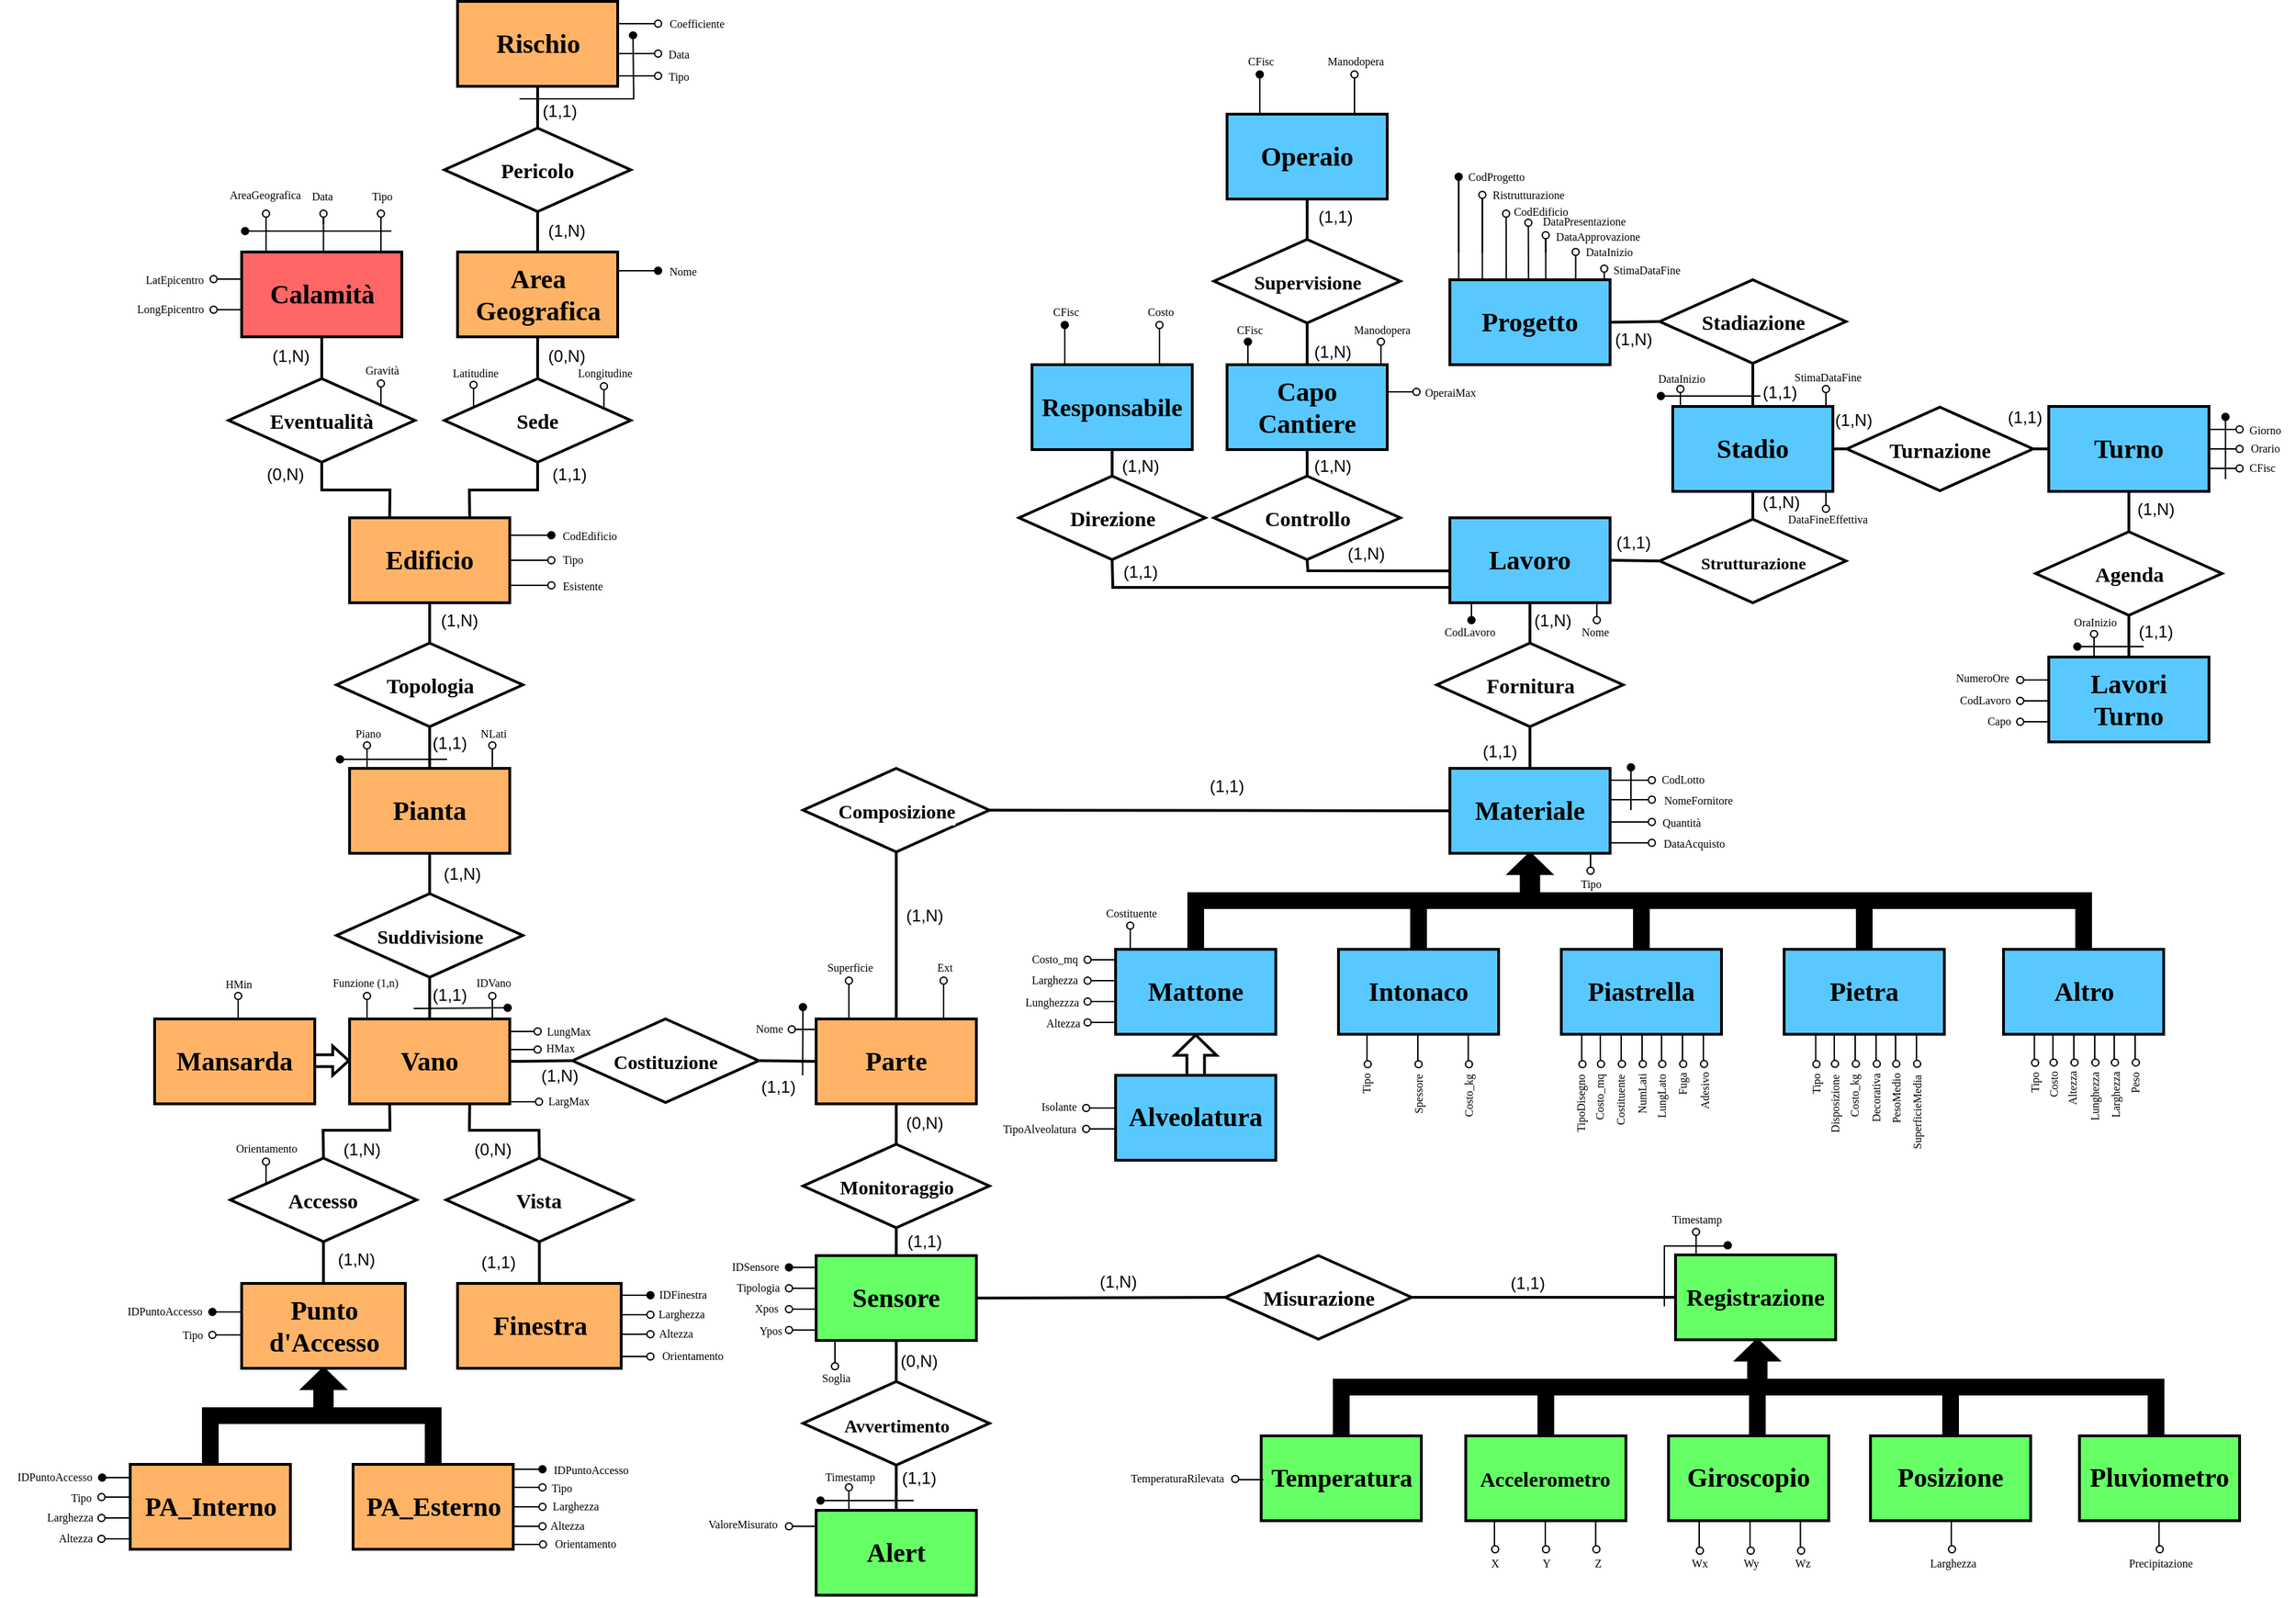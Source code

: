 <mxfile version="20.7.4" type="device"><diagram id="9ludJgc8BcSV2wnB-8xs" name="Pagina-1"><mxGraphModel dx="2115" dy="228" grid="0" gridSize="10" guides="1" tooltips="1" connect="1" arrows="1" fold="1" page="1" pageScale="1" pageWidth="1654" pageHeight="1169" math="0" shadow="0"><root><mxCell id="0"/><mxCell id="1" parent="0"/><mxCell id="P0mf3pSi--9NcpFDFo_4-4" value="&lt;font size=&quot;1&quot; face=&quot;Comic Sans MS&quot;&gt;&lt;b style=&quot;font-size: 19px;&quot;&gt;Edificio&lt;/b&gt;&lt;/font&gt;" style="whiteSpace=wrap;html=1;align=center;strokeWidth=2;fillColor=#FFB366;" parent="1" vertex="1"><mxGeometry x="210" y="380" width="115" height="61" as="geometry"/></mxCell><mxCell id="P0mf3pSi--9NcpFDFo_4-5" value="&lt;font size=&quot;1&quot; face=&quot;Comic Sans MS&quot;&gt;&lt;b style=&quot;font-size: 19px;&quot;&gt;Pianta&lt;/b&gt;&lt;/font&gt;" style="whiteSpace=wrap;html=1;align=center;strokeWidth=2;fillColor=#FFB366;" parent="1" vertex="1"><mxGeometry x="210" y="560" width="115" height="61" as="geometry"/></mxCell><mxCell id="P0mf3pSi--9NcpFDFo_4-6" value="&lt;font size=&quot;1&quot; face=&quot;Comic Sans MS&quot;&gt;&lt;b style=&quot;font-size: 19px;&quot;&gt;Vano&lt;/b&gt;&lt;/font&gt;" style="whiteSpace=wrap;html=1;align=center;fillColor=#FFB366;strokeWidth=2;" parent="1" vertex="1"><mxGeometry x="210" y="740" width="115" height="61" as="geometry"/></mxCell><mxCell id="P0mf3pSi--9NcpFDFo_4-7" value="&lt;font face=&quot;Comic Sans MS&quot; style=&quot;font-size: 19px;&quot;&gt;&lt;b&gt;Area&lt;br&gt;Geografica&lt;/b&gt;&lt;/font&gt;" style="whiteSpace=wrap;html=1;align=center;fillColor=#FFB366;strokeColor=#000000;strokeWidth=2;" parent="1" vertex="1"><mxGeometry x="287.5" y="189" width="115" height="61" as="geometry"/></mxCell><mxCell id="P0mf3pSi--9NcpFDFo_4-8" value="&lt;font style=&quot;font-size: 19px;&quot; face=&quot;Comic Sans MS&quot;&gt;&lt;b&gt;Calamità&lt;/b&gt;&lt;/font&gt;" style="whiteSpace=wrap;html=1;align=center;fillColor=#FF6666;strokeWidth=2;" parent="1" vertex="1"><mxGeometry x="132.5" y="189" width="115" height="61" as="geometry"/></mxCell><mxCell id="P0mf3pSi--9NcpFDFo_4-9" value="&lt;font size=&quot;1&quot; face=&quot;Comic Sans MS&quot;&gt;&lt;b style=&quot;font-size: 19px;&quot;&gt;Rischio&lt;/b&gt;&lt;/font&gt;" style="whiteSpace=wrap;html=1;align=center;fillColor=#FFB366;strokeWidth=2;" parent="1" vertex="1"><mxGeometry x="287.5" y="9" width="115" height="61" as="geometry"/></mxCell><mxCell id="P0mf3pSi--9NcpFDFo_4-10" style="edgeStyle=orthogonalEdgeStyle;rounded=0;orthogonalLoop=1;jettySize=auto;html=1;exitX=0.5;exitY=1;exitDx=0;exitDy=0;" parent="1" source="P0mf3pSi--9NcpFDFo_4-9" target="P0mf3pSi--9NcpFDFo_4-9" edge="1"><mxGeometry relative="1" as="geometry"/></mxCell><mxCell id="P0mf3pSi--9NcpFDFo_4-11" value="Lavoro" style="whiteSpace=wrap;html=1;align=center;fontStyle=1;fontFamily=Comic Sans MS;fontSize=19;fillColor=#59C8FF;strokeWidth=2;" parent="1" vertex="1"><mxGeometry x="1000" y="380" width="115" height="61" as="geometry"/></mxCell><mxCell id="P0mf3pSi--9NcpFDFo_4-12" value="Materiale" style="whiteSpace=wrap;html=1;align=center;fontStyle=1;fontFamily=Comic Sans MS;fontSize=19;fillColor=#59C8FF;" parent="1" vertex="1"><mxGeometry x="1000" y="560" width="115" height="61" as="geometry"/></mxCell><mxCell id="P0mf3pSi--9NcpFDFo_4-13" value="Stadio" style="whiteSpace=wrap;html=1;align=center;fontStyle=1;fontFamily=Comic Sans MS;fontSize=19;fillColor=#59C8FF;strokeWidth=2;" parent="1" vertex="1"><mxGeometry x="1160" y="300" width="115" height="61" as="geometry"/></mxCell><mxCell id="P0mf3pSi--9NcpFDFo_4-14" value="Operaio" style="whiteSpace=wrap;html=1;align=center;fontStyle=1;fontFamily=Comic Sans MS;fontSize=19;fillColor=#59C8FF;strokeWidth=2;" parent="1" vertex="1"><mxGeometry x="840" y="90" width="115" height="61" as="geometry"/></mxCell><mxCell id="P0mf3pSi--9NcpFDFo_4-15" value="Progetto" style="whiteSpace=wrap;html=1;align=center;fontStyle=1;fontFamily=Comic Sans MS;fontSize=19;fillColor=#59C8FF;strokeWidth=2;" parent="1" vertex="1"><mxGeometry x="1000" y="209" width="115" height="61" as="geometry"/></mxCell><mxCell id="P0mf3pSi--9NcpFDFo_4-16" value="&lt;font style=&quot;font-size: 18px;&quot;&gt;Responsabile&lt;/font&gt;" style="whiteSpace=wrap;html=1;align=center;fontStyle=1;fontFamily=Comic Sans MS;fontSize=19;fillColor=#59C8FF;strokeWidth=2;" parent="1" vertex="1"><mxGeometry x="700" y="270" width="115" height="61" as="geometry"/></mxCell><mxCell id="P0mf3pSi--9NcpFDFo_4-17" value="Pietra" style="whiteSpace=wrap;html=1;align=center;fontStyle=1;fontFamily=Comic Sans MS;fontSize=19;fillColor=#59C8FF;" parent="1" vertex="1"><mxGeometry x="1240" y="690" width="115" height="61" as="geometry"/></mxCell><mxCell id="P0mf3pSi--9NcpFDFo_4-18" value="Piastrella" style="whiteSpace=wrap;html=1;align=center;fontStyle=1;fontFamily=Comic Sans MS;fontSize=19;fillColor=#59C8FF;" parent="1" vertex="1"><mxGeometry x="1080" y="690" width="115" height="61" as="geometry"/></mxCell><mxCell id="P0mf3pSi--9NcpFDFo_4-19" value="Alveolatura" style="whiteSpace=wrap;html=1;align=center;fontStyle=1;fontFamily=Comic Sans MS;fontSize=19;fillColor=#59C8FF;" parent="1" vertex="1"><mxGeometry x="760" y="780.5" width="115" height="61" as="geometry"/></mxCell><mxCell id="P0mf3pSi--9NcpFDFo_4-20" value="Mattone" style="whiteSpace=wrap;html=1;align=center;fontStyle=1;fontFamily=Comic Sans MS;fontSize=19;fillColor=#59C8FF;" parent="1" vertex="1"><mxGeometry x="760" y="690" width="115" height="61" as="geometry"/></mxCell><mxCell id="P0mf3pSi--9NcpFDFo_4-21" value="Pluviometro" style="whiteSpace=wrap;html=1;align=center;strokeWidth=2;fillColor=#66FF66;fontStyle=1;fontFamily=Comic Sans MS;fontSize=19;" parent="1" vertex="1"><mxGeometry x="1452" y="1039.5" width="115" height="61" as="geometry"/></mxCell><mxCell id="P0mf3pSi--9NcpFDFo_4-22" value="Posizione" style="whiteSpace=wrap;html=1;align=center;strokeWidth=2;fillColor=#66FF66;fontStyle=1;fontFamily=Comic Sans MS;fontSize=19;" parent="1" vertex="1"><mxGeometry x="1302" y="1039.5" width="115" height="61" as="geometry"/></mxCell><mxCell id="P0mf3pSi--9NcpFDFo_4-23" value="Alert" style="whiteSpace=wrap;html=1;align=center;strokeWidth=2;fillColor=#66FF66;fontStyle=1;fontFamily=Comic Sans MS;fontSize=19;" parent="1" vertex="1"><mxGeometry x="545" y="1093" width="115" height="61" as="geometry"/></mxCell><mxCell id="P0mf3pSi--9NcpFDFo_4-25" value="Intonaco" style="whiteSpace=wrap;html=1;align=center;fontStyle=1;fontFamily=Comic Sans MS;fontSize=19;fillColor=#59C8FF;" parent="1" vertex="1"><mxGeometry x="920" y="690" width="115" height="61" as="geometry"/></mxCell><mxCell id="P0mf3pSi--9NcpFDFo_4-28" value="&lt;font style=&quot;font-size: 17px;&quot;&gt;Registrazione&lt;/font&gt;" style="whiteSpace=wrap;html=1;align=center;strokeWidth=2;fillColor=#66FF66;fontStyle=1;fontFamily=Comic Sans MS;fontSize=19;" parent="1" vertex="1"><mxGeometry x="1162" y="909.5" width="115" height="61" as="geometry"/></mxCell><mxCell id="P0mf3pSi--9NcpFDFo_4-29" value="&lt;font face=&quot;Comic Sans MS&quot; style=&quot;font-size: 19px;&quot;&gt;&lt;b&gt;Sensore&lt;/b&gt;&lt;/font&gt;" style="whiteSpace=wrap;html=1;align=center;fillColor=#66FF66;strokeWidth=2;" parent="1" vertex="1"><mxGeometry x="545" y="910" width="115" height="61" as="geometry"/></mxCell><mxCell id="P0mf3pSi--9NcpFDFo_4-30" value="Capo&lt;br&gt;Cantiere" style="whiteSpace=wrap;html=1;align=center;fontStyle=1;fontFamily=Comic Sans MS;fontSize=19;fillColor=#59C8FF;strokeWidth=2;" parent="1" vertex="1"><mxGeometry x="840" y="270" width="115" height="61" as="geometry"/></mxCell><mxCell id="P0mf3pSi--9NcpFDFo_4-31" value="&lt;font size=&quot;1&quot; face=&quot;Comic Sans MS&quot;&gt;&lt;b style=&quot;font-size: 19px;&quot;&gt;PA_Esterno&lt;/b&gt;&lt;/font&gt;" style="whiteSpace=wrap;html=1;align=center;fillColor=#FFB366;strokeWidth=2;" parent="1" vertex="1"><mxGeometry x="212.5" y="1060" width="115" height="61" as="geometry"/></mxCell><mxCell id="P0mf3pSi--9NcpFDFo_4-32" value="&lt;font size=&quot;1&quot; face=&quot;Comic Sans MS&quot;&gt;&lt;b style=&quot;font-size: 19px;&quot;&gt;PA_Interno&lt;/b&gt;&lt;/font&gt;" style="whiteSpace=wrap;html=1;align=center;fillColor=#FFB366;strokeWidth=2;" parent="1" vertex="1"><mxGeometry x="52.5" y="1060" width="115" height="61" as="geometry"/></mxCell><mxCell id="P0mf3pSi--9NcpFDFo_4-35" value="&lt;font style=&quot;font-size: 19px;&quot;&gt;Mansarda&lt;/font&gt;" style="whiteSpace=wrap;html=1;align=center;fillColor=#FFB366;strokeWidth=2;fontFamily=Comic Sans MS;fontStyle=1" parent="1" vertex="1"><mxGeometry x="70" y="740" width="115" height="61" as="geometry"/></mxCell><mxCell id="P0mf3pSi--9NcpFDFo_4-38" value="&lt;font size=&quot;1&quot; face=&quot;Comic Sans MS&quot;&gt;&lt;b style=&quot;font-size: 19px;&quot;&gt;Parte&lt;/b&gt;&lt;/font&gt;" style="whiteSpace=wrap;html=1;align=center;fillColor=#FFB366;strokeWidth=2;" parent="1" vertex="1"><mxGeometry x="545" y="740" width="115" height="61" as="geometry"/></mxCell><mxCell id="P0mf3pSi--9NcpFDFo_4-39" value="Altro" style="whiteSpace=wrap;html=1;align=center;fontStyle=1;fontFamily=Comic Sans MS;fontSize=19;fillColor=#59C8FF;strokeWidth=2;" parent="1" vertex="1"><mxGeometry x="1397.5" y="690" width="115" height="61" as="geometry"/></mxCell><mxCell id="P0mf3pSi--9NcpFDFo_4-40" value="Lavori&lt;br&gt;Turno" style="whiteSpace=wrap;html=1;align=center;fontStyle=1;fontFamily=Comic Sans MS;fontSize=19;fillColor=#59C8FF;strokeWidth=2;" parent="1" vertex="1"><mxGeometry x="1430" y="480" width="115" height="61" as="geometry"/></mxCell><mxCell id="P0mf3pSi--9NcpFDFo_4-41" value="Turno" style="whiteSpace=wrap;html=1;align=center;fontStyle=1;fontFamily=Comic Sans MS;fontSize=19;fillColor=#59C8FF;strokeWidth=2;" parent="1" vertex="1"><mxGeometry x="1430" y="300" width="115" height="61" as="geometry"/></mxCell><mxCell id="P0mf3pSi--9NcpFDFo_4-42" value="&lt;font size=&quot;1&quot; face=&quot;Comic Sans MS&quot;&gt;&lt;b style=&quot;font-size: 19px;&quot;&gt;Finestra&lt;br&gt;&lt;/b&gt;&lt;/font&gt;" style="whiteSpace=wrap;html=1;align=center;fillColor=#FFB366;strokeWidth=2;" parent="1" vertex="1"><mxGeometry x="287.5" y="930" width="117.5" height="61" as="geometry"/></mxCell><mxCell id="P0mf3pSi--9NcpFDFo_4-43" value="&lt;font size=&quot;1&quot; style=&quot;&quot;&gt;&lt;b style=&quot;font-size: 15px;&quot;&gt;Pericolo&lt;/b&gt;&lt;/font&gt;" style="shape=rhombus;perimeter=rhombusPerimeter;whiteSpace=wrap;html=1;align=center;labelBackgroundColor=#FFFFFF;strokeWidth=2;fontFamily=Comic Sans MS;fontSize=18;" parent="1" vertex="1"><mxGeometry x="278.12" y="100" width="133.75" height="60" as="geometry"/></mxCell><mxCell id="P0mf3pSi--9NcpFDFo_4-45" value="&lt;font size=&quot;1&quot; style=&quot;&quot;&gt;&lt;b style=&quot;font-size: 15px;&quot;&gt;Sede&lt;/b&gt;&lt;/font&gt;" style="shape=rhombus;perimeter=rhombusPerimeter;whiteSpace=wrap;html=1;align=center;labelBackgroundColor=#FFFFFF;strokeWidth=2;fontFamily=Comic Sans MS;fontSize=18;" parent="1" vertex="1"><mxGeometry x="278.13" y="280" width="133.75" height="60" as="geometry"/></mxCell><mxCell id="P0mf3pSi--9NcpFDFo_4-46" value="&lt;font size=&quot;1&quot; style=&quot;&quot;&gt;&lt;b style=&quot;font-size: 15px;&quot;&gt;Eventualità&lt;/b&gt;&lt;/font&gt;" style="shape=rhombus;perimeter=rhombusPerimeter;whiteSpace=wrap;html=1;align=center;labelBackgroundColor=#FFFFFF;strokeWidth=2;fontFamily=Comic Sans MS;fontSize=18;" parent="1" vertex="1"><mxGeometry x="123.13" y="280" width="133.75" height="60" as="geometry"/></mxCell><mxCell id="P0mf3pSi--9NcpFDFo_4-47" value="&lt;font size=&quot;1&quot; style=&quot;&quot;&gt;&lt;b style=&quot;font-size: 14px;&quot;&gt;Composizione&lt;/b&gt;&lt;/font&gt;" style="shape=rhombus;perimeter=rhombusPerimeter;whiteSpace=wrap;html=1;align=center;labelBackgroundColor=#FFFFFF;strokeWidth=2;fontFamily=Comic Sans MS;fontSize=18;" parent="1" vertex="1"><mxGeometry x="535.63" y="560" width="133.75" height="60" as="geometry"/></mxCell><mxCell id="P0mf3pSi--9NcpFDFo_4-48" value="&lt;font size=&quot;1&quot; style=&quot;&quot;&gt;&lt;b style=&quot;font-size: 14px;&quot;&gt;Monitoraggio&lt;/b&gt;&lt;/font&gt;" style="shape=rhombus;perimeter=rhombusPerimeter;whiteSpace=wrap;html=1;align=center;labelBackgroundColor=#FFFFFF;strokeWidth=2;fontFamily=Comic Sans MS;fontSize=18;" parent="1" vertex="1"><mxGeometry x="535.63" y="830" width="133.75" height="60" as="geometry"/></mxCell><mxCell id="P0mf3pSi--9NcpFDFo_4-49" value="&lt;font size=&quot;1&quot; style=&quot;&quot;&gt;&lt;b style=&quot;font-size: 14px;&quot;&gt;Costituzione&lt;/b&gt;&lt;/font&gt;" style="shape=rhombus;perimeter=rhombusPerimeter;whiteSpace=wrap;html=1;align=center;labelBackgroundColor=#FFFFFF;strokeWidth=2;fontFamily=Comic Sans MS;fontSize=18;" parent="1" vertex="1"><mxGeometry x="370" y="740" width="133.75" height="60" as="geometry"/></mxCell><mxCell id="P0mf3pSi--9NcpFDFo_4-50" value="&lt;font size=&quot;1&quot; style=&quot;&quot;&gt;&lt;b style=&quot;font-size: 15px;&quot;&gt;Accesso&lt;/b&gt;&lt;/font&gt;" style="shape=rhombus;perimeter=rhombusPerimeter;whiteSpace=wrap;html=1;align=center;labelBackgroundColor=#FFFFFF;strokeWidth=2;fontFamily=Comic Sans MS;fontSize=18;" parent="1" vertex="1"><mxGeometry x="124.38" y="840" width="133.75" height="60" as="geometry"/></mxCell><mxCell id="P0mf3pSi--9NcpFDFo_4-51" value="&lt;font size=&quot;1&quot; style=&quot;&quot;&gt;&lt;b style=&quot;font-size: 15px;&quot;&gt;Vista&lt;/b&gt;&lt;/font&gt;" style="shape=rhombus;perimeter=rhombusPerimeter;whiteSpace=wrap;html=1;align=center;labelBackgroundColor=#FFFFFF;strokeWidth=2;fontFamily=Comic Sans MS;fontSize=18;" parent="1" vertex="1"><mxGeometry x="279.38" y="840" width="133.75" height="60" as="geometry"/></mxCell><mxCell id="P0mf3pSi--9NcpFDFo_4-52" value="&lt;font size=&quot;1&quot; style=&quot;&quot;&gt;&lt;b style=&quot;font-size: 14px;&quot;&gt;Suddivisione&lt;/b&gt;&lt;/font&gt;" style="shape=rhombus;perimeter=rhombusPerimeter;whiteSpace=wrap;html=1;align=center;labelBackgroundColor=#FFFFFF;strokeWidth=2;fontFamily=Comic Sans MS;fontSize=18;" parent="1" vertex="1"><mxGeometry x="200.63" y="650" width="133.75" height="60" as="geometry"/></mxCell><mxCell id="P0mf3pSi--9NcpFDFo_4-53" value="&lt;font size=&quot;1&quot; style=&quot;&quot;&gt;&lt;b style=&quot;font-size: 15px;&quot;&gt;Topologia&lt;/b&gt;&lt;/font&gt;" style="shape=rhombus;perimeter=rhombusPerimeter;whiteSpace=wrap;html=1;align=center;labelBackgroundColor=#FFFFFF;strokeWidth=2;fontFamily=Comic Sans MS;fontSize=18;" parent="1" vertex="1"><mxGeometry x="200.63" y="470" width="133.75" height="60" as="geometry"/></mxCell><mxCell id="P0mf3pSi--9NcpFDFo_4-54" value="&lt;font size=&quot;1&quot; style=&quot;&quot;&gt;&lt;b style=&quot;font-size: 12px;&quot;&gt;Strutturazione&lt;/b&gt;&lt;/font&gt;" style="shape=rhombus;perimeter=rhombusPerimeter;whiteSpace=wrap;html=1;align=center;labelBackgroundColor=#FFFFFF;strokeWidth=2;fontFamily=Comic Sans MS;fontSize=18;" parent="1" vertex="1"><mxGeometry x="1150.62" y="381" width="133.75" height="60" as="geometry"/></mxCell><mxCell id="P0mf3pSi--9NcpFDFo_4-55" value="&lt;font size=&quot;1&quot; style=&quot;&quot;&gt;&lt;b style=&quot;font-size: 15px;&quot;&gt;Agenda&lt;/b&gt;&lt;/font&gt;" style="shape=rhombus;perimeter=rhombusPerimeter;whiteSpace=wrap;html=1;align=center;labelBackgroundColor=#FFFFFF;strokeWidth=2;fontFamily=Comic Sans MS;fontSize=18;" parent="1" vertex="1"><mxGeometry x="1420.62" y="390" width="133.75" height="60" as="geometry"/></mxCell><mxCell id="P0mf3pSi--9NcpFDFo_4-56" value="&lt;font size=&quot;1&quot; style=&quot;&quot;&gt;&lt;b style=&quot;font-size: 15px;&quot;&gt;Turnazione&lt;/b&gt;&lt;/font&gt;" style="shape=rhombus;perimeter=rhombusPerimeter;whiteSpace=wrap;html=1;align=center;labelBackgroundColor=#FFFFFF;strokeWidth=2;fontFamily=Comic Sans MS;fontSize=18;" parent="1" vertex="1"><mxGeometry x="1285" y="300.5" width="133.75" height="60" as="geometry"/></mxCell><mxCell id="P0mf3pSi--9NcpFDFo_4-57" value="&lt;font size=&quot;1&quot; style=&quot;&quot;&gt;&lt;b style=&quot;font-size: 15px;&quot;&gt;Stadiazione&lt;/b&gt;&lt;/font&gt;" style="shape=rhombus;perimeter=rhombusPerimeter;whiteSpace=wrap;html=1;align=center;labelBackgroundColor=#FFFFFF;strokeWidth=2;fontFamily=Comic Sans MS;fontSize=18;" parent="1" vertex="1"><mxGeometry x="1150.62" y="209" width="133.75" height="60" as="geometry"/></mxCell><mxCell id="P0mf3pSi--9NcpFDFo_4-59" value="&lt;font size=&quot;1&quot; style=&quot;&quot;&gt;&lt;b style=&quot;font-size: 14px;&quot;&gt;Supervisione&lt;/b&gt;&lt;/font&gt;" style="shape=rhombus;perimeter=rhombusPerimeter;whiteSpace=wrap;html=1;align=center;labelBackgroundColor=#FFFFFF;strokeWidth=2;fontFamily=Comic Sans MS;fontSize=18;" parent="1" vertex="1"><mxGeometry x="830.63" y="180" width="133.75" height="60" as="geometry"/></mxCell><mxCell id="P0mf3pSi--9NcpFDFo_4-60" value="&lt;span style=&quot;font-size: 15px;&quot;&gt;&lt;b&gt;Direzione&lt;/b&gt;&lt;/span&gt;" style="shape=rhombus;perimeter=rhombusPerimeter;whiteSpace=wrap;html=1;align=center;labelBackgroundColor=#FFFFFF;strokeWidth=2;fontFamily=Comic Sans MS;fontSize=18;" parent="1" vertex="1"><mxGeometry x="690.63" y="350" width="133.75" height="60" as="geometry"/></mxCell><mxCell id="P0mf3pSi--9NcpFDFo_4-61" value="&lt;font size=&quot;1&quot; style=&quot;&quot;&gt;&lt;b style=&quot;font-size: 15px;&quot;&gt;Controllo&lt;/b&gt;&lt;/font&gt;" style="shape=rhombus;perimeter=rhombusPerimeter;whiteSpace=wrap;html=1;align=center;labelBackgroundColor=#FFFFFF;strokeWidth=2;fontFamily=Comic Sans MS;fontSize=18;" parent="1" vertex="1"><mxGeometry x="830.63" y="350" width="133.75" height="60" as="geometry"/></mxCell><mxCell id="P0mf3pSi--9NcpFDFo_4-62" value="&lt;font size=&quot;1&quot; style=&quot;&quot;&gt;&lt;b style=&quot;font-size: 15px;&quot;&gt;Fornitura&lt;/b&gt;&lt;/font&gt;" style="shape=rhombus;perimeter=rhombusPerimeter;whiteSpace=wrap;html=1;align=center;labelBackgroundColor=#FFFFFF;strokeWidth=2;fontFamily=Comic Sans MS;fontSize=18;" parent="1" vertex="1"><mxGeometry x="990.62" y="470" width="133.75" height="60" as="geometry"/></mxCell><mxCell id="P0mf3pSi--9NcpFDFo_4-63" value="&lt;font size=&quot;1&quot; style=&quot;&quot;&gt;&lt;b style=&quot;font-size: 13px;&quot;&gt;Avvertimento&lt;/b&gt;&lt;/font&gt;" style="shape=rhombus;perimeter=rhombusPerimeter;whiteSpace=wrap;html=1;align=center;labelBackgroundColor=#FFFFFF;strokeWidth=2;fontFamily=Comic Sans MS;fontSize=18;" parent="1" vertex="1"><mxGeometry x="535.63" y="1000.5" width="133.75" height="60" as="geometry"/></mxCell><mxCell id="P0mf3pSi--9NcpFDFo_4-64" value="&lt;font size=&quot;1&quot; style=&quot;&quot;&gt;&lt;b style=&quot;font-size: 15px;&quot;&gt;Misurazione&lt;/b&gt;&lt;/font&gt;" style="shape=rhombus;perimeter=rhombusPerimeter;whiteSpace=wrap;html=1;align=center;labelBackgroundColor=#FFFFFF;strokeWidth=2;fontFamily=Comic Sans MS;fontSize=18;aspect=fixed;" parent="1" vertex="1"><mxGeometry x="838.75" y="910" width="133.75" height="60" as="geometry"/></mxCell><mxCell id="P0mf3pSi--9NcpFDFo_4-68" value="" style="endArrow=none;html=1;rounded=0;fontFamily=Comic Sans MS;fontSize=15;entryX=0.5;entryY=1;entryDx=0;entryDy=0;exitX=0.5;exitY=0;exitDx=0;exitDy=0;strokeWidth=2;" parent="1" source="P0mf3pSi--9NcpFDFo_4-43" target="P0mf3pSi--9NcpFDFo_4-9" edge="1"><mxGeometry relative="1" as="geometry"><mxPoint x="330" y="180" as="sourcePoint"/><mxPoint x="490" y="180" as="targetPoint"/></mxGeometry></mxCell><mxCell id="P0mf3pSi--9NcpFDFo_4-70" value="" style="endArrow=none;html=1;rounded=0;strokeWidth=2;fontFamily=Comic Sans MS;fontSize=15;entryX=0.5;entryY=1;entryDx=0;entryDy=0;exitX=0.5;exitY=0;exitDx=0;exitDy=0;" parent="1" source="P0mf3pSi--9NcpFDFo_4-7" target="P0mf3pSi--9NcpFDFo_4-43" edge="1"><mxGeometry relative="1" as="geometry"><mxPoint x="530" y="180" as="sourcePoint"/><mxPoint x="690" y="180" as="targetPoint"/></mxGeometry></mxCell><mxCell id="P0mf3pSi--9NcpFDFo_4-71" value="" style="endArrow=none;html=1;rounded=0;strokeWidth=2;fontFamily=Comic Sans MS;fontSize=15;entryX=0.5;entryY=1;entryDx=0;entryDy=0;exitX=0.5;exitY=0;exitDx=0;exitDy=0;" parent="1" source="P0mf3pSi--9NcpFDFo_4-45" target="P0mf3pSi--9NcpFDFo_4-7" edge="1"><mxGeometry relative="1" as="geometry"><mxPoint x="345" y="200" as="sourcePoint"/><mxPoint x="344.995" y="160" as="targetPoint"/></mxGeometry></mxCell><mxCell id="P0mf3pSi--9NcpFDFo_4-72" value="" style="endArrow=none;html=1;rounded=0;strokeWidth=2;fontFamily=Comic Sans MS;fontSize=15;entryX=0.5;entryY=1;entryDx=0;entryDy=0;exitX=0.5;exitY=0;exitDx=0;exitDy=0;" parent="1" source="P0mf3pSi--9NcpFDFo_4-52" target="P0mf3pSi--9NcpFDFo_4-5" edge="1"><mxGeometry relative="1" as="geometry"><mxPoint x="355" y="199" as="sourcePoint"/><mxPoint x="354.995" y="170" as="targetPoint"/></mxGeometry></mxCell><mxCell id="P0mf3pSi--9NcpFDFo_4-73" value="" style="endArrow=none;html=1;rounded=0;strokeWidth=2;fontFamily=Comic Sans MS;fontSize=15;entryX=0.5;entryY=1;entryDx=0;entryDy=0;exitX=0.5;exitY=0;exitDx=0;exitDy=0;" parent="1" source="P0mf3pSi--9NcpFDFo_4-5" target="P0mf3pSi--9NcpFDFo_4-53" edge="1"><mxGeometry relative="1" as="geometry"><mxPoint x="365" y="209" as="sourcePoint"/><mxPoint x="364.995" y="180" as="targetPoint"/></mxGeometry></mxCell><mxCell id="P0mf3pSi--9NcpFDFo_4-74" value="" style="endArrow=none;html=1;rounded=0;strokeWidth=2;fontFamily=Comic Sans MS;fontSize=15;entryX=0.5;entryY=0;entryDx=0;entryDy=0;exitX=0.5;exitY=1;exitDx=0;exitDy=0;" parent="1" source="P0mf3pSi--9NcpFDFo_4-4" target="P0mf3pSi--9NcpFDFo_4-53" edge="1"><mxGeometry relative="1" as="geometry"><mxPoint x="375" y="219" as="sourcePoint"/><mxPoint x="374.995" y="190" as="targetPoint"/></mxGeometry></mxCell><mxCell id="P0mf3pSi--9NcpFDFo_4-75" value="" style="endArrow=none;html=1;rounded=0;strokeWidth=2;fontFamily=Comic Sans MS;fontSize=15;entryX=0.5;entryY=1;entryDx=0;entryDy=0;exitX=0.25;exitY=0;exitDx=0;exitDy=0;" parent="1" source="P0mf3pSi--9NcpFDFo_4-4" target="P0mf3pSi--9NcpFDFo_4-46" edge="1"><mxGeometry relative="1" as="geometry"><mxPoint x="190" y="360" as="sourcePoint"/><mxPoint x="384.995" y="200" as="targetPoint"/><Array as="points"><mxPoint x="239" y="360"/><mxPoint x="190" y="360"/></Array></mxGeometry></mxCell><mxCell id="P0mf3pSi--9NcpFDFo_4-76" value="" style="endArrow=none;html=1;rounded=0;strokeWidth=2;fontFamily=Comic Sans MS;fontSize=15;entryX=0.5;entryY=1;entryDx=0;entryDy=0;exitX=0.75;exitY=0;exitDx=0;exitDy=0;" parent="1" source="P0mf3pSi--9NcpFDFo_4-4" target="P0mf3pSi--9NcpFDFo_4-45" edge="1"><mxGeometry relative="1" as="geometry"><mxPoint x="395" y="239" as="sourcePoint"/><mxPoint x="394.995" y="210" as="targetPoint"/><Array as="points"><mxPoint x="296" y="360"/><mxPoint x="320" y="360"/><mxPoint x="345" y="360"/></Array></mxGeometry></mxCell><mxCell id="P0mf3pSi--9NcpFDFo_4-77" value="" style="endArrow=none;html=1;rounded=0;strokeWidth=2;fontFamily=Comic Sans MS;fontSize=15;entryX=0.5;entryY=1;entryDx=0;entryDy=0;exitX=0.5;exitY=0;exitDx=0;exitDy=0;" parent="1" source="P0mf3pSi--9NcpFDFo_4-60" target="P0mf3pSi--9NcpFDFo_4-16" edge="1"><mxGeometry relative="1" as="geometry"><mxPoint x="405" y="249" as="sourcePoint"/><mxPoint x="404.995" y="220" as="targetPoint"/></mxGeometry></mxCell><mxCell id="P0mf3pSi--9NcpFDFo_4-78" value="" style="endArrow=none;html=1;rounded=0;strokeWidth=2;fontFamily=Comic Sans MS;fontSize=15;entryX=0.5;entryY=1;entryDx=0;entryDy=0;exitX=0.5;exitY=0;exitDx=0;exitDy=0;" parent="1" source="P0mf3pSi--9NcpFDFo_4-46" target="P0mf3pSi--9NcpFDFo_4-8" edge="1"><mxGeometry relative="1" as="geometry"><mxPoint x="415" y="259" as="sourcePoint"/><mxPoint x="414.995" y="230" as="targetPoint"/></mxGeometry></mxCell><mxCell id="P0mf3pSi--9NcpFDFo_4-80" value="" style="endArrow=none;html=1;rounded=0;strokeWidth=2;fontFamily=Comic Sans MS;fontSize=15;entryX=0.5;entryY=1;entryDx=0;entryDy=0;exitX=0.5;exitY=0;exitDx=0;exitDy=0;" parent="1" source="P0mf3pSi--9NcpFDFo_4-6" target="P0mf3pSi--9NcpFDFo_4-52" edge="1"><mxGeometry relative="1" as="geometry"><mxPoint x="277.505" y="660" as="sourcePoint"/><mxPoint x="277.5" y="631" as="targetPoint"/></mxGeometry></mxCell><mxCell id="P0mf3pSi--9NcpFDFo_4-81" value="" style="endArrow=none;html=1;rounded=0;strokeWidth=2;fontFamily=Comic Sans MS;fontSize=15;entryX=0.5;entryY=1;entryDx=0;entryDy=0;exitX=0.5;exitY=0;exitDx=0;exitDy=0;" parent="1" source="P0mf3pSi--9NcpFDFo_4-38" target="P0mf3pSi--9NcpFDFo_4-47" edge="1"><mxGeometry relative="1" as="geometry"><mxPoint x="287.505" y="670" as="sourcePoint"/><mxPoint x="287.5" y="641" as="targetPoint"/></mxGeometry></mxCell><mxCell id="P0mf3pSi--9NcpFDFo_4-82" value="" style="endArrow=none;html=1;rounded=0;strokeWidth=2;fontFamily=Comic Sans MS;fontSize=15;entryX=0.5;entryY=1;entryDx=0;entryDy=0;" parent="1" target="P0mf3pSi--9NcpFDFo_4-60" edge="1"><mxGeometry relative="1" as="geometry"><mxPoint x="1000" y="430" as="sourcePoint"/><mxPoint x="297.5" y="651" as="targetPoint"/><Array as="points"><mxPoint x="758" y="430"/></Array></mxGeometry></mxCell><mxCell id="P0mf3pSi--9NcpFDFo_4-83" value="" style="endArrow=none;html=1;rounded=0;strokeWidth=2;fontFamily=Comic Sans MS;fontSize=15;entryX=1;entryY=0.5;entryDx=0;entryDy=0;exitX=0;exitY=0.5;exitDx=0;exitDy=0;" parent="1" source="P0mf3pSi--9NcpFDFo_4-12" target="P0mf3pSi--9NcpFDFo_4-47" edge="1"><mxGeometry relative="1" as="geometry"><mxPoint x="880" y="590" as="sourcePoint"/><mxPoint x="307.5" y="661" as="targetPoint"/></mxGeometry></mxCell><mxCell id="P0mf3pSi--9NcpFDFo_4-84" value="" style="endArrow=none;html=1;rounded=0;strokeWidth=2;fontFamily=Comic Sans MS;fontSize=15;entryX=0;entryY=0.5;entryDx=0;entryDy=0;exitX=1;exitY=0.5;exitDx=0;exitDy=0;" parent="1" source="P0mf3pSi--9NcpFDFo_4-49" target="P0mf3pSi--9NcpFDFo_4-38" edge="1"><mxGeometry relative="1" as="geometry"><mxPoint x="317.505" y="700" as="sourcePoint"/><mxPoint x="317.5" y="671" as="targetPoint"/></mxGeometry></mxCell><mxCell id="P0mf3pSi--9NcpFDFo_4-85" value="" style="endArrow=none;html=1;rounded=0;strokeWidth=2;fontFamily=Comic Sans MS;fontSize=15;entryX=0;entryY=0.5;entryDx=0;entryDy=0;exitX=1;exitY=0.5;exitDx=0;exitDy=0;" parent="1" source="P0mf3pSi--9NcpFDFo_4-6" target="P0mf3pSi--9NcpFDFo_4-49" edge="1"><mxGeometry relative="1" as="geometry"><mxPoint x="327.505" y="710" as="sourcePoint"/><mxPoint x="327.5" y="681" as="targetPoint"/></mxGeometry></mxCell><mxCell id="P0mf3pSi--9NcpFDFo_4-86" value="" style="endArrow=none;html=1;rounded=0;strokeWidth=2;fontFamily=Comic Sans MS;fontSize=15;entryX=0.5;entryY=1;entryDx=0;entryDy=0;exitX=0.5;exitY=0;exitDx=0;exitDy=0;" parent="1" source="P0mf3pSi--9NcpFDFo_4-61" target="P0mf3pSi--9NcpFDFo_4-30" edge="1"><mxGeometry relative="1" as="geometry"><mxPoint x="757.505" y="350" as="sourcePoint"/><mxPoint x="757.5" y="331" as="targetPoint"/></mxGeometry></mxCell><mxCell id="P0mf3pSi--9NcpFDFo_4-87" value="" style="endArrow=none;html=1;rounded=0;strokeWidth=2;fontFamily=Comic Sans MS;fontSize=15;entryX=0.5;entryY=1;entryDx=0;entryDy=0;exitX=-0.003;exitY=0.626;exitDx=0;exitDy=0;exitPerimeter=0;" parent="1" source="P0mf3pSi--9NcpFDFo_4-11" target="P0mf3pSi--9NcpFDFo_4-61" edge="1"><mxGeometry relative="1" as="geometry"><mxPoint x="980" y="390" as="sourcePoint"/><mxPoint x="767.5" y="341" as="targetPoint"/><Array as="points"><mxPoint x="898" y="418"/></Array></mxGeometry></mxCell><mxCell id="P0mf3pSi--9NcpFDFo_4-88" value="" style="endArrow=none;html=1;rounded=0;strokeWidth=2;fontFamily=Comic Sans MS;fontSize=15;entryX=0.5;entryY=1;entryDx=0;entryDy=0;exitX=0.5;exitY=0;exitDx=0;exitDy=0;" parent="1" source="P0mf3pSi--9NcpFDFo_4-30" target="P0mf3pSi--9NcpFDFo_4-59" edge="1"><mxGeometry relative="1" as="geometry"><mxPoint x="777.505" y="370" as="sourcePoint"/><mxPoint x="777.5" y="351" as="targetPoint"/></mxGeometry></mxCell><mxCell id="P0mf3pSi--9NcpFDFo_4-89" value="" style="endArrow=none;html=1;rounded=0;strokeWidth=2;fontFamily=Comic Sans MS;fontSize=15;entryX=0.5;entryY=1;entryDx=0;entryDy=0;exitX=0.5;exitY=0;exitDx=0;exitDy=0;" parent="1" source="P0mf3pSi--9NcpFDFo_4-59" target="P0mf3pSi--9NcpFDFo_4-14" edge="1"><mxGeometry relative="1" as="geometry"><mxPoint x="787.505" y="380" as="sourcePoint"/><mxPoint x="787.5" y="361" as="targetPoint"/></mxGeometry></mxCell><mxCell id="P0mf3pSi--9NcpFDFo_4-92" value="" style="endArrow=none;html=1;rounded=0;strokeWidth=2;fontFamily=Comic Sans MS;fontSize=15;entryX=0.5;entryY=1;entryDx=0;entryDy=0;exitX=0.5;exitY=0;exitDx=0;exitDy=0;" parent="1" source="P0mf3pSi--9NcpFDFo_4-62" target="P0mf3pSi--9NcpFDFo_4-11" edge="1"><mxGeometry relative="1" as="geometry"><mxPoint x="817.505" y="410" as="sourcePoint"/><mxPoint x="817.5" y="391" as="targetPoint"/></mxGeometry></mxCell><mxCell id="P0mf3pSi--9NcpFDFo_4-93" value="" style="endArrow=none;html=1;rounded=0;strokeWidth=2;fontFamily=Comic Sans MS;fontSize=15;entryX=0.5;entryY=1;entryDx=0;entryDy=0;exitX=0.5;exitY=0;exitDx=0;exitDy=0;" parent="1" source="P0mf3pSi--9NcpFDFo_4-13" target="P0mf3pSi--9NcpFDFo_4-57" edge="1"><mxGeometry relative="1" as="geometry"><mxPoint x="827.505" y="420" as="sourcePoint"/><mxPoint x="827.5" y="401" as="targetPoint"/></mxGeometry></mxCell><mxCell id="P0mf3pSi--9NcpFDFo_4-94" value="" style="endArrow=none;html=1;rounded=0;strokeWidth=2;fontFamily=Comic Sans MS;fontSize=15;entryX=0.5;entryY=1;entryDx=0;entryDy=0;exitX=0.5;exitY=0;exitDx=0;exitDy=0;" parent="1" source="P0mf3pSi--9NcpFDFo_4-54" target="P0mf3pSi--9NcpFDFo_4-13" edge="1"><mxGeometry relative="1" as="geometry"><mxPoint x="837.505" y="430" as="sourcePoint"/><mxPoint x="837.5" y="411" as="targetPoint"/></mxGeometry></mxCell><mxCell id="P0mf3pSi--9NcpFDFo_4-95" value="" style="endArrow=none;html=1;rounded=0;strokeWidth=2;fontFamily=Comic Sans MS;fontSize=15;entryX=0;entryY=0.5;entryDx=0;entryDy=0;exitX=1;exitY=0.5;exitDx=0;exitDy=0;" parent="1" source="P0mf3pSi--9NcpFDFo_4-11" target="P0mf3pSi--9NcpFDFo_4-54" edge="1"><mxGeometry relative="1" as="geometry"><mxPoint x="847.505" y="440" as="sourcePoint"/><mxPoint x="847.5" y="421" as="targetPoint"/></mxGeometry></mxCell><mxCell id="P0mf3pSi--9NcpFDFo_4-96" value="" style="endArrow=none;html=1;rounded=0;strokeWidth=2;fontFamily=Comic Sans MS;fontSize=15;entryX=0;entryY=0.5;entryDx=0;entryDy=0;exitX=1;exitY=0.5;exitDx=0;exitDy=0;" parent="1" source="P0mf3pSi--9NcpFDFo_4-13" target="P0mf3pSi--9NcpFDFo_4-56" edge="1"><mxGeometry relative="1" as="geometry"><mxPoint x="857.505" y="450" as="sourcePoint"/><mxPoint x="857.5" y="431" as="targetPoint"/></mxGeometry></mxCell><mxCell id="P0mf3pSi--9NcpFDFo_4-97" value="" style="endArrow=none;html=1;rounded=0;strokeWidth=2;fontFamily=Comic Sans MS;fontSize=15;entryX=0;entryY=0.5;entryDx=0;entryDy=0;exitX=1;exitY=0.5;exitDx=0;exitDy=0;" parent="1" source="P0mf3pSi--9NcpFDFo_4-56" target="P0mf3pSi--9NcpFDFo_4-41" edge="1"><mxGeometry relative="1" as="geometry"><mxPoint x="867.505" y="460" as="sourcePoint"/><mxPoint x="867.5" y="441" as="targetPoint"/></mxGeometry></mxCell><mxCell id="P0mf3pSi--9NcpFDFo_4-98" value="" style="endArrow=none;html=1;rounded=0;strokeWidth=2;fontFamily=Comic Sans MS;fontSize=15;entryX=0.5;entryY=1;entryDx=0;entryDy=0;exitX=0.5;exitY=0;exitDx=0;exitDy=0;" parent="1" source="P0mf3pSi--9NcpFDFo_4-55" target="P0mf3pSi--9NcpFDFo_4-41" edge="1"><mxGeometry relative="1" as="geometry"><mxPoint x="877.505" y="470" as="sourcePoint"/><mxPoint x="877.5" y="451" as="targetPoint"/></mxGeometry></mxCell><mxCell id="P0mf3pSi--9NcpFDFo_4-99" value="" style="endArrow=none;html=1;rounded=0;strokeWidth=2;fontFamily=Comic Sans MS;fontSize=15;entryX=0.5;entryY=1;entryDx=0;entryDy=0;exitX=0.5;exitY=0;exitDx=0;exitDy=0;" parent="1" source="P0mf3pSi--9NcpFDFo_4-40" target="P0mf3pSi--9NcpFDFo_4-55" edge="1"><mxGeometry relative="1" as="geometry"><mxPoint x="887.505" y="480" as="sourcePoint"/><mxPoint x="887.5" y="461" as="targetPoint"/></mxGeometry></mxCell><mxCell id="P0mf3pSi--9NcpFDFo_4-100" value="" style="endArrow=none;html=1;rounded=0;strokeWidth=2;fontFamily=Comic Sans MS;fontSize=15;entryX=0.5;entryY=1;entryDx=0;entryDy=0;exitX=0.5;exitY=0;exitDx=0;exitDy=0;" parent="1" source="P0mf3pSi--9NcpFDFo_4-29" target="P0mf3pSi--9NcpFDFo_4-48" edge="1"><mxGeometry relative="1" as="geometry"><mxPoint x="513.75" y="780" as="sourcePoint"/><mxPoint x="555" y="780.5" as="targetPoint"/></mxGeometry></mxCell><mxCell id="P0mf3pSi--9NcpFDFo_4-104" value="" style="endArrow=none;html=1;rounded=0;strokeWidth=2;fontFamily=Comic Sans MS;fontSize=15;entryX=0;entryY=0.5;entryDx=0;entryDy=0;exitX=1;exitY=0.5;exitDx=0;exitDy=0;" parent="1" source="P0mf3pSi--9NcpFDFo_4-29" target="P0mf3pSi--9NcpFDFo_4-64" edge="1"><mxGeometry relative="1" as="geometry"><mxPoint x="513.75" y="780" as="sourcePoint"/><mxPoint x="555" y="780.5" as="targetPoint"/></mxGeometry></mxCell><mxCell id="P0mf3pSi--9NcpFDFo_4-105" value="" style="endArrow=none;html=1;rounded=0;strokeWidth=2;fontFamily=Comic Sans MS;fontSize=15;entryX=0.5;entryY=0;entryDx=0;entryDy=0;exitX=0.5;exitY=1;exitDx=0;exitDy=0;" parent="1" source="P0mf3pSi--9NcpFDFo_4-51" target="P0mf3pSi--9NcpFDFo_4-42" edge="1"><mxGeometry relative="1" as="geometry"><mxPoint x="513.75" y="780" as="sourcePoint"/><mxPoint x="555" y="780.5" as="targetPoint"/></mxGeometry></mxCell><mxCell id="P0mf3pSi--9NcpFDFo_4-106" value="" style="endArrow=none;html=1;rounded=0;strokeWidth=2;fontFamily=Comic Sans MS;fontSize=15;entryX=0;entryY=0.5;entryDx=0;entryDy=0;exitX=1;exitY=0.5;exitDx=0;exitDy=0;" parent="1" source="P0mf3pSi--9NcpFDFo_4-64" target="P0mf3pSi--9NcpFDFo_4-28" edge="1"><mxGeometry relative="1" as="geometry"><mxPoint x="825.75" y="789.5" as="sourcePoint"/><mxPoint x="867" y="790" as="targetPoint"/></mxGeometry></mxCell><mxCell id="P0mf3pSi--9NcpFDFo_4-109" value="" style="endArrow=none;html=1;rounded=0;strokeWidth=2;fontFamily=Comic Sans MS;fontSize=15;entryX=0.5;entryY=0;entryDx=0;entryDy=0;exitX=0.5;exitY=1;exitDx=0;exitDy=0;" parent="1" source="P0mf3pSi--9NcpFDFo_4-38" target="P0mf3pSi--9NcpFDFo_4-48" edge="1"><mxGeometry relative="1" as="geometry"><mxPoint x="612.5" y="750" as="sourcePoint"/><mxPoint x="612.505" y="630" as="targetPoint"/></mxGeometry></mxCell><mxCell id="P0mf3pSi--9NcpFDFo_4-110" value="" style="endArrow=none;html=1;rounded=0;strokeWidth=2;fontFamily=Comic Sans MS;fontSize=15;entryX=0.5;entryY=1;entryDx=0;entryDy=0;exitX=0.5;exitY=0;exitDx=0;exitDy=0;" parent="1" source="P0mf3pSi--9NcpFDFo_4-12" target="P0mf3pSi--9NcpFDFo_4-62" edge="1"><mxGeometry relative="1" as="geometry"><mxPoint x="1067.495" y="480" as="sourcePoint"/><mxPoint x="1067.5" y="451" as="targetPoint"/></mxGeometry></mxCell><mxCell id="P0mf3pSi--9NcpFDFo_4-111" value="" style="endArrow=none;html=1;rounded=0;strokeWidth=2;fontFamily=Comic Sans MS;fontSize=15;entryX=1;entryY=0.5;entryDx=0;entryDy=0;exitX=0;exitY=0.5;exitDx=0;exitDy=0;" parent="1" source="P0mf3pSi--9NcpFDFo_4-57" target="P0mf3pSi--9NcpFDFo_4-15" edge="1"><mxGeometry relative="1" as="geometry"><mxPoint x="1227.5" y="310" as="sourcePoint"/><mxPoint x="1227.495" y="279" as="targetPoint"/></mxGeometry></mxCell><mxCell id="P0mf3pSi--9NcpFDFo_4-112" value="" style="endArrow=none;html=1;rounded=0;strokeWidth=2;fontFamily=Comic Sans MS;fontSize=15;entryX=0.5;entryY=0;entryDx=0;entryDy=0;exitX=0.5;exitY=1;exitDx=0;exitDy=0;" parent="1" source="P0mf3pSi--9NcpFDFo_4-50" edge="1"><mxGeometry relative="1" as="geometry"><mxPoint x="356.255" y="910" as="sourcePoint"/><mxPoint x="191.25" y="930" as="targetPoint"/></mxGeometry></mxCell><mxCell id="P0mf3pSi--9NcpFDFo_4-113" value="" style="endArrow=none;html=1;rounded=0;strokeWidth=2;fontFamily=Comic Sans MS;fontSize=15;entryX=0.5;entryY=0;entryDx=0;entryDy=0;exitX=0.75;exitY=1;exitDx=0;exitDy=0;" parent="1" source="P0mf3pSi--9NcpFDFo_4-6" target="P0mf3pSi--9NcpFDFo_4-51" edge="1"><mxGeometry relative="1" as="geometry"><mxPoint x="335" y="780.5" as="sourcePoint"/><mxPoint x="380" y="780" as="targetPoint"/><Array as="points"><mxPoint x="296" y="820"/><mxPoint x="320" y="820"/><mxPoint x="346" y="820"/></Array></mxGeometry></mxCell><mxCell id="P0mf3pSi--9NcpFDFo_4-115" value="" style="endArrow=none;html=1;rounded=0;strokeWidth=2;fontFamily=Comic Sans MS;fontSize=15;entryX=0.5;entryY=0;entryDx=0;entryDy=0;exitX=0.25;exitY=1;exitDx=0;exitDy=0;" parent="1" source="P0mf3pSi--9NcpFDFo_4-6" target="P0mf3pSi--9NcpFDFo_4-50" edge="1"><mxGeometry relative="1" as="geometry"><mxPoint x="277.5" y="750.0" as="sourcePoint"/><mxPoint x="277.505" y="720.0" as="targetPoint"/><Array as="points"><mxPoint x="239" y="820"/><mxPoint x="191" y="820"/></Array></mxGeometry></mxCell><mxCell id="P0mf3pSi--9NcpFDFo_4-116" value="" style="html=1;shadow=0;dashed=0;align=center;verticalAlign=middle;shape=mxgraph.arrows2.arrow;dy=0.6;dx=11.51;notch=0;labelBackgroundColor=#FFFFFF;strokeColor=#000000;strokeWidth=2;fontFamily=Comic Sans MS;fontSize=15;fillColor=none;" parent="1" vertex="1"><mxGeometry x="185" y="759.5" width="24.38" height="21" as="geometry"/></mxCell><mxCell id="P0mf3pSi--9NcpFDFo_4-120" value="" style="html=1;shadow=0;dashed=0;align=center;verticalAlign=middle;shape=mxgraph.arrows2.arrow;dy=0.58;dx=14.61;direction=north;notch=0;labelBackgroundColor=#FFFFFF;strokeColor=#000000;strokeWidth=2;fontFamily=Comic Sans MS;fontSize=15;fillColor=#000000;" parent="1" vertex="1"><mxGeometry x="176.26" y="991" width="30" height="29" as="geometry"/></mxCell><mxCell id="P0mf3pSi--9NcpFDFo_4-121" value="" style="rounded=0;whiteSpace=wrap;html=1;labelBackgroundColor=#FFFFFF;strokeColor=#000000;strokeWidth=2;fontFamily=Comic Sans MS;fontSize=15;fillColor=#000000;" parent="1" vertex="1"><mxGeometry x="105" y="1020" width="170" height="10" as="geometry"/></mxCell><mxCell id="P0mf3pSi--9NcpFDFo_4-122" value="" style="rounded=0;whiteSpace=wrap;html=1;labelBackgroundColor=#FFFFFF;strokeColor=#000000;strokeWidth=2;fontFamily=Comic Sans MS;fontSize=15;fillColor=#000000;" parent="1" vertex="1"><mxGeometry x="105" y="1030" width="10" height="30" as="geometry"/></mxCell><mxCell id="P0mf3pSi--9NcpFDFo_4-123" value="" style="rounded=0;whiteSpace=wrap;html=1;labelBackgroundColor=#FFFFFF;strokeColor=#000000;strokeWidth=2;fontFamily=Comic Sans MS;fontSize=15;fillColor=#000000;" parent="1" vertex="1"><mxGeometry x="265" y="1030" width="10" height="30" as="geometry"/></mxCell><mxCell id="P0mf3pSi--9NcpFDFo_4-126" value="" style="html=1;shadow=0;dashed=0;align=center;verticalAlign=middle;shape=mxgraph.arrows2.arrow;dy=0.58;dx=14.61;direction=north;notch=0;labelBackgroundColor=#FFFFFF;strokeColor=#000000;strokeWidth=2;fontFamily=Comic Sans MS;fontSize=15;fillColor=#000000;" parent="1" vertex="1"><mxGeometry x="1205.76" y="970.5" width="30" height="29" as="geometry"/></mxCell><mxCell id="P0mf3pSi--9NcpFDFo_4-127" value="" style="rounded=0;whiteSpace=wrap;html=1;labelBackgroundColor=#FFFFFF;strokeColor=#000000;strokeWidth=2;fontFamily=Comic Sans MS;fontSize=15;fillColor=#000000;" parent="1" vertex="1"><mxGeometry x="917" y="999.5" width="595" height="10" as="geometry"/></mxCell><mxCell id="P0mf3pSi--9NcpFDFo_4-128" value="" style="rounded=0;whiteSpace=wrap;html=1;labelBackgroundColor=#FFFFFF;strokeColor=#000000;strokeWidth=2;fontFamily=Comic Sans MS;fontSize=15;fillColor=#000000;" parent="1" vertex="1"><mxGeometry x="1215.76" y="1009.5" width="10" height="30" as="geometry"/></mxCell><mxCell id="P0mf3pSi--9NcpFDFo_4-129" value="" style="rounded=0;whiteSpace=wrap;html=1;labelBackgroundColor=#FFFFFF;strokeColor=#000000;strokeWidth=2;fontFamily=Comic Sans MS;fontSize=15;fillColor=#000000;" parent="1" vertex="1"><mxGeometry x="1354.5" y="1009.5" width="10" height="30" as="geometry"/></mxCell><mxCell id="P0mf3pSi--9NcpFDFo_4-130" value="Giroscopio" style="whiteSpace=wrap;html=1;align=center;strokeWidth=2;fillColor=#66FF66;fontStyle=1;fontFamily=Comic Sans MS;fontSize=19;" parent="1" vertex="1"><mxGeometry x="1157" y="1039.5" width="115" height="61" as="geometry"/></mxCell><mxCell id="P0mf3pSi--9NcpFDFo_4-131" value="&lt;b&gt;&lt;font style=&quot;font-size: 15px;&quot; face=&quot;Comic Sans MS&quot;&gt;Accelerometro&lt;/font&gt;&lt;/b&gt;" style="whiteSpace=wrap;html=1;align=center;fillColor=#66FF66;strokeWidth=2;" parent="1" vertex="1"><mxGeometry x="1011.38" y="1039.5" width="115" height="61" as="geometry"/></mxCell><mxCell id="P0mf3pSi--9NcpFDFo_4-132" value="&lt;font style=&quot;font-size: 18px;&quot; face=&quot;Comic Sans MS&quot;&gt;&lt;b style=&quot;&quot;&gt;Temperatura&lt;/b&gt;&lt;/font&gt;" style="whiteSpace=wrap;html=1;align=center;fillColor=#66FF66;strokeWidth=2;" parent="1" vertex="1"><mxGeometry x="864.5" y="1039.5" width="115" height="61" as="geometry"/></mxCell><mxCell id="P0mf3pSi--9NcpFDFo_4-134" value="" style="rounded=0;whiteSpace=wrap;html=1;labelBackgroundColor=#FFFFFF;strokeColor=#000000;strokeWidth=2;fontFamily=Comic Sans MS;fontSize=15;fillColor=#000000;" parent="1" vertex="1"><mxGeometry x="1502" y="1009.5" width="10" height="30" as="geometry"/></mxCell><mxCell id="P0mf3pSi--9NcpFDFo_4-138" value="" style="edgeStyle=none;rounded=0;orthogonalLoop=1;jettySize=auto;html=1;strokeWidth=2;fontFamily=Comic Sans MS;fontSize=15;" parent="1" source="P0mf3pSi--9NcpFDFo_4-135" target="P0mf3pSi--9NcpFDFo_4-132" edge="1"><mxGeometry relative="1" as="geometry"/></mxCell><mxCell id="P0mf3pSi--9NcpFDFo_4-135" value="" style="rounded=0;whiteSpace=wrap;html=1;labelBackgroundColor=#FFFFFF;strokeColor=#000000;strokeWidth=2;fontFamily=Comic Sans MS;fontSize=15;fillColor=#000000;" parent="1" vertex="1"><mxGeometry x="917" y="1009.5" width="10" height="30" as="geometry"/></mxCell><mxCell id="P0mf3pSi--9NcpFDFo_4-136" value="" style="rounded=0;whiteSpace=wrap;html=1;labelBackgroundColor=#FFFFFF;strokeColor=#000000;strokeWidth=2;fontFamily=Comic Sans MS;fontSize=15;fillColor=#000000;" parent="1" vertex="1"><mxGeometry x="1063.88" y="1009.5" width="10" height="30" as="geometry"/></mxCell><mxCell id="P0mf3pSi--9NcpFDFo_4-139" value="" style="html=1;shadow=0;dashed=0;align=center;verticalAlign=middle;shape=mxgraph.arrows2.arrow;dy=0.58;dx=14.61;direction=north;notch=0;labelBackgroundColor=#FFFFFF;strokeColor=#000000;strokeWidth=2;fontFamily=Comic Sans MS;fontSize=15;fillColor=#000000;" parent="1" vertex="1"><mxGeometry x="1042.5" y="621" width="30" height="29" as="geometry"/></mxCell><mxCell id="P0mf3pSi--9NcpFDFo_4-140" value="" style="rounded=0;whiteSpace=wrap;html=1;labelBackgroundColor=#FFFFFF;strokeColor=#000000;strokeWidth=2;fontFamily=Comic Sans MS;fontSize=15;fillColor=#000000;" parent="1" vertex="1"><mxGeometry x="812.5" y="650" width="647.5" height="10" as="geometry"/></mxCell><mxCell id="P0mf3pSi--9NcpFDFo_4-141" value="" style="rounded=0;whiteSpace=wrap;html=1;labelBackgroundColor=#FFFFFF;strokeColor=#000000;strokeWidth=2;fontFamily=Comic Sans MS;fontSize=15;fillColor=#000000;" parent="1" vertex="1"><mxGeometry x="1132.5" y="660" width="10" height="30" as="geometry"/></mxCell><mxCell id="P0mf3pSi--9NcpFDFo_4-142" value="" style="rounded=0;whiteSpace=wrap;html=1;labelBackgroundColor=#FFFFFF;strokeColor=#000000;strokeWidth=2;fontFamily=Comic Sans MS;fontSize=15;fillColor=#000000;" parent="1" vertex="1"><mxGeometry x="1292.5" y="660" width="10" height="30" as="geometry"/></mxCell><mxCell id="P0mf3pSi--9NcpFDFo_4-143" value="" style="rounded=0;whiteSpace=wrap;html=1;labelBackgroundColor=#FFFFFF;strokeColor=#000000;strokeWidth=2;fontFamily=Comic Sans MS;fontSize=15;fillColor=#000000;" parent="1" vertex="1"><mxGeometry x="1450" y="660" width="10" height="30" as="geometry"/></mxCell><mxCell id="P0mf3pSi--9NcpFDFo_4-144" value="" style="rounded=0;whiteSpace=wrap;html=1;labelBackgroundColor=#FFFFFF;strokeColor=#000000;strokeWidth=2;fontFamily=Comic Sans MS;fontSize=15;fillColor=#000000;" parent="1" vertex="1"><mxGeometry x="812.5" y="660" width="10" height="30" as="geometry"/></mxCell><mxCell id="P0mf3pSi--9NcpFDFo_4-145" value="" style="rounded=0;whiteSpace=wrap;html=1;labelBackgroundColor=#FFFFFF;strokeColor=#000000;strokeWidth=2;fontFamily=Comic Sans MS;fontSize=15;fillColor=#000000;" parent="1" vertex="1"><mxGeometry x="972.5" y="660" width="10" height="30" as="geometry"/></mxCell><mxCell id="P0mf3pSi--9NcpFDFo_4-150" value="" style="html=1;shadow=0;dashed=0;align=center;verticalAlign=middle;shape=mxgraph.arrows2.arrow;dy=0.58;dx=14.61;direction=north;notch=0;labelBackgroundColor=#FFFFFF;strokeColor=default;strokeWidth=2;fontFamily=Comic Sans MS;fontSize=15;fillColor=none;" parent="1" vertex="1"><mxGeometry x="802.5" y="751.5" width="30" height="29" as="geometry"/></mxCell><mxCell id="P0mf3pSi--9NcpFDFo_4-151" value="Mattone" style="whiteSpace=wrap;html=1;align=center;fontStyle=1;fontFamily=Comic Sans MS;fontSize=19;fillColor=#59C8FF;strokeWidth=2;" parent="1" vertex="1"><mxGeometry x="760" y="690" width="115" height="61" as="geometry"/></mxCell><mxCell id="P0mf3pSi--9NcpFDFo_4-152" value="Materiale" style="whiteSpace=wrap;html=1;align=center;fontStyle=1;fontFamily=Comic Sans MS;fontSize=19;fillColor=#59C8FF;strokeWidth=2;" parent="1" vertex="1"><mxGeometry x="1000" y="560" width="115" height="61" as="geometry"/></mxCell><mxCell id="P0mf3pSi--9NcpFDFo_4-153" value="Intonaco" style="whiteSpace=wrap;html=1;align=center;fontStyle=1;fontFamily=Comic Sans MS;fontSize=19;fillColor=#59C8FF;strokeWidth=2;" parent="1" vertex="1"><mxGeometry x="920" y="690" width="115" height="61" as="geometry"/></mxCell><mxCell id="P0mf3pSi--9NcpFDFo_4-154" value="Piastrella" style="whiteSpace=wrap;html=1;align=center;fontStyle=1;fontFamily=Comic Sans MS;fontSize=19;fillColor=#59C8FF;strokeWidth=2;" parent="1" vertex="1"><mxGeometry x="1080" y="690" width="115" height="61" as="geometry"/></mxCell><mxCell id="P0mf3pSi--9NcpFDFo_4-155" value="Alveolatura" style="whiteSpace=wrap;html=1;align=center;fontStyle=1;fontFamily=Comic Sans MS;fontSize=19;fillColor=#59C8FF;strokeWidth=2;" parent="1" vertex="1"><mxGeometry x="760" y="780.5" width="115" height="61" as="geometry"/></mxCell><mxCell id="P0mf3pSi--9NcpFDFo_4-156" value="Pietra" style="whiteSpace=wrap;html=1;align=center;fontStyle=1;fontFamily=Comic Sans MS;fontSize=19;fillColor=#59C8FF;strokeWidth=2;" parent="1" vertex="1"><mxGeometry x="1240" y="690" width="115" height="61" as="geometry"/></mxCell><mxCell id="LxAU_xZmWPfVwuMvbNIc-19" value="" style="group" parent="1" vertex="1" connectable="0"><mxGeometry x="147.5" y="159" width="5" height="30" as="geometry"/></mxCell><mxCell id="LxAU_xZmWPfVwuMvbNIc-7" value="" style="endArrow=none;html=1;rounded=0;startArrow=none;" parent="LxAU_xZmWPfVwuMvbNIc-19" source="LxAU_xZmWPfVwuMvbNIc-10" edge="1"><mxGeometry width="50" height="50" relative="1" as="geometry"><mxPoint x="2.5" y="30" as="sourcePoint"/><mxPoint x="2.5" y="10" as="targetPoint"/></mxGeometry></mxCell><mxCell id="LxAU_xZmWPfVwuMvbNIc-10" value="" style="verticalLabelPosition=bottom;verticalAlign=top;html=1;shape=mxgraph.flowchart.on-page_reference;" parent="LxAU_xZmWPfVwuMvbNIc-19" vertex="1"><mxGeometry width="5" height="5" as="geometry"/></mxCell><mxCell id="LxAU_xZmWPfVwuMvbNIc-11" value="" style="endArrow=none;html=1;rounded=0;" parent="LxAU_xZmWPfVwuMvbNIc-19" target="LxAU_xZmWPfVwuMvbNIc-10" edge="1"><mxGeometry width="50" height="50" relative="1" as="geometry"><mxPoint x="2.5" y="30" as="sourcePoint"/><mxPoint x="2.5" y="10" as="targetPoint"/></mxGeometry></mxCell><mxCell id="LxAU_xZmWPfVwuMvbNIc-20" value="" style="group" parent="1" vertex="1" connectable="0"><mxGeometry x="188.75" y="159" width="5" height="30" as="geometry"/></mxCell><mxCell id="LxAU_xZmWPfVwuMvbNIc-12" value="" style="endArrow=none;html=1;rounded=0;startArrow=none;" parent="LxAU_xZmWPfVwuMvbNIc-20" source="LxAU_xZmWPfVwuMvbNIc-13" edge="1"><mxGeometry width="50" height="50" relative="1" as="geometry"><mxPoint x="2.5" y="30" as="sourcePoint"/><mxPoint x="2.5" y="10" as="targetPoint"/></mxGeometry></mxCell><mxCell id="LxAU_xZmWPfVwuMvbNIc-13" value="" style="verticalLabelPosition=bottom;verticalAlign=top;html=1;shape=mxgraph.flowchart.on-page_reference;" parent="LxAU_xZmWPfVwuMvbNIc-20" vertex="1"><mxGeometry width="5" height="5" as="geometry"/></mxCell><mxCell id="LxAU_xZmWPfVwuMvbNIc-14" value="" style="endArrow=none;html=1;rounded=0;" parent="LxAU_xZmWPfVwuMvbNIc-20" target="LxAU_xZmWPfVwuMvbNIc-13" edge="1"><mxGeometry width="50" height="50" relative="1" as="geometry"><mxPoint x="2.5" y="30" as="sourcePoint"/><mxPoint x="2.5" y="10" as="targetPoint"/></mxGeometry></mxCell><mxCell id="LxAU_xZmWPfVwuMvbNIc-21" value="" style="group" parent="1" vertex="1" connectable="0"><mxGeometry x="230" y="159" width="5" height="30" as="geometry"/></mxCell><mxCell id="LxAU_xZmWPfVwuMvbNIc-15" value="" style="endArrow=none;html=1;rounded=0;startArrow=none;" parent="LxAU_xZmWPfVwuMvbNIc-21" source="LxAU_xZmWPfVwuMvbNIc-16" edge="1"><mxGeometry width="50" height="50" relative="1" as="geometry"><mxPoint x="2.5" y="30" as="sourcePoint"/><mxPoint x="2.5" y="10" as="targetPoint"/></mxGeometry></mxCell><mxCell id="LxAU_xZmWPfVwuMvbNIc-50" value="" style="group" parent="LxAU_xZmWPfVwuMvbNIc-21" vertex="1" connectable="0"><mxGeometry width="5" height="30" as="geometry"/></mxCell><mxCell id="LxAU_xZmWPfVwuMvbNIc-96" value="" style="group" parent="LxAU_xZmWPfVwuMvbNIc-50" vertex="1" connectable="0"><mxGeometry width="5" height="30" as="geometry"/></mxCell><mxCell id="LxAU_xZmWPfVwuMvbNIc-16" value="" style="verticalLabelPosition=bottom;verticalAlign=top;html=1;shape=mxgraph.flowchart.on-page_reference;" parent="LxAU_xZmWPfVwuMvbNIc-96" vertex="1"><mxGeometry width="5" height="5" as="geometry"/></mxCell><mxCell id="LxAU_xZmWPfVwuMvbNIc-17" value="" style="endArrow=none;html=1;rounded=0;" parent="LxAU_xZmWPfVwuMvbNIc-96" target="LxAU_xZmWPfVwuMvbNIc-16" edge="1"><mxGeometry width="50" height="50" relative="1" as="geometry"><mxPoint x="2.5" y="30" as="sourcePoint"/><mxPoint x="2.5" y="10" as="targetPoint"/></mxGeometry></mxCell><mxCell id="LxAU_xZmWPfVwuMvbNIc-22" value="&lt;font style=&quot;font-size: 8px;&quot; face=&quot;Georgia&quot;&gt;AreaGeografica&lt;br&gt;&lt;/font&gt;" style="text;html=1;resizable=0;autosize=1;align=center;verticalAlign=middle;points=[];fillColor=none;strokeColor=none;rounded=0;" parent="1" vertex="1"><mxGeometry x="112.5" y="134" width="73" height="26" as="geometry"/></mxCell><mxCell id="LxAU_xZmWPfVwuMvbNIc-23" value="Data" style="text;html=1;align=center;verticalAlign=middle;resizable=0;points=[];autosize=1;strokeColor=none;fillColor=none;fontSize=8;fontFamily=Georgia;" parent="1" vertex="1"><mxGeometry x="170" y="139" width="40" height="20" as="geometry"/></mxCell><mxCell id="LxAU_xZmWPfVwuMvbNIc-25" value="Tipo" style="text;html=1;align=center;verticalAlign=middle;resizable=0;points=[];autosize=1;strokeColor=none;fillColor=none;fontSize=8;fontFamily=Georgia;" parent="1" vertex="1"><mxGeometry x="212.5" y="139" width="40" height="20" as="geometry"/></mxCell><mxCell id="LxAU_xZmWPfVwuMvbNIc-58" value="Coefficiente" style="text;html=1;align=center;verticalAlign=middle;resizable=0;points=[];autosize=1;strokeColor=none;fillColor=none;fontSize=8;fontFamily=Georgia;" parent="1" vertex="1"><mxGeometry x="424" y="15" width="70" height="20" as="geometry"/></mxCell><mxCell id="LxAU_xZmWPfVwuMvbNIc-62" value="" style="group;direction=east;" parent="1" vertex="1" connectable="0"><mxGeometry x="325.87" y="426" width="31.5" height="5" as="geometry"/></mxCell><mxCell id="LxAU_xZmWPfVwuMvbNIc-63" value="" style="endArrow=none;html=1;rounded=0;fontFamily=Georgia;fontSize=8;endSize=6;" parent="LxAU_xZmWPfVwuMvbNIc-62" edge="1"><mxGeometry width="50" height="50" relative="1" as="geometry"><mxPoint y="2.5" as="sourcePoint"/><mxPoint x="27.5" y="2.5" as="targetPoint"/></mxGeometry></mxCell><mxCell id="LxAU_xZmWPfVwuMvbNIc-64" value="" style="ellipse;whiteSpace=wrap;html=1;aspect=fixed;fontFamily=Georgia;fontSize=8;fillColor=#FFFFFF;" parent="LxAU_xZmWPfVwuMvbNIc-62" vertex="1"><mxGeometry x="26.5" width="5" height="5" as="geometry"/></mxCell><mxCell id="LxAU_xZmWPfVwuMvbNIc-65" value="" style="group;direction=east;" parent="1" vertex="1" connectable="0"><mxGeometry x="325.87" y="408" width="31.5" height="5" as="geometry"/></mxCell><mxCell id="LxAU_xZmWPfVwuMvbNIc-66" value="" style="endArrow=none;html=1;rounded=0;fontFamily=Georgia;fontSize=8;endSize=6;" parent="LxAU_xZmWPfVwuMvbNIc-65" edge="1"><mxGeometry width="50" height="50" relative="1" as="geometry"><mxPoint y="2.5" as="sourcePoint"/><mxPoint x="27.5" y="2.5" as="targetPoint"/></mxGeometry></mxCell><mxCell id="LxAU_xZmWPfVwuMvbNIc-67" value="" style="ellipse;whiteSpace=wrap;html=1;aspect=fixed;fontFamily=Georgia;fontSize=8;fillColor=#FFFFFF;" parent="LxAU_xZmWPfVwuMvbNIc-65" vertex="1"><mxGeometry x="26.5" width="5" height="5" as="geometry"/></mxCell><mxCell id="LxAU_xZmWPfVwuMvbNIc-71" value="Nome" style="text;html=1;align=center;verticalAlign=middle;resizable=0;points=[];autosize=1;strokeColor=none;fillColor=none;fontSize=8;fontFamily=Georgia;" parent="1" vertex="1"><mxGeometry x="429" y="192.5" width="40" height="20" as="geometry"/></mxCell><mxCell id="LxAU_xZmWPfVwuMvbNIc-72" value="CodEdificio" style="text;html=1;align=center;verticalAlign=middle;resizable=0;points=[];autosize=1;strokeColor=none;fillColor=none;fontSize=8;fontFamily=Georgia;" parent="1" vertex="1"><mxGeometry x="351.87" y="382.5" width="60" height="20" as="geometry"/></mxCell><mxCell id="LxAU_xZmWPfVwuMvbNIc-73" value="Tipo" style="text;html=1;align=center;verticalAlign=middle;resizable=0;points=[];autosize=1;strokeColor=none;fillColor=none;fontSize=8;fontFamily=Georgia;" parent="1" vertex="1"><mxGeometry x="349.87" y="400" width="40" height="20" as="geometry"/></mxCell><mxCell id="LxAU_xZmWPfVwuMvbNIc-74" value="Esistente" style="text;html=1;align=center;verticalAlign=middle;resizable=0;points=[];autosize=1;strokeColor=none;fillColor=none;fontSize=8;fontFamily=Georgia;" parent="1" vertex="1"><mxGeometry x="347.37" y="418.5" width="60" height="20" as="geometry"/></mxCell><mxCell id="LxAU_xZmWPfVwuMvbNIc-60" value="" style="endArrow=none;html=1;rounded=0;fontFamily=Georgia;fontSize=8;endSize=6;" parent="1" edge="1"><mxGeometry width="50" height="50" relative="1" as="geometry"><mxPoint x="402.5" y="202.5" as="sourcePoint"/><mxPoint x="430" y="202.5" as="targetPoint"/></mxGeometry></mxCell><mxCell id="LxAU_xZmWPfVwuMvbNIc-61" value="" style="ellipse;whiteSpace=wrap;html=1;aspect=fixed;fontFamily=Georgia;fontSize=8;fillColor=#000000;" parent="1" vertex="1"><mxGeometry x="429" y="200" width="5" height="5" as="geometry"/></mxCell><mxCell id="LxAU_xZmWPfVwuMvbNIc-77" value="" style="group" parent="1" vertex="1" connectable="0"><mxGeometry x="1116" y="580" width="31.5" height="5" as="geometry"/></mxCell><mxCell id="LxAU_xZmWPfVwuMvbNIc-78" value="" style="endArrow=none;html=1;rounded=0;fontFamily=Georgia;fontSize=8;endSize=6;" parent="LxAU_xZmWPfVwuMvbNIc-77" edge="1"><mxGeometry width="50" height="50" relative="1" as="geometry"><mxPoint y="2.5" as="sourcePoint"/><mxPoint x="27.5" y="2.5" as="targetPoint"/></mxGeometry></mxCell><mxCell id="LxAU_xZmWPfVwuMvbNIc-79" value="" style="ellipse;whiteSpace=wrap;html=1;aspect=fixed;fontFamily=Georgia;fontSize=8;fillColor=#FFFFFF;" parent="LxAU_xZmWPfVwuMvbNIc-77" vertex="1"><mxGeometry x="26.5" width="5" height="5" as="geometry"/></mxCell><mxCell id="LxAU_xZmWPfVwuMvbNIc-80" value="" style="group;direction=east;" parent="1" vertex="1" connectable="0"><mxGeometry x="1116" y="596" width="31.5" height="5" as="geometry"/></mxCell><mxCell id="LxAU_xZmWPfVwuMvbNIc-81" value="" style="endArrow=none;html=1;rounded=0;fontFamily=Georgia;fontSize=8;endSize=6;" parent="LxAU_xZmWPfVwuMvbNIc-80" edge="1"><mxGeometry width="50" height="50" relative="1" as="geometry"><mxPoint y="2.5" as="sourcePoint"/><mxPoint x="27.5" y="2.5" as="targetPoint"/></mxGeometry></mxCell><mxCell id="LxAU_xZmWPfVwuMvbNIc-82" value="" style="ellipse;whiteSpace=wrap;html=1;aspect=fixed;fontFamily=Georgia;fontSize=8;fillColor=#FFFFFF;" parent="LxAU_xZmWPfVwuMvbNIc-80" vertex="1"><mxGeometry x="26.5" width="5" height="5" as="geometry"/></mxCell><mxCell id="LxAU_xZmWPfVwuMvbNIc-83" value="" style="group;direction=east;" parent="1" vertex="1" connectable="0"><mxGeometry x="1116" y="611" width="31.5" height="5" as="geometry"/></mxCell><mxCell id="LxAU_xZmWPfVwuMvbNIc-84" value="" style="endArrow=none;html=1;rounded=0;fontFamily=Georgia;fontSize=8;endSize=6;" parent="LxAU_xZmWPfVwuMvbNIc-83" edge="1"><mxGeometry width="50" height="50" relative="1" as="geometry"><mxPoint y="2.5" as="sourcePoint"/><mxPoint x="27.5" y="2.5" as="targetPoint"/></mxGeometry></mxCell><mxCell id="LxAU_xZmWPfVwuMvbNIc-85" value="" style="ellipse;whiteSpace=wrap;html=1;aspect=fixed;fontFamily=Georgia;fontSize=8;fillColor=#FFFFFF;" parent="LxAU_xZmWPfVwuMvbNIc-83" vertex="1"><mxGeometry x="26.5" width="5" height="5" as="geometry"/></mxCell><mxCell id="LxAU_xZmWPfVwuMvbNIc-86" value="" style="endArrow=none;html=1;rounded=0;fontFamily=Georgia;fontSize=8;endSize=6;" parent="1" edge="1"><mxGeometry width="50" height="50" relative="1" as="geometry"><mxPoint x="1116" y="568.5" as="sourcePoint"/><mxPoint x="1143.5" y="568.5" as="targetPoint"/></mxGeometry></mxCell><mxCell id="LxAU_xZmWPfVwuMvbNIc-87" value="" style="ellipse;whiteSpace=wrap;html=1;aspect=fixed;fontFamily=Georgia;fontSize=8;fillColor=#FFFFFF;" parent="1" vertex="1"><mxGeometry x="1142.5" y="566" width="5" height="5" as="geometry"/></mxCell><mxCell id="LxAU_xZmWPfVwuMvbNIc-92" value="&lt;font style=&quot;font-size: 8px;&quot;&gt;CodLotto&lt;/font&gt;" style="text;html=1;align=center;verticalAlign=middle;resizable=0;points=[];autosize=1;strokeColor=none;fillColor=none;fontSize=13;fontFamily=Georgia;" parent="1" vertex="1"><mxGeometry x="1137" y="551" width="60" height="30" as="geometry"/></mxCell><mxCell id="LxAU_xZmWPfVwuMvbNIc-93" value="NomeFornitore" style="text;html=1;align=center;verticalAlign=middle;resizable=0;points=[];autosize=1;strokeColor=none;fillColor=none;fontSize=8;fontFamily=Georgia;" parent="1" vertex="1"><mxGeometry x="1138" y="572.5" width="80" height="20" as="geometry"/></mxCell><mxCell id="LxAU_xZmWPfVwuMvbNIc-94" value="Quantità" style="text;html=1;align=center;verticalAlign=middle;resizable=0;points=[];autosize=1;strokeColor=none;fillColor=none;fontSize=8;fontFamily=Georgia;" parent="1" vertex="1"><mxGeometry x="1141" y="588.5" width="50" height="20" as="geometry"/></mxCell><mxCell id="LxAU_xZmWPfVwuMvbNIc-95" value="DataAcquisto" style="text;html=1;align=center;verticalAlign=middle;resizable=0;points=[];autosize=1;strokeColor=none;fillColor=none;fontSize=8;fontFamily=Georgia;" parent="1" vertex="1"><mxGeometry x="1140" y="603.5" width="70" height="20" as="geometry"/></mxCell><mxCell id="LxAU_xZmWPfVwuMvbNIc-100" value="" style="group" parent="1" vertex="1" connectable="0"><mxGeometry x="220" y="541" width="5" height="19" as="geometry"/></mxCell><mxCell id="LxAU_xZmWPfVwuMvbNIc-98" value="" style="verticalLabelPosition=bottom;verticalAlign=top;html=1;shape=mxgraph.flowchart.on-page_reference;" parent="LxAU_xZmWPfVwuMvbNIc-100" vertex="1"><mxGeometry width="5" height="5" as="geometry"/></mxCell><mxCell id="LxAU_xZmWPfVwuMvbNIc-99" value="" style="endArrow=none;html=1;rounded=0;" parent="LxAU_xZmWPfVwuMvbNIc-100" target="LxAU_xZmWPfVwuMvbNIc-98" edge="1"><mxGeometry width="50" height="50" relative="1" as="geometry"><mxPoint x="2.5" y="19" as="sourcePoint"/><mxPoint x="2.5" y="10" as="targetPoint"/></mxGeometry></mxCell><mxCell id="LxAU_xZmWPfVwuMvbNIc-104" value="Piano" style="text;html=1;align=center;verticalAlign=middle;resizable=0;points=[];autosize=1;strokeColor=none;fillColor=none;fontSize=8;fontFamily=Georgia;" parent="1" vertex="1"><mxGeometry x="202.5" y="525" width="40" height="20" as="geometry"/></mxCell><mxCell id="LxAU_xZmWPfVwuMvbNIc-106" value="" style="group" parent="1" vertex="1" connectable="0"><mxGeometry x="132.5" y="171.5" width="107.5" height="5" as="geometry"/></mxCell><mxCell id="LxAU_xZmWPfVwuMvbNIc-28" value="" style="verticalLabelPosition=bottom;verticalAlign=top;html=1;shape=mxgraph.flowchart.on-page_reference;container=0;fillColor=#000000;" parent="LxAU_xZmWPfVwuMvbNIc-106" vertex="1"><mxGeometry width="5" height="5" as="geometry"/></mxCell><mxCell id="LxAU_xZmWPfVwuMvbNIc-29" value="" style="endArrow=none;html=1;rounded=0;endSize=6;" parent="LxAU_xZmWPfVwuMvbNIc-106" target="LxAU_xZmWPfVwuMvbNIc-28" edge="1"><mxGeometry width="50" height="50" relative="1" as="geometry"><mxPoint x="107.5" y="2.5" as="sourcePoint"/><mxPoint x="2.5" y="10" as="targetPoint"/></mxGeometry></mxCell><mxCell id="LxAU_xZmWPfVwuMvbNIc-108" value="" style="verticalLabelPosition=bottom;verticalAlign=top;html=1;shape=mxgraph.flowchart.on-page_reference;container=0;fillColor=#000000;" parent="1" vertex="1"><mxGeometry x="200.63" y="551" width="5" height="5" as="geometry"/></mxCell><mxCell id="LxAU_xZmWPfVwuMvbNIc-109" value="" style="endArrow=none;html=1;rounded=0;endSize=6;" parent="1" target="LxAU_xZmWPfVwuMvbNIc-108" edge="1"><mxGeometry width="50" height="50" relative="1" as="geometry"><mxPoint x="280" y="553.5" as="sourcePoint"/><mxPoint x="203.13" y="561" as="targetPoint"/></mxGeometry></mxCell><mxCell id="LxAU_xZmWPfVwuMvbNIc-113" value="" style="group" parent="1" vertex="1" connectable="0"><mxGeometry x="220" y="721" width="5" height="19" as="geometry"/></mxCell><mxCell id="LxAU_xZmWPfVwuMvbNIc-114" value="" style="verticalLabelPosition=bottom;verticalAlign=top;html=1;shape=mxgraph.flowchart.on-page_reference;" parent="LxAU_xZmWPfVwuMvbNIc-113" vertex="1"><mxGeometry width="5" height="5" as="geometry"/></mxCell><mxCell id="LxAU_xZmWPfVwuMvbNIc-115" value="" style="endArrow=none;html=1;rounded=0;" parent="LxAU_xZmWPfVwuMvbNIc-113" target="LxAU_xZmWPfVwuMvbNIc-114" edge="1"><mxGeometry width="50" height="50" relative="1" as="geometry"><mxPoint x="2.5" y="19" as="sourcePoint"/><mxPoint x="2.5" y="10" as="targetPoint"/></mxGeometry></mxCell><mxCell id="LxAU_xZmWPfVwuMvbNIc-116" value="" style="group" parent="1" vertex="1" connectable="0"><mxGeometry x="310" y="721" width="5" height="19" as="geometry"/></mxCell><mxCell id="LxAU_xZmWPfVwuMvbNIc-117" value="" style="verticalLabelPosition=bottom;verticalAlign=top;html=1;shape=mxgraph.flowchart.on-page_reference;" parent="LxAU_xZmWPfVwuMvbNIc-116" vertex="1"><mxGeometry width="5" height="5" as="geometry"/></mxCell><mxCell id="LxAU_xZmWPfVwuMvbNIc-118" value="" style="endArrow=none;html=1;rounded=0;" parent="LxAU_xZmWPfVwuMvbNIc-116" target="LxAU_xZmWPfVwuMvbNIc-117" edge="1"><mxGeometry width="50" height="50" relative="1" as="geometry"><mxPoint x="2.5" y="19" as="sourcePoint"/><mxPoint x="2.5" y="10" as="targetPoint"/></mxGeometry></mxCell><mxCell id="LxAU_xZmWPfVwuMvbNIc-119" value="Funzione (1,n)" style="text;html=1;align=center;verticalAlign=middle;resizable=0;points=[];autosize=1;strokeColor=none;fillColor=none;fontSize=8;fontFamily=Georgia;" parent="1" vertex="1"><mxGeometry x="186" y="704" width="70" height="20" as="geometry"/></mxCell><mxCell id="LxAU_xZmWPfVwuMvbNIc-120" value="IDVano" style="text;html=1;align=center;verticalAlign=middle;resizable=0;points=[];autosize=1;strokeColor=none;fillColor=none;fontSize=8;fontFamily=Georgia;" parent="1" vertex="1"><mxGeometry x="287.5" y="704" width="50" height="20" as="geometry"/></mxCell><mxCell id="LxAU_xZmWPfVwuMvbNIc-121" value="" style="group" parent="1" vertex="1" connectable="0"><mxGeometry x="325.87" y="390" width="31.5" height="5" as="geometry"/></mxCell><mxCell id="LxAU_xZmWPfVwuMvbNIc-69" value="" style="endArrow=none;html=1;rounded=0;fontFamily=Georgia;fontSize=8;endSize=6;" parent="LxAU_xZmWPfVwuMvbNIc-121" edge="1"><mxGeometry width="50" height="50" relative="1" as="geometry"><mxPoint y="2.5" as="sourcePoint"/><mxPoint x="27.5" y="2.5" as="targetPoint"/></mxGeometry></mxCell><mxCell id="LxAU_xZmWPfVwuMvbNIc-70" value="" style="ellipse;whiteSpace=wrap;html=1;aspect=fixed;fontFamily=Georgia;fontSize=8;fillColor=#000000;" parent="LxAU_xZmWPfVwuMvbNIc-121" vertex="1"><mxGeometry x="26.5" width="5" height="5" as="geometry"/></mxCell><mxCell id="nnxS-MtlvydgKiGa53Bp-7" value="" style="group" parent="1" vertex="1" connectable="0"><mxGeometry x="325" y="759.5" width="22.5" height="5" as="geometry"/></mxCell><mxCell id="nnxS-MtlvydgKiGa53Bp-5" value="" style="endArrow=none;html=1;rounded=0;fontFamily=Georgia;fontSize=8;endSize=6;" parent="nnxS-MtlvydgKiGa53Bp-7" edge="1"><mxGeometry width="50" height="50" relative="1" as="geometry"><mxPoint y="2.5" as="sourcePoint"/><mxPoint x="18" y="2.5" as="targetPoint"/></mxGeometry></mxCell><mxCell id="nnxS-MtlvydgKiGa53Bp-6" value="" style="ellipse;whiteSpace=wrap;html=1;aspect=fixed;fontFamily=Georgia;fontSize=8;fillColor=#FFFFFF;" parent="nnxS-MtlvydgKiGa53Bp-7" vertex="1"><mxGeometry x="17.5" width="5" height="5" as="geometry"/></mxCell><mxCell id="nnxS-MtlvydgKiGa53Bp-8" value="" style="group" parent="1" vertex="1" connectable="0"><mxGeometry x="326" y="797" width="22.5" height="5" as="geometry"/></mxCell><mxCell id="nnxS-MtlvydgKiGa53Bp-9" value="" style="endArrow=none;html=1;rounded=0;fontFamily=Georgia;fontSize=8;endSize=6;" parent="nnxS-MtlvydgKiGa53Bp-8" edge="1"><mxGeometry width="50" height="50" relative="1" as="geometry"><mxPoint y="2.5" as="sourcePoint"/><mxPoint x="18" y="2.5" as="targetPoint"/></mxGeometry></mxCell><mxCell id="nnxS-MtlvydgKiGa53Bp-10" value="" style="ellipse;whiteSpace=wrap;html=1;aspect=fixed;fontFamily=Georgia;fontSize=8;fillColor=#FFFFFF;" parent="nnxS-MtlvydgKiGa53Bp-8" vertex="1"><mxGeometry x="17.5" width="5" height="5" as="geometry"/></mxCell><mxCell id="nnxS-MtlvydgKiGa53Bp-11" value="&lt;font face=&quot;Georgia&quot; style=&quot;font-size: 8px;&quot;&gt;HMax&lt;/font&gt;" style="text;html=1;align=center;verticalAlign=middle;resizable=0;points=[];autosize=1;strokeColor=none;fillColor=none;" parent="1" vertex="1"><mxGeometry x="336" y="745" width="50" height="30" as="geometry"/></mxCell><mxCell id="nnxS-MtlvydgKiGa53Bp-12" value="&lt;font style=&quot;font-size: 8px;&quot;&gt;LargMax&lt;/font&gt;" style="text;html=1;align=center;verticalAlign=middle;resizable=0;points=[];autosize=1;strokeColor=none;fillColor=none;fontSize=11;fontFamily=Georgia;" parent="1" vertex="1"><mxGeometry x="337" y="783" width="60" height="30" as="geometry"/></mxCell><mxCell id="nnxS-MtlvydgKiGa53Bp-13" value="" style="group" parent="1" vertex="1" connectable="0"><mxGeometry x="325" y="746.5" width="22.5" height="5" as="geometry"/></mxCell><mxCell id="nnxS-MtlvydgKiGa53Bp-14" value="" style="endArrow=none;html=1;rounded=0;fontFamily=Georgia;fontSize=8;endSize=6;" parent="nnxS-MtlvydgKiGa53Bp-13" edge="1"><mxGeometry width="50" height="50" relative="1" as="geometry"><mxPoint y="2.5" as="sourcePoint"/><mxPoint x="18" y="2.5" as="targetPoint"/></mxGeometry></mxCell><mxCell id="nnxS-MtlvydgKiGa53Bp-15" value="" style="ellipse;whiteSpace=wrap;html=1;aspect=fixed;fontFamily=Georgia;fontSize=8;fillColor=#FFFFFF;" parent="nnxS-MtlvydgKiGa53Bp-13" vertex="1"><mxGeometry x="17.5" width="5" height="5" as="geometry"/></mxCell><mxCell id="nnxS-MtlvydgKiGa53Bp-17" value="LungMax" style="text;html=1;align=center;verticalAlign=middle;resizable=0;points=[];autosize=1;strokeColor=none;fillColor=none;fontSize=8;fontFamily=Georgia;" parent="1" vertex="1"><mxGeometry x="337" y="739" width="60" height="20" as="geometry"/></mxCell><mxCell id="nnxS-MtlvydgKiGa53Bp-21" value="" style="group" parent="1" vertex="1" connectable="0"><mxGeometry x="127.5" y="721" width="5" height="19" as="geometry"/></mxCell><mxCell id="nnxS-MtlvydgKiGa53Bp-22" value="" style="verticalLabelPosition=bottom;verticalAlign=top;html=1;shape=mxgraph.flowchart.on-page_reference;" parent="nnxS-MtlvydgKiGa53Bp-21" vertex="1"><mxGeometry width="5" height="5" as="geometry"/></mxCell><mxCell id="nnxS-MtlvydgKiGa53Bp-23" value="" style="endArrow=none;html=1;rounded=0;" parent="nnxS-MtlvydgKiGa53Bp-21" target="nnxS-MtlvydgKiGa53Bp-22" edge="1"><mxGeometry width="50" height="50" relative="1" as="geometry"><mxPoint x="2.5" y="19" as="sourcePoint"/><mxPoint x="2.5" y="10" as="targetPoint"/></mxGeometry></mxCell><mxCell id="nnxS-MtlvydgKiGa53Bp-24" value="HMin" style="text;html=1;align=center;verticalAlign=middle;resizable=0;points=[];autosize=1;strokeColor=none;fillColor=none;fontSize=8;fontFamily=Georgia;" parent="1" vertex="1"><mxGeometry x="110" y="705" width="40" height="20" as="geometry"/></mxCell><mxCell id="nnxS-MtlvydgKiGa53Bp-84" value="" style="group" parent="1" vertex="1" connectable="0"><mxGeometry x="230" y="281" width="5" height="19" as="geometry"/></mxCell><mxCell id="nnxS-MtlvydgKiGa53Bp-85" value="" style="verticalLabelPosition=bottom;verticalAlign=top;html=1;shape=mxgraph.flowchart.on-page_reference;" parent="nnxS-MtlvydgKiGa53Bp-84" vertex="1"><mxGeometry width="5" height="5" as="geometry"/></mxCell><mxCell id="nnxS-MtlvydgKiGa53Bp-86" value="" style="endArrow=none;html=1;rounded=0;" parent="nnxS-MtlvydgKiGa53Bp-84" target="nnxS-MtlvydgKiGa53Bp-85" edge="1"><mxGeometry width="50" height="50" relative="1" as="geometry"><mxPoint x="2.5" y="19" as="sourcePoint"/><mxPoint x="2.5" y="10" as="targetPoint"/></mxGeometry></mxCell><mxCell id="nnxS-MtlvydgKiGa53Bp-87" value="Gravità" style="text;html=1;align=center;verticalAlign=middle;resizable=0;points=[];autosize=1;strokeColor=none;fillColor=none;fontSize=8;fontFamily=Georgia;" parent="1" vertex="1"><mxGeometry x="210.5" y="263" width="44" height="22" as="geometry"/></mxCell><mxCell id="nnxS-MtlvydgKiGa53Bp-95" value="" style="group" parent="1" vertex="1" connectable="0"><mxGeometry x="789" y="239" width="5" height="30" as="geometry"/></mxCell><mxCell id="nnxS-MtlvydgKiGa53Bp-96" value="" style="endArrow=none;html=1;rounded=0;startArrow=none;" parent="nnxS-MtlvydgKiGa53Bp-95" source="nnxS-MtlvydgKiGa53Bp-99" edge="1"><mxGeometry width="50" height="50" relative="1" as="geometry"><mxPoint x="2.5" y="30" as="sourcePoint"/><mxPoint x="2.5" y="10" as="targetPoint"/></mxGeometry></mxCell><mxCell id="nnxS-MtlvydgKiGa53Bp-97" value="" style="group" parent="nnxS-MtlvydgKiGa53Bp-95" vertex="1" connectable="0"><mxGeometry width="5" height="30" as="geometry"/></mxCell><mxCell id="nnxS-MtlvydgKiGa53Bp-98" value="" style="group" parent="nnxS-MtlvydgKiGa53Bp-97" vertex="1" connectable="0"><mxGeometry width="5" height="30" as="geometry"/></mxCell><mxCell id="nnxS-MtlvydgKiGa53Bp-99" value="" style="verticalLabelPosition=bottom;verticalAlign=top;html=1;shape=mxgraph.flowchart.on-page_reference;" parent="nnxS-MtlvydgKiGa53Bp-98" vertex="1"><mxGeometry width="5" height="5" as="geometry"/></mxCell><mxCell id="nnxS-MtlvydgKiGa53Bp-100" value="" style="endArrow=none;html=1;rounded=0;" parent="nnxS-MtlvydgKiGa53Bp-98" target="nnxS-MtlvydgKiGa53Bp-99" edge="1"><mxGeometry width="50" height="50" relative="1" as="geometry"><mxPoint x="2.5" y="30" as="sourcePoint"/><mxPoint x="2.5" y="10" as="targetPoint"/></mxGeometry></mxCell><mxCell id="nnxS-MtlvydgKiGa53Bp-90" value="" style="endArrow=none;html=1;rounded=0;startArrow=none;" parent="1" source="nnxS-MtlvydgKiGa53Bp-93" edge="1"><mxGeometry width="50" height="50" relative="1" as="geometry"><mxPoint x="723.5" y="269" as="sourcePoint"/><mxPoint x="723.5" y="249" as="targetPoint"/></mxGeometry></mxCell><mxCell id="nnxS-MtlvydgKiGa53Bp-93" value="" style="verticalLabelPosition=bottom;verticalAlign=top;html=1;shape=mxgraph.flowchart.on-page_reference;fillColor=#000000;" parent="1" vertex="1"><mxGeometry x="721" y="239" width="5" height="5" as="geometry"/></mxCell><mxCell id="nnxS-MtlvydgKiGa53Bp-94" value="" style="endArrow=none;html=1;rounded=0;" parent="1" target="nnxS-MtlvydgKiGa53Bp-93" edge="1"><mxGeometry width="50" height="50" relative="1" as="geometry"><mxPoint x="723.5" y="269" as="sourcePoint"/><mxPoint x="723.5" y="249" as="targetPoint"/></mxGeometry></mxCell><mxCell id="nnxS-MtlvydgKiGa53Bp-101" value="CFisc" style="text;html=1;align=center;verticalAlign=middle;resizable=0;points=[];autosize=1;strokeColor=none;fillColor=none;fontSize=8;fontFamily=Georgia;" parent="1" vertex="1"><mxGeometry x="705" y="221" width="37" height="22" as="geometry"/></mxCell><mxCell id="nnxS-MtlvydgKiGa53Bp-102" value="Costo" style="text;html=1;align=center;verticalAlign=middle;resizable=0;points=[];autosize=1;strokeColor=none;fillColor=none;fontSize=8;fontFamily=Georgia;" parent="1" vertex="1"><mxGeometry x="773" y="221" width="38" height="22" as="geometry"/></mxCell><mxCell id="nnxS-MtlvydgKiGa53Bp-116" value="" style="group" parent="1" vertex="1" connectable="0"><mxGeometry x="292.5" y="525" width="40" height="35" as="geometry"/></mxCell><mxCell id="LxAU_xZmWPfVwuMvbNIc-101" value="" style="group" parent="nnxS-MtlvydgKiGa53Bp-116" vertex="1" connectable="0"><mxGeometry x="17.5" y="16" width="5" height="19" as="geometry"/></mxCell><mxCell id="LxAU_xZmWPfVwuMvbNIc-102" value="" style="verticalLabelPosition=bottom;verticalAlign=top;html=1;shape=mxgraph.flowchart.on-page_reference;" parent="LxAU_xZmWPfVwuMvbNIc-101" vertex="1"><mxGeometry width="5" height="5" as="geometry"/></mxCell><mxCell id="LxAU_xZmWPfVwuMvbNIc-103" value="" style="endArrow=none;html=1;rounded=0;" parent="LxAU_xZmWPfVwuMvbNIc-101" target="LxAU_xZmWPfVwuMvbNIc-102" edge="1"><mxGeometry width="50" height="50" relative="1" as="geometry"><mxPoint x="2.5" y="19" as="sourcePoint"/><mxPoint x="2.5" y="10" as="targetPoint"/></mxGeometry></mxCell><mxCell id="LxAU_xZmWPfVwuMvbNIc-105" value="NLati" style="text;html=1;align=center;verticalAlign=middle;resizable=0;points=[];autosize=1;strokeColor=none;fillColor=none;fontSize=8;fontFamily=Georgia;" parent="nnxS-MtlvydgKiGa53Bp-116" vertex="1"><mxGeometry width="40" height="20" as="geometry"/></mxCell><mxCell id="nnxS-MtlvydgKiGa53Bp-121" value="CFisc" style="text;html=1;align=center;verticalAlign=middle;resizable=0;points=[];autosize=1;strokeColor=none;fillColor=none;fontSize=8;fontFamily=Georgia;" parent="1" vertex="1"><mxGeometry x="837" y="234" width="37" height="22" as="geometry"/></mxCell><mxCell id="nnxS-MtlvydgKiGa53Bp-123" value="" style="group" parent="1" vertex="1" connectable="0"><mxGeometry x="948" y="251" width="5" height="19" as="geometry"/></mxCell><mxCell id="nnxS-MtlvydgKiGa53Bp-124" value="" style="verticalLabelPosition=bottom;verticalAlign=top;html=1;shape=mxgraph.flowchart.on-page_reference;" parent="nnxS-MtlvydgKiGa53Bp-123" vertex="1"><mxGeometry width="5" height="5" as="geometry"/></mxCell><mxCell id="nnxS-MtlvydgKiGa53Bp-125" value="" style="endArrow=none;html=1;rounded=0;" parent="nnxS-MtlvydgKiGa53Bp-123" target="nnxS-MtlvydgKiGa53Bp-124" edge="1"><mxGeometry width="50" height="50" relative="1" as="geometry"><mxPoint x="2.5" y="19" as="sourcePoint"/><mxPoint x="2.5" y="10" as="targetPoint"/></mxGeometry></mxCell><mxCell id="nnxS-MtlvydgKiGa53Bp-126" value="Manodopera" style="text;html=1;align=center;verticalAlign=middle;resizable=0;points=[];autosize=1;strokeColor=none;fillColor=none;fontSize=8;fontFamily=Georgia;" parent="1" vertex="1"><mxGeometry x="919.5" y="234" width="63" height="22" as="geometry"/></mxCell><mxCell id="nnxS-MtlvydgKiGa53Bp-119" value="" style="verticalLabelPosition=bottom;verticalAlign=top;html=1;shape=mxgraph.flowchart.on-page_reference;fillColor=#000000;" parent="1" vertex="1"><mxGeometry x="852.5" y="251" width="5" height="5" as="geometry"/></mxCell><mxCell id="nnxS-MtlvydgKiGa53Bp-120" value="" style="endArrow=none;html=1;rounded=0;" parent="1" target="nnxS-MtlvydgKiGa53Bp-119" edge="1"><mxGeometry width="50" height="50" relative="1" as="geometry"><mxPoint x="855" y="270" as="sourcePoint"/><mxPoint x="855" y="261" as="targetPoint"/></mxGeometry></mxCell><mxCell id="nnxS-MtlvydgKiGa53Bp-129" value="" style="group" parent="1" vertex="1" connectable="0"><mxGeometry x="405" y="971" width="85" height="22" as="geometry"/></mxCell><mxCell id="nnxS-MtlvydgKiGa53Bp-64" value="Orientamento" style="text;html=1;align=center;verticalAlign=middle;resizable=0;points=[];autosize=1;strokeColor=none;fillColor=none;fontSize=8;fontFamily=Georgia;" parent="nnxS-MtlvydgKiGa53Bp-129" vertex="1"><mxGeometry x="17" width="68" height="22" as="geometry"/></mxCell><mxCell id="nnxS-MtlvydgKiGa53Bp-54" value="" style="endArrow=none;html=1;rounded=0;fontFamily=Georgia;fontSize=8;endSize=6;" parent="nnxS-MtlvydgKiGa53Bp-129" edge="1"><mxGeometry width="50" height="50" relative="1" as="geometry"><mxPoint y="11.5" as="sourcePoint"/><mxPoint x="19.5" y="11.5" as="targetPoint"/></mxGeometry></mxCell><mxCell id="nnxS-MtlvydgKiGa53Bp-55" value="" style="ellipse;whiteSpace=wrap;html=1;aspect=fixed;fontFamily=Georgia;fontSize=8;fillColor=#FFFFFF;container=0;" parent="nnxS-MtlvydgKiGa53Bp-129" vertex="1"><mxGeometry x="18.5" y="9" width="5" height="5" as="geometry"/></mxCell><mxCell id="nnxS-MtlvydgKiGa53Bp-131" value="OperaiMax" style="text;html=1;align=center;verticalAlign=middle;resizable=0;points=[];autosize=1;strokeColor=none;fillColor=none;fontSize=8;fontFamily=Georgia;" parent="1" vertex="1"><mxGeometry x="971" y="279" width="58" height="22" as="geometry"/></mxCell><mxCell id="nnxS-MtlvydgKiGa53Bp-132" value="" style="endArrow=none;html=1;rounded=0;fontFamily=Georgia;fontSize=8;endSize=6;" parent="1" edge="1"><mxGeometry width="50" height="50" relative="1" as="geometry"><mxPoint x="955" y="289.5" as="sourcePoint"/><mxPoint x="974.5" y="289.5" as="targetPoint"/></mxGeometry></mxCell><mxCell id="nnxS-MtlvydgKiGa53Bp-133" value="" style="ellipse;whiteSpace=wrap;html=1;aspect=fixed;fontFamily=Georgia;fontSize=8;fillColor=#FFFFFF;container=0;" parent="1" vertex="1"><mxGeometry x="973.5" y="287" width="5" height="5" as="geometry"/></mxCell><mxCell id="nnxS-MtlvydgKiGa53Bp-143" value="CodLavoro" style="text;html=1;align=center;verticalAlign=middle;resizable=0;points=[];autosize=1;strokeColor=none;fillColor=none;fontSize=8;fontFamily=Georgia;" parent="1" vertex="1"><mxGeometry x="985" y="451" width="57" height="22" as="geometry"/></mxCell><mxCell id="nnxS-MtlvydgKiGa53Bp-138" value="Nome" style="text;html=1;align=center;verticalAlign=middle;resizable=0;points=[];autosize=1;strokeColor=none;fillColor=none;fontSize=8;fontFamily=Georgia;" parent="1" vertex="1"><mxGeometry x="1084" y="451" width="39" height="22" as="geometry"/></mxCell><mxCell id="nnxS-MtlvydgKiGa53Bp-105" value="" style="group" parent="1" vertex="1" connectable="0"><mxGeometry x="929" y="59" width="5" height="30" as="geometry"/></mxCell><mxCell id="nnxS-MtlvydgKiGa53Bp-106" value="" style="endArrow=none;html=1;rounded=0;startArrow=none;" parent="nnxS-MtlvydgKiGa53Bp-105" source="nnxS-MtlvydgKiGa53Bp-109" edge="1"><mxGeometry width="50" height="50" relative="1" as="geometry"><mxPoint x="2.5" y="30" as="sourcePoint"/><mxPoint x="2.5" y="10" as="targetPoint"/></mxGeometry></mxCell><mxCell id="nnxS-MtlvydgKiGa53Bp-107" value="" style="group" parent="nnxS-MtlvydgKiGa53Bp-105" vertex="1" connectable="0"><mxGeometry width="5" height="30" as="geometry"/></mxCell><mxCell id="nnxS-MtlvydgKiGa53Bp-108" value="" style="group" parent="nnxS-MtlvydgKiGa53Bp-107" vertex="1" connectable="0"><mxGeometry width="5" height="30" as="geometry"/></mxCell><mxCell id="nnxS-MtlvydgKiGa53Bp-109" value="" style="verticalLabelPosition=bottom;verticalAlign=top;html=1;shape=mxgraph.flowchart.on-page_reference;" parent="nnxS-MtlvydgKiGa53Bp-108" vertex="1"><mxGeometry width="5" height="5" as="geometry"/></mxCell><mxCell id="nnxS-MtlvydgKiGa53Bp-110" value="" style="endArrow=none;html=1;rounded=0;" parent="nnxS-MtlvydgKiGa53Bp-108" target="nnxS-MtlvydgKiGa53Bp-109" edge="1"><mxGeometry width="50" height="50" relative="1" as="geometry"><mxPoint x="2.5" y="30" as="sourcePoint"/><mxPoint x="2.5" y="10" as="targetPoint"/></mxGeometry></mxCell><mxCell id="nnxS-MtlvydgKiGa53Bp-114" value="CFisc" style="text;html=1;align=center;verticalAlign=middle;resizable=0;points=[];autosize=1;strokeColor=none;fillColor=none;fontSize=8;fontFamily=Georgia;" parent="1" vertex="1"><mxGeometry x="845" y="41" width="37" height="22" as="geometry"/></mxCell><mxCell id="nnxS-MtlvydgKiGa53Bp-115" value="Manodopera" style="text;html=1;align=center;verticalAlign=middle;resizable=0;points=[];autosize=1;strokeColor=none;fillColor=none;fontSize=8;fontFamily=Georgia;" parent="1" vertex="1"><mxGeometry x="900" y="41" width="63" height="22" as="geometry"/></mxCell><mxCell id="nnxS-MtlvydgKiGa53Bp-144" value="" style="group" parent="1" vertex="1" connectable="0"><mxGeometry x="861" y="59" width="5" height="30" as="geometry"/></mxCell><mxCell id="nnxS-MtlvydgKiGa53Bp-111" value="" style="endArrow=none;html=1;rounded=0;startArrow=none;" parent="nnxS-MtlvydgKiGa53Bp-144" source="nnxS-MtlvydgKiGa53Bp-112" edge="1"><mxGeometry width="50" height="50" relative="1" as="geometry"><mxPoint x="2.5" y="30" as="sourcePoint"/><mxPoint x="2.5" y="10" as="targetPoint"/></mxGeometry></mxCell><mxCell id="nnxS-MtlvydgKiGa53Bp-112" value="" style="verticalLabelPosition=bottom;verticalAlign=top;html=1;shape=mxgraph.flowchart.on-page_reference;fillColor=#000000;" parent="nnxS-MtlvydgKiGa53Bp-144" vertex="1"><mxGeometry width="5" height="5" as="geometry"/></mxCell><mxCell id="nnxS-MtlvydgKiGa53Bp-113" value="" style="endArrow=none;html=1;rounded=0;" parent="nnxS-MtlvydgKiGa53Bp-144" target="nnxS-MtlvydgKiGa53Bp-112" edge="1"><mxGeometry width="50" height="50" relative="1" as="geometry"><mxPoint x="2.5" y="30" as="sourcePoint"/><mxPoint x="2.5" y="10" as="targetPoint"/></mxGeometry></mxCell><mxCell id="nnxS-MtlvydgKiGa53Bp-185" value="" style="group" parent="1" vertex="1" connectable="0"><mxGeometry x="1013" y="441" width="95" height="25" as="geometry"/></mxCell><mxCell id="nnxS-MtlvydgKiGa53Bp-186" value="" style="verticalLabelPosition=bottom;verticalAlign=top;html=1;shape=mxgraph.flowchart.on-page_reference;direction=south;fillColor=#000000;" parent="nnxS-MtlvydgKiGa53Bp-185" vertex="1"><mxGeometry y="10" width="5" height="5" as="geometry"/></mxCell><mxCell id="nnxS-MtlvydgKiGa53Bp-187" value="" style="endArrow=none;html=1;rounded=0;" parent="nnxS-MtlvydgKiGa53Bp-185" source="nnxS-MtlvydgKiGa53Bp-186" edge="1"><mxGeometry width="50" height="50" relative="1" as="geometry"><mxPoint x="2.5" y="-15" as="sourcePoint"/><mxPoint x="2.5" as="targetPoint"/></mxGeometry></mxCell><mxCell id="nnxS-MtlvydgKiGa53Bp-188" value="" style="verticalLabelPosition=bottom;verticalAlign=top;html=1;shape=mxgraph.flowchart.on-page_reference;direction=south;" parent="nnxS-MtlvydgKiGa53Bp-185" vertex="1"><mxGeometry x="90" y="10" width="5" height="5" as="geometry"/></mxCell><mxCell id="nnxS-MtlvydgKiGa53Bp-189" value="" style="endArrow=none;html=1;rounded=0;" parent="nnxS-MtlvydgKiGa53Bp-185" source="nnxS-MtlvydgKiGa53Bp-188" edge="1"><mxGeometry width="50" height="50" relative="1" as="geometry"><mxPoint x="92.5" y="-15" as="sourcePoint"/><mxPoint x="92.5" as="targetPoint"/></mxGeometry></mxCell><mxCell id="EXjGsSeNSp7FTkFz18HM-26" value="(1,N)" style="text;html=1;strokeColor=none;fillColor=none;align=center;verticalAlign=middle;whiteSpace=wrap;rounded=0;" parent="nnxS-MtlvydgKiGa53Bp-185" vertex="1"><mxGeometry x="40" width="42" height="25" as="geometry"/></mxCell><mxCell id="LxAU_xZmWPfVwuMvbNIc-54" value="Tipo" style="text;html=1;align=center;verticalAlign=middle;resizable=0;points=[];autosize=1;strokeColor=none;fillColor=none;fontSize=8;fontFamily=Georgia;container=0;" parent="1" vertex="1"><mxGeometry x="426" y="52.5" width="40" height="20" as="geometry"/></mxCell><mxCell id="LxAU_xZmWPfVwuMvbNIc-57" value="Data" style="text;html=1;align=center;verticalAlign=middle;resizable=0;points=[];autosize=1;strokeColor=none;fillColor=none;fontSize=8;fontFamily=Georgia;container=0;" parent="1" vertex="1"><mxGeometry x="426" y="36.5" width="40" height="20" as="geometry"/></mxCell><mxCell id="nnxS-MtlvydgKiGa53Bp-224" value="" style="group" parent="1" vertex="1" connectable="0"><mxGeometry x="405" y="927" width="72" height="50" as="geometry"/></mxCell><mxCell id="nnxS-MtlvydgKiGa53Bp-61" value="IDFinestra" style="text;html=1;align=center;verticalAlign=middle;resizable=0;points=[];autosize=1;strokeColor=none;fillColor=none;fontSize=8;fontFamily=Georgia;" parent="nnxS-MtlvydgKiGa53Bp-224" vertex="1"><mxGeometry x="16" width="56" height="22" as="geometry"/></mxCell><mxCell id="nnxS-MtlvydgKiGa53Bp-62" value="Larghezza" style="text;html=1;align=center;verticalAlign=middle;resizable=0;points=[];autosize=1;strokeColor=none;fillColor=none;fontSize=8;fontFamily=Georgia;" parent="nnxS-MtlvydgKiGa53Bp-224" vertex="1"><mxGeometry x="15.75" y="14" width="54" height="22" as="geometry"/></mxCell><mxCell id="nnxS-MtlvydgKiGa53Bp-56" value="" style="endArrow=none;html=1;rounded=0;fontFamily=Georgia;fontSize=8;endSize=6;" parent="nnxS-MtlvydgKiGa53Bp-224" edge="1"><mxGeometry width="50" height="50" relative="1" as="geometry"><mxPoint y="11.5" as="sourcePoint"/><mxPoint x="19.5" y="11.5" as="targetPoint"/></mxGeometry></mxCell><mxCell id="nnxS-MtlvydgKiGa53Bp-57" value="" style="ellipse;whiteSpace=wrap;html=1;aspect=fixed;fontFamily=Georgia;fontSize=8;fillColor=#000000;container=0;" parent="nnxS-MtlvydgKiGa53Bp-224" vertex="1"><mxGeometry x="18.5" y="9" width="5" height="5" as="geometry"/></mxCell><mxCell id="nnxS-MtlvydgKiGa53Bp-63" value="Altezza" style="text;html=1;align=center;verticalAlign=middle;resizable=0;points=[];autosize=1;strokeColor=none;fillColor=none;fontSize=8;fontFamily=Georgia;" parent="nnxS-MtlvydgKiGa53Bp-224" vertex="1"><mxGeometry x="17" y="28" width="43" height="22" as="geometry"/></mxCell><mxCell id="nnxS-MtlvydgKiGa53Bp-51" value="" style="endArrow=none;html=1;rounded=0;fontFamily=Georgia;fontSize=8;endSize=6;" parent="nnxS-MtlvydgKiGa53Bp-224" edge="1"><mxGeometry width="50" height="50" relative="1" as="geometry"><mxPoint y="39.5" as="sourcePoint"/><mxPoint x="19.5" y="39.5" as="targetPoint"/></mxGeometry></mxCell><mxCell id="nnxS-MtlvydgKiGa53Bp-52" value="" style="ellipse;whiteSpace=wrap;html=1;aspect=fixed;fontFamily=Georgia;fontSize=8;fillColor=#FFFFFF;container=0;" parent="nnxS-MtlvydgKiGa53Bp-224" vertex="1"><mxGeometry x="18.5" y="37" width="5" height="5" as="geometry"/></mxCell><mxCell id="nnxS-MtlvydgKiGa53Bp-48" value="" style="endArrow=none;html=1;rounded=0;fontFamily=Georgia;fontSize=8;endSize=6;" parent="nnxS-MtlvydgKiGa53Bp-224" edge="1"><mxGeometry width="50" height="50" relative="1" as="geometry"><mxPoint y="25.5" as="sourcePoint"/><mxPoint x="19.5" y="25.5" as="targetPoint"/></mxGeometry></mxCell><mxCell id="nnxS-MtlvydgKiGa53Bp-49" value="" style="ellipse;whiteSpace=wrap;html=1;aspect=fixed;fontFamily=Georgia;fontSize=8;fillColor=#FFFFFF;container=0;" parent="nnxS-MtlvydgKiGa53Bp-224" vertex="1"><mxGeometry x="18.5" y="23" width="5" height="5" as="geometry"/></mxCell><mxCell id="nnxS-MtlvydgKiGa53Bp-235" value="" style="group" parent="1" vertex="1" connectable="0"><mxGeometry x="1127.5" y="556.75" width="5" height="33.25" as="geometry"/></mxCell><mxCell id="LxAU_xZmWPfVwuMvbNIc-90" value="" style="verticalLabelPosition=bottom;verticalAlign=top;html=1;shape=mxgraph.flowchart.on-page_reference;fillColor=#000000;" parent="nnxS-MtlvydgKiGa53Bp-235" vertex="1"><mxGeometry width="5" height="5" as="geometry"/></mxCell><mxCell id="LxAU_xZmWPfVwuMvbNIc-91" value="" style="endArrow=none;html=1;rounded=0;" parent="nnxS-MtlvydgKiGa53Bp-235" target="LxAU_xZmWPfVwuMvbNIc-90" edge="1"><mxGeometry width="50" height="50" relative="1" as="geometry"><mxPoint x="2.5" y="33.25" as="sourcePoint"/><mxPoint x="2.5" y="10" as="targetPoint"/></mxGeometry></mxCell><mxCell id="nnxS-MtlvydgKiGa53Bp-239" value="" style="group" parent="1" vertex="1" connectable="0"><mxGeometry x="1546" y="305" width="60" height="50" as="geometry"/></mxCell><mxCell id="nnxS-MtlvydgKiGa53Bp-226" value="Giorno" style="text;html=1;align=center;verticalAlign=middle;resizable=0;points=[];autosize=1;strokeColor=none;fillColor=none;fontSize=8;fontFamily=Georgia;" parent="nnxS-MtlvydgKiGa53Bp-239" vertex="1"><mxGeometry x="17" y="1" width="43" height="22" as="geometry"/></mxCell><mxCell id="nnxS-MtlvydgKiGa53Bp-227" value="Orario" style="text;html=1;align=center;verticalAlign=middle;resizable=0;points=[];autosize=1;strokeColor=none;fillColor=none;fontSize=8;fontFamily=Georgia;" parent="nnxS-MtlvydgKiGa53Bp-239" vertex="1"><mxGeometry x="18" y="14" width="41" height="22" as="geometry"/></mxCell><mxCell id="nnxS-MtlvydgKiGa53Bp-228" value="" style="endArrow=none;html=1;rounded=0;fontFamily=Georgia;fontSize=8;endSize=6;" parent="nnxS-MtlvydgKiGa53Bp-239" edge="1"><mxGeometry width="50" height="50" relative="1" as="geometry"><mxPoint y="11.5" as="sourcePoint"/><mxPoint x="19.5" y="11.5" as="targetPoint"/></mxGeometry></mxCell><mxCell id="nnxS-MtlvydgKiGa53Bp-229" value="" style="ellipse;whiteSpace=wrap;html=1;aspect=fixed;fontFamily=Georgia;fontSize=8;fillColor=#FFFFFF;container=0;" parent="nnxS-MtlvydgKiGa53Bp-239" vertex="1"><mxGeometry x="18.5" y="9" width="5" height="5" as="geometry"/></mxCell><mxCell id="nnxS-MtlvydgKiGa53Bp-230" value="CFisc" style="text;html=1;align=center;verticalAlign=middle;resizable=0;points=[];autosize=1;strokeColor=none;fillColor=none;fontSize=8;fontFamily=Georgia;" parent="nnxS-MtlvydgKiGa53Bp-239" vertex="1"><mxGeometry x="18" y="28" width="37" height="22" as="geometry"/></mxCell><mxCell id="nnxS-MtlvydgKiGa53Bp-231" value="" style="endArrow=none;html=1;rounded=0;fontFamily=Georgia;fontSize=8;endSize=6;" parent="nnxS-MtlvydgKiGa53Bp-239" edge="1"><mxGeometry width="50" height="50" relative="1" as="geometry"><mxPoint y="39.5" as="sourcePoint"/><mxPoint x="19.5" y="39.5" as="targetPoint"/></mxGeometry></mxCell><mxCell id="nnxS-MtlvydgKiGa53Bp-232" value="" style="ellipse;whiteSpace=wrap;html=1;aspect=fixed;fontFamily=Georgia;fontSize=8;fillColor=#FFFFFF;container=0;" parent="nnxS-MtlvydgKiGa53Bp-239" vertex="1"><mxGeometry x="18.5" y="37" width="5" height="5" as="geometry"/></mxCell><mxCell id="nnxS-MtlvydgKiGa53Bp-233" value="" style="endArrow=none;html=1;rounded=0;fontFamily=Georgia;fontSize=8;endSize=6;" parent="nnxS-MtlvydgKiGa53Bp-239" edge="1"><mxGeometry width="50" height="50" relative="1" as="geometry"><mxPoint y="25.5" as="sourcePoint"/><mxPoint x="19.5" y="25.5" as="targetPoint"/></mxGeometry></mxCell><mxCell id="nnxS-MtlvydgKiGa53Bp-234" value="" style="ellipse;whiteSpace=wrap;html=1;aspect=fixed;fontFamily=Georgia;fontSize=8;fillColor=#FFFFFF;container=0;" parent="nnxS-MtlvydgKiGa53Bp-239" vertex="1"><mxGeometry x="18.5" y="23" width="5" height="5" as="geometry"/></mxCell><mxCell id="nnxS-MtlvydgKiGa53Bp-237" value="" style="verticalLabelPosition=bottom;verticalAlign=top;html=1;shape=mxgraph.flowchart.on-page_reference;fillColor=#000000;" parent="nnxS-MtlvydgKiGa53Bp-239" vertex="1"><mxGeometry x="8.37" width="5" height="5" as="geometry"/></mxCell><mxCell id="nnxS-MtlvydgKiGa53Bp-238" value="" style="endArrow=none;html=1;rounded=0;" parent="nnxS-MtlvydgKiGa53Bp-239" target="nnxS-MtlvydgKiGa53Bp-237" edge="1"><mxGeometry width="50" height="50" relative="1" as="geometry"><mxPoint x="10.87" y="47.25" as="sourcePoint"/><mxPoint x="10.87" y="24" as="targetPoint"/></mxGeometry></mxCell><mxCell id="nnxS-MtlvydgKiGa53Bp-241" value="NumeroOre" style="text;html=1;align=center;verticalAlign=middle;resizable=0;points=[];autosize=1;strokeColor=none;fillColor=none;fontSize=8;fontFamily=Georgia;" parent="1" vertex="1"><mxGeometry x="1352" y="484" width="60" height="22" as="geometry"/></mxCell><mxCell id="nnxS-MtlvydgKiGa53Bp-253" value="" style="group" parent="1" vertex="1" connectable="0"><mxGeometry x="1407" y="494" width="22.63" height="35" as="geometry"/></mxCell><mxCell id="nnxS-MtlvydgKiGa53Bp-254" value="" style="group" parent="nnxS-MtlvydgKiGa53Bp-253" vertex="1" connectable="0"><mxGeometry width="22.63" height="5" as="geometry"/></mxCell><mxCell id="nnxS-MtlvydgKiGa53Bp-255" value="" style="endArrow=none;html=1;rounded=0;fontFamily=Georgia;fontSize=8;endSize=6;" parent="nnxS-MtlvydgKiGa53Bp-254" edge="1"><mxGeometry width="50" height="50" relative="1" as="geometry"><mxPoint x="4.63" y="2.5" as="sourcePoint"/><mxPoint x="22.63" y="2.5" as="targetPoint"/></mxGeometry></mxCell><mxCell id="nnxS-MtlvydgKiGa53Bp-256" value="" style="ellipse;whiteSpace=wrap;html=1;aspect=fixed;fontFamily=Georgia;fontSize=8;fillColor=#FFFFFF;" parent="nnxS-MtlvydgKiGa53Bp-254" vertex="1"><mxGeometry width="5" height="5" as="geometry"/></mxCell><mxCell id="nnxS-MtlvydgKiGa53Bp-257" value="" style="group" parent="nnxS-MtlvydgKiGa53Bp-253" vertex="1" connectable="0"><mxGeometry y="15" width="22.63" height="5" as="geometry"/></mxCell><mxCell id="nnxS-MtlvydgKiGa53Bp-258" value="" style="endArrow=none;html=1;rounded=0;fontFamily=Georgia;fontSize=8;endSize=6;" parent="nnxS-MtlvydgKiGa53Bp-257" edge="1"><mxGeometry width="50" height="50" relative="1" as="geometry"><mxPoint x="4.63" y="2.5" as="sourcePoint"/><mxPoint x="22.63" y="2.5" as="targetPoint"/></mxGeometry></mxCell><mxCell id="nnxS-MtlvydgKiGa53Bp-259" value="" style="ellipse;whiteSpace=wrap;html=1;aspect=fixed;fontFamily=Georgia;fontSize=8;fillColor=#FFFFFF;" parent="nnxS-MtlvydgKiGa53Bp-257" vertex="1"><mxGeometry width="5" height="5" as="geometry"/></mxCell><mxCell id="nnxS-MtlvydgKiGa53Bp-260" value="" style="group" parent="nnxS-MtlvydgKiGa53Bp-253" vertex="1" connectable="0"><mxGeometry y="30" width="22.63" height="5" as="geometry"/></mxCell><mxCell id="nnxS-MtlvydgKiGa53Bp-261" value="" style="endArrow=none;html=1;rounded=0;fontFamily=Georgia;fontSize=8;endSize=6;" parent="nnxS-MtlvydgKiGa53Bp-260" edge="1"><mxGeometry width="50" height="50" relative="1" as="geometry"><mxPoint x="4.63" y="2.5" as="sourcePoint"/><mxPoint x="22.63" y="2.5" as="targetPoint"/></mxGeometry></mxCell><mxCell id="nnxS-MtlvydgKiGa53Bp-262" value="" style="ellipse;whiteSpace=wrap;html=1;aspect=fixed;fontFamily=Georgia;fontSize=8;fillColor=#FFFFFF;" parent="nnxS-MtlvydgKiGa53Bp-260" vertex="1"><mxGeometry width="5" height="5" as="geometry"/></mxCell><mxCell id="nnxS-MtlvydgKiGa53Bp-264" value="CodLavoro" style="text;html=1;align=center;verticalAlign=middle;resizable=0;points=[];autosize=1;strokeColor=none;fillColor=none;fontSize=8;fontFamily=Georgia;" parent="1" vertex="1"><mxGeometry x="1355" y="500" width="57" height="22" as="geometry"/></mxCell><mxCell id="nnxS-MtlvydgKiGa53Bp-265" value="Capo" style="text;html=1;align=center;verticalAlign=middle;resizable=0;points=[];autosize=1;strokeColor=none;fillColor=none;fontSize=8;fontFamily=Georgia;" parent="1" vertex="1"><mxGeometry x="1376" y="515" width="36" height="22" as="geometry"/></mxCell><mxCell id="nnxS-MtlvydgKiGa53Bp-267" value="" style="endArrow=none;html=1;rounded=0;fontFamily=Georgia;fontSize=8;endSize=6;" parent="1" edge="1"><mxGeometry width="50" height="50" relative="1" as="geometry"><mxPoint x="527" y="747.5" as="sourcePoint"/><mxPoint x="545" y="747.5" as="targetPoint"/></mxGeometry></mxCell><mxCell id="nnxS-MtlvydgKiGa53Bp-268" value="" style="ellipse;whiteSpace=wrap;html=1;aspect=fixed;fontFamily=Georgia;fontSize=8;fillColor=#FFFFFF;" parent="1" vertex="1"><mxGeometry x="525" y="745" width="5" height="5" as="geometry"/></mxCell><mxCell id="nnxS-MtlvydgKiGa53Bp-269" value="Nome" style="text;html=1;align=center;verticalAlign=middle;resizable=0;points=[];autosize=1;strokeColor=none;fillColor=none;fontSize=8;fontFamily=Georgia;" parent="1" vertex="1"><mxGeometry x="491" y="736" width="39" height="22" as="geometry"/></mxCell><mxCell id="nnxS-MtlvydgKiGa53Bp-271" value="" style="group" parent="1" vertex="1" connectable="0"><mxGeometry x="533" y="729" width="5" height="51.5" as="geometry"/></mxCell><mxCell id="nnxS-MtlvydgKiGa53Bp-272" value="" style="verticalLabelPosition=bottom;verticalAlign=top;html=1;shape=mxgraph.flowchart.on-page_reference;fillColor=#000000;container=0;" parent="nnxS-MtlvydgKiGa53Bp-271" vertex="1"><mxGeometry width="5" height="5" as="geometry"/></mxCell><mxCell id="nnxS-MtlvydgKiGa53Bp-273" value="" style="endArrow=none;html=1;rounded=0;" parent="nnxS-MtlvydgKiGa53Bp-271" target="nnxS-MtlvydgKiGa53Bp-272" edge="1"><mxGeometry width="50" height="50" relative="1" as="geometry"><mxPoint x="2.25" y="51.5" as="sourcePoint"/><mxPoint x="2.5" y="10" as="targetPoint"/></mxGeometry></mxCell><mxCell id="nnxS-MtlvydgKiGa53Bp-276" value="Timestamp" style="text;html=1;align=center;verticalAlign=middle;resizable=0;points=[];autosize=1;strokeColor=none;fillColor=none;fontSize=8;fontFamily=Georgia;" parent="1" vertex="1"><mxGeometry x="539.5" y="1058" width="58" height="22" as="geometry"/></mxCell><mxCell id="nnxS-MtlvydgKiGa53Bp-291" value="" style="group" parent="1" vertex="1" connectable="0"><mxGeometry x="1174.26" y="890.5" width="5" height="19" as="geometry"/></mxCell><mxCell id="nnxS-MtlvydgKiGa53Bp-292" value="" style="verticalLabelPosition=bottom;verticalAlign=top;html=1;shape=mxgraph.flowchart.on-page_reference;" parent="nnxS-MtlvydgKiGa53Bp-291" vertex="1"><mxGeometry width="5" height="5" as="geometry"/></mxCell><mxCell id="nnxS-MtlvydgKiGa53Bp-293" value="" style="endArrow=none;html=1;rounded=0;" parent="nnxS-MtlvydgKiGa53Bp-291" target="nnxS-MtlvydgKiGa53Bp-292" edge="1"><mxGeometry width="50" height="50" relative="1" as="geometry"><mxPoint x="2.5" y="19" as="sourcePoint"/><mxPoint x="2.5" y="10" as="targetPoint"/></mxGeometry></mxCell><mxCell id="nnxS-MtlvydgKiGa53Bp-294" value="Timestamp" style="text;html=1;align=center;verticalAlign=middle;resizable=0;points=[];autosize=1;strokeColor=none;fillColor=none;fontSize=8;fontFamily=Georgia;" parent="1" vertex="1"><mxGeometry x="1147.76" y="872.5" width="58" height="22" as="geometry"/></mxCell><mxCell id="nnxS-MtlvydgKiGa53Bp-300" value="IDSensore" style="text;html=1;align=center;verticalAlign=middle;resizable=0;points=[];autosize=1;strokeColor=none;fillColor=none;fontSize=8;fontFamily=Georgia;" parent="1" vertex="1"><mxGeometry x="473" y="907" width="55" height="22" as="geometry"/></mxCell><mxCell id="nnxS-MtlvydgKiGa53Bp-314" value="" style="group" parent="1" vertex="1" connectable="0"><mxGeometry x="556" y="971" width="5" height="21" as="geometry"/></mxCell><mxCell id="nnxS-MtlvydgKiGa53Bp-315" value="" style="verticalLabelPosition=bottom;verticalAlign=top;html=1;shape=mxgraph.flowchart.on-page_reference;direction=south;" parent="nnxS-MtlvydgKiGa53Bp-314" vertex="1"><mxGeometry y="16" width="5" height="5" as="geometry"/></mxCell><mxCell id="nnxS-MtlvydgKiGa53Bp-316" value="" style="endArrow=none;html=1;rounded=0;" parent="nnxS-MtlvydgKiGa53Bp-314" source="nnxS-MtlvydgKiGa53Bp-315" edge="1"><mxGeometry width="50" height="50" relative="1" as="geometry"><mxPoint x="2.5" y="-9" as="sourcePoint"/><mxPoint x="2.5" as="targetPoint"/></mxGeometry></mxCell><mxCell id="nnxS-MtlvydgKiGa53Bp-317" value="Soglia" style="text;html=1;align=center;verticalAlign=middle;resizable=0;points=[];autosize=1;strokeColor=none;fillColor=none;fontSize=8;fontFamily=Georgia;" parent="1" vertex="1"><mxGeometry x="539" y="987" width="40" height="22" as="geometry"/></mxCell><mxCell id="EXjGsSeNSp7FTkFz18HM-1" value="(1,1)" style="text;html=1;strokeColor=none;fillColor=none;align=center;verticalAlign=middle;whiteSpace=wrap;rounded=0;" parent="1" vertex="1"><mxGeometry x="340" y="75" width="42" height="25" as="geometry"/></mxCell><mxCell id="EXjGsSeNSp7FTkFz18HM-2" value="(1,N)" style="text;html=1;strokeColor=none;fillColor=none;align=center;verticalAlign=middle;whiteSpace=wrap;rounded=0;" parent="1" vertex="1"><mxGeometry x="344.5" y="161.5" width="42" height="25" as="geometry"/></mxCell><mxCell id="EXjGsSeNSp7FTkFz18HM-3" value="(0,N)" style="text;html=1;strokeColor=none;fillColor=none;align=center;verticalAlign=middle;whiteSpace=wrap;rounded=0;" parent="1" vertex="1"><mxGeometry x="345" y="251" width="42" height="25" as="geometry"/></mxCell><mxCell id="EXjGsSeNSp7FTkFz18HM-4" value="(1,N)" style="text;html=1;strokeColor=none;fillColor=none;align=center;verticalAlign=middle;whiteSpace=wrap;rounded=0;" parent="1" vertex="1"><mxGeometry x="146.75" y="251" width="42" height="25" as="geometry"/></mxCell><mxCell id="EXjGsSeNSp7FTkFz18HM-5" value="(0,N)" style="text;html=1;strokeColor=none;fillColor=none;align=center;verticalAlign=middle;whiteSpace=wrap;rounded=0;" parent="1" vertex="1"><mxGeometry x="143" y="336" width="42" height="25" as="geometry"/></mxCell><mxCell id="EXjGsSeNSp7FTkFz18HM-6" value="(1,1)" style="text;html=1;strokeColor=none;fillColor=none;align=center;verticalAlign=middle;whiteSpace=wrap;rounded=0;" parent="1" vertex="1"><mxGeometry x="346.5" y="336" width="42" height="25" as="geometry"/></mxCell><mxCell id="EXjGsSeNSp7FTkFz18HM-7" value="(1,N)" style="text;html=1;strokeColor=none;fillColor=none;align=center;verticalAlign=middle;whiteSpace=wrap;rounded=0;" parent="1" vertex="1"><mxGeometry x="268" y="441" width="42" height="25" as="geometry"/></mxCell><mxCell id="EXjGsSeNSp7FTkFz18HM-8" value="(1,1)" style="text;html=1;strokeColor=none;fillColor=none;align=center;verticalAlign=middle;whiteSpace=wrap;rounded=0;" parent="1" vertex="1"><mxGeometry x="261" y="529" width="42" height="25" as="geometry"/></mxCell><mxCell id="EXjGsSeNSp7FTkFz18HM-9" value="(1,N)" style="text;html=1;strokeColor=none;fillColor=none;align=center;verticalAlign=middle;whiteSpace=wrap;rounded=0;" parent="1" vertex="1"><mxGeometry x="270" y="623" width="42" height="25" as="geometry"/></mxCell><mxCell id="EXjGsSeNSp7FTkFz18HM-10" value="(1,1)" style="text;html=1;strokeColor=none;fillColor=none;align=center;verticalAlign=middle;whiteSpace=wrap;rounded=0;" parent="1" vertex="1"><mxGeometry x="261" y="710" width="42" height="25" as="geometry"/></mxCell><mxCell id="EXjGsSeNSp7FTkFz18HM-11" value="(1,N)" style="text;html=1;strokeColor=none;fillColor=none;align=center;verticalAlign=middle;whiteSpace=wrap;rounded=0;" parent="1" vertex="1"><mxGeometry x="198" y="821" width="42" height="25" as="geometry"/></mxCell><mxCell id="EXjGsSeNSp7FTkFz18HM-12" value="(0,N)" style="text;html=1;strokeColor=none;fillColor=none;align=center;verticalAlign=middle;whiteSpace=wrap;rounded=0;" parent="1" vertex="1"><mxGeometry x="292.38" y="821" width="42" height="25" as="geometry"/></mxCell><mxCell id="EXjGsSeNSp7FTkFz18HM-13" value="(1,N)" style="text;html=1;strokeColor=none;fillColor=none;align=center;verticalAlign=middle;whiteSpace=wrap;rounded=0;" parent="1" vertex="1"><mxGeometry x="193.75" y="900" width="42" height="25" as="geometry"/></mxCell><mxCell id="EXjGsSeNSp7FTkFz18HM-14" value="(1,1)" style="text;html=1;strokeColor=none;fillColor=none;align=center;verticalAlign=middle;whiteSpace=wrap;rounded=0;" parent="1" vertex="1"><mxGeometry x="295.5" y="902" width="42" height="25" as="geometry"/></mxCell><mxCell id="EXjGsSeNSp7FTkFz18HM-15" value="(1,1)" style="text;html=1;strokeColor=none;fillColor=none;align=center;verticalAlign=middle;whiteSpace=wrap;rounded=0;" parent="1" vertex="1"><mxGeometry x="497" y="776" width="42" height="25" as="geometry"/></mxCell><mxCell id="EXjGsSeNSp7FTkFz18HM-16" value="(1,N)" style="text;html=1;strokeColor=none;fillColor=none;align=center;verticalAlign=middle;whiteSpace=wrap;rounded=0;" parent="1" vertex="1"><mxGeometry x="340" y="768" width="42" height="25" as="geometry"/></mxCell><mxCell id="EXjGsSeNSp7FTkFz18HM-17" value="(0,N)" style="text;html=1;strokeColor=none;fillColor=none;align=center;verticalAlign=middle;whiteSpace=wrap;rounded=0;" parent="1" vertex="1"><mxGeometry x="602" y="802" width="42" height="25" as="geometry"/></mxCell><mxCell id="EXjGsSeNSp7FTkFz18HM-18" value="(1,1)" style="text;html=1;strokeColor=none;fillColor=none;align=center;verticalAlign=middle;whiteSpace=wrap;rounded=0;" parent="1" vertex="1"><mxGeometry x="602" y="887" width="42" height="25" as="geometry"/></mxCell><mxCell id="EXjGsSeNSp7FTkFz18HM-19" value="(1,N)" style="text;html=1;strokeColor=none;fillColor=none;align=center;verticalAlign=middle;whiteSpace=wrap;rounded=0;" parent="1" vertex="1"><mxGeometry x="741" y="916" width="42" height="25" as="geometry"/></mxCell><mxCell id="EXjGsSeNSp7FTkFz18HM-20" value="(1,1)" style="text;html=1;strokeColor=none;fillColor=none;align=center;verticalAlign=middle;whiteSpace=wrap;rounded=0;" parent="1" vertex="1"><mxGeometry x="1035" y="917.5" width="42" height="25" as="geometry"/></mxCell><mxCell id="EXjGsSeNSp7FTkFz18HM-23" value="(1,N)" style="text;html=1;strokeColor=none;fillColor=none;align=center;verticalAlign=middle;whiteSpace=wrap;rounded=0;" parent="1" vertex="1"><mxGeometry x="602" y="653" width="42" height="25" as="geometry"/></mxCell><mxCell id="EXjGsSeNSp7FTkFz18HM-24" value="(1,1)" style="text;html=1;strokeColor=none;fillColor=none;align=center;verticalAlign=middle;whiteSpace=wrap;rounded=0;" parent="1" vertex="1"><mxGeometry x="819" y="560" width="42" height="25" as="geometry"/></mxCell><mxCell id="EXjGsSeNSp7FTkFz18HM-25" value="(1,1)" style="text;html=1;strokeColor=none;fillColor=none;align=center;verticalAlign=middle;whiteSpace=wrap;rounded=0;" parent="1" vertex="1"><mxGeometry x="1014.5" y="535" width="42" height="25" as="geometry"/></mxCell><mxCell id="EXjGsSeNSp7FTkFz18HM-27" value="(1,1)" style="text;html=1;strokeColor=none;fillColor=none;align=center;verticalAlign=middle;whiteSpace=wrap;rounded=0;" parent="1" vertex="1"><mxGeometry x="1111.49" y="385" width="42" height="25" as="geometry"/></mxCell><mxCell id="EXjGsSeNSp7FTkFz18HM-28" value="(1,1)" style="text;html=1;strokeColor=none;fillColor=none;align=center;verticalAlign=middle;whiteSpace=wrap;rounded=0;" parent="1" vertex="1"><mxGeometry x="757" y="406" width="42" height="25" as="geometry"/></mxCell><mxCell id="EXjGsSeNSp7FTkFz18HM-29" value="(1,N)" style="text;html=1;strokeColor=none;fillColor=none;align=center;verticalAlign=middle;whiteSpace=wrap;rounded=0;" parent="1" vertex="1"><mxGeometry x="918.76" y="393.5" width="42" height="25" as="geometry"/></mxCell><mxCell id="EXjGsSeNSp7FTkFz18HM-30" value="(1,N)" style="text;html=1;strokeColor=none;fillColor=none;align=center;verticalAlign=middle;whiteSpace=wrap;rounded=0;" parent="1" vertex="1"><mxGeometry x="894.5" y="330" width="42" height="25" as="geometry"/></mxCell><mxCell id="EXjGsSeNSp7FTkFz18HM-31" value="(1,N)" style="text;html=1;strokeColor=none;fillColor=none;align=center;verticalAlign=middle;whiteSpace=wrap;rounded=0;" parent="1" vertex="1"><mxGeometry x="757" y="330" width="42" height="25" as="geometry"/></mxCell><mxCell id="EXjGsSeNSp7FTkFz18HM-33" value="(1,N)" style="text;html=1;strokeColor=none;fillColor=none;align=center;verticalAlign=middle;whiteSpace=wrap;rounded=0;" parent="1" vertex="1"><mxGeometry x="895.26" y="248" width="42" height="25" as="geometry"/></mxCell><mxCell id="EXjGsSeNSp7FTkFz18HM-34" value="(1,1)" style="text;html=1;strokeColor=none;fillColor=none;align=center;verticalAlign=middle;whiteSpace=wrap;rounded=0;" parent="1" vertex="1"><mxGeometry x="896.5" y="151.5" width="42" height="25" as="geometry"/></mxCell><mxCell id="EXjGsSeNSp7FTkFz18HM-37" value="(1,N)" style="text;html=1;strokeColor=none;fillColor=none;align=center;verticalAlign=middle;whiteSpace=wrap;rounded=0;" parent="1" vertex="1"><mxGeometry x="1111.49" y="239" width="42" height="25" as="geometry"/></mxCell><mxCell id="EXjGsSeNSp7FTkFz18HM-38" value="(1,1)" style="text;html=1;strokeColor=none;fillColor=none;align=center;verticalAlign=middle;whiteSpace=wrap;rounded=0;" parent="1" vertex="1"><mxGeometry x="1216" y="277" width="42" height="25" as="geometry"/></mxCell><mxCell id="EXjGsSeNSp7FTkFz18HM-39" value="(1,N)" style="text;html=1;strokeColor=none;fillColor=none;align=center;verticalAlign=middle;whiteSpace=wrap;rounded=0;" parent="1" vertex="1"><mxGeometry x="1269" y="297.5" width="42" height="25" as="geometry"/></mxCell><mxCell id="EXjGsSeNSp7FTkFz18HM-40" value="(1,1)" style="text;html=1;strokeColor=none;fillColor=none;align=center;verticalAlign=middle;whiteSpace=wrap;rounded=0;" parent="1" vertex="1"><mxGeometry x="1392" y="295" width="42" height="25" as="geometry"/></mxCell><mxCell id="EXjGsSeNSp7FTkFz18HM-41" value="(1,N)" style="text;html=1;strokeColor=none;fillColor=none;align=center;verticalAlign=middle;whiteSpace=wrap;rounded=0;" parent="1" vertex="1"><mxGeometry x="1486" y="361" width="42" height="25" as="geometry"/></mxCell><mxCell id="EXjGsSeNSp7FTkFz18HM-42" value="(1,1)" style="text;html=1;strokeColor=none;fillColor=none;align=center;verticalAlign=middle;whiteSpace=wrap;rounded=0;" parent="1" vertex="1"><mxGeometry x="1486" y="449.5" width="42" height="25" as="geometry"/></mxCell><mxCell id="EXjGsSeNSp7FTkFz18HM-53" value="" style="endArrow=none;html=1;rounded=0;fontFamily=Georgia;fontSize=8;endSize=13;" parent="1" edge="1"><mxGeometry width="50" height="50" relative="1" as="geometry"><mxPoint x="1154" y="946.5" as="sourcePoint"/><mxPoint x="1201" y="903.18" as="targetPoint"/><Array as="points"><mxPoint x="1154" y="903.18"/></Array></mxGeometry></mxCell><mxCell id="EXjGsSeNSp7FTkFz18HM-54" value="" style="ellipse;whiteSpace=wrap;html=1;aspect=fixed;fontFamily=Georgia;fontSize=8;fillColor=#000000;" parent="1" vertex="1"><mxGeometry x="1197" y="900.18" width="5" height="5" as="geometry"/></mxCell><mxCell id="EXjGsSeNSp7FTkFz18HM-59" value="(1,N)" style="text;html=1;strokeColor=none;fillColor=none;align=center;verticalAlign=middle;whiteSpace=wrap;rounded=0;" parent="1" vertex="1"><mxGeometry x="1217" y="356" width="42" height="25" as="geometry"/></mxCell><mxCell id="IEh3qsy17_4p1JcfImeP-18" value="" style="group" parent="1" vertex="1" connectable="0"><mxGeometry x="768" y="670.5" width="5" height="19" as="geometry"/></mxCell><mxCell id="IEh3qsy17_4p1JcfImeP-19" value="" style="verticalLabelPosition=bottom;verticalAlign=top;html=1;shape=mxgraph.flowchart.on-page_reference;" parent="IEh3qsy17_4p1JcfImeP-18" vertex="1"><mxGeometry width="5" height="5" as="geometry"/></mxCell><mxCell id="IEh3qsy17_4p1JcfImeP-20" value="" style="endArrow=none;html=1;rounded=0;" parent="IEh3qsy17_4p1JcfImeP-18" target="IEh3qsy17_4p1JcfImeP-19" edge="1"><mxGeometry width="50" height="50" relative="1" as="geometry"><mxPoint x="2.5" y="19" as="sourcePoint"/><mxPoint x="2.5" y="10" as="targetPoint"/></mxGeometry></mxCell><mxCell id="IEh3qsy17_4p1JcfImeP-22" value="Costituente" style="text;html=1;align=center;verticalAlign=middle;resizable=0;points=[];autosize=1;strokeColor=none;fillColor=none;fontSize=8;fontFamily=Georgia;" parent="1" vertex="1"><mxGeometry x="741" y="653" width="59" height="22" as="geometry"/></mxCell><mxCell id="IEh3qsy17_4p1JcfImeP-25" value="Isolante" style="text;html=1;align=center;verticalAlign=middle;resizable=0;points=[];autosize=1;strokeColor=none;fillColor=none;fontSize=8;fontFamily=Georgia;" parent="1" vertex="1"><mxGeometry x="695" y="792" width="47" height="22" as="geometry"/></mxCell><mxCell id="IEh3qsy17_4p1JcfImeP-26" value="TipoAlveolatura" style="text;html=1;align=center;verticalAlign=middle;resizable=0;points=[];autosize=1;strokeColor=none;fillColor=none;fontSize=8;fontFamily=Georgia;" parent="1" vertex="1"><mxGeometry x="667" y="808" width="75" height="22" as="geometry"/></mxCell><mxCell id="IEh3qsy17_4p1JcfImeP-27" value="" style="group" parent="1" vertex="1" connectable="0"><mxGeometry x="736.37" y="801.5" width="22.63" height="5" as="geometry"/></mxCell><mxCell id="IEh3qsy17_4p1JcfImeP-28" value="" style="endArrow=none;html=1;rounded=0;fontFamily=Georgia;fontSize=8;endSize=6;" parent="IEh3qsy17_4p1JcfImeP-27" edge="1"><mxGeometry width="50" height="50" relative="1" as="geometry"><mxPoint x="4.63" y="2.5" as="sourcePoint"/><mxPoint x="22.63" y="2.5" as="targetPoint"/></mxGeometry></mxCell><mxCell id="IEh3qsy17_4p1JcfImeP-29" value="" style="ellipse;whiteSpace=wrap;html=1;aspect=fixed;fontFamily=Georgia;fontSize=8;fillColor=#FFFFFF;" parent="IEh3qsy17_4p1JcfImeP-27" vertex="1"><mxGeometry width="5" height="5" as="geometry"/></mxCell><mxCell id="IEh3qsy17_4p1JcfImeP-30" value="" style="group" parent="1" vertex="1" connectable="0"><mxGeometry x="736.37" y="816.5" width="22.63" height="5" as="geometry"/></mxCell><mxCell id="IEh3qsy17_4p1JcfImeP-31" value="" style="endArrow=none;html=1;rounded=0;fontFamily=Georgia;fontSize=8;endSize=6;" parent="IEh3qsy17_4p1JcfImeP-30" edge="1"><mxGeometry width="50" height="50" relative="1" as="geometry"><mxPoint x="4.63" y="2.5" as="sourcePoint"/><mxPoint x="22.63" y="2.5" as="targetPoint"/></mxGeometry></mxCell><mxCell id="IEh3qsy17_4p1JcfImeP-32" value="" style="ellipse;whiteSpace=wrap;html=1;aspect=fixed;fontFamily=Georgia;fontSize=8;fillColor=#FFFFFF;" parent="IEh3qsy17_4p1JcfImeP-30" vertex="1"><mxGeometry width="5" height="5" as="geometry"/></mxCell><mxCell id="IEh3qsy17_4p1JcfImeP-37" value="" style="group" parent="1" vertex="1" connectable="0"><mxGeometry x="684" y="686" width="76" height="67.5" as="geometry"/></mxCell><mxCell id="IEh3qsy17_4p1JcfImeP-3" value="Larghezza" style="text;html=1;align=center;verticalAlign=middle;resizable=0;points=[];autosize=1;strokeColor=none;fillColor=none;fontSize=8;fontFamily=Georgia;" parent="IEh3qsy17_4p1JcfImeP-37" vertex="1"><mxGeometry x="5" y="15" width="54" height="22" as="geometry"/></mxCell><mxCell id="IEh3qsy17_4p1JcfImeP-6" value="" style="group" parent="IEh3qsy17_4p1JcfImeP-37" vertex="1" connectable="0"><mxGeometry x="53.37" y="24" width="22.63" height="5" as="geometry"/></mxCell><mxCell id="IEh3qsy17_4p1JcfImeP-7" value="" style="endArrow=none;html=1;rounded=0;fontFamily=Georgia;fontSize=8;endSize=6;" parent="IEh3qsy17_4p1JcfImeP-6" edge="1"><mxGeometry width="50" height="50" relative="1" as="geometry"><mxPoint x="4.63" y="2.5" as="sourcePoint"/><mxPoint x="22.63" y="2.5" as="targetPoint"/></mxGeometry></mxCell><mxCell id="IEh3qsy17_4p1JcfImeP-8" value="" style="ellipse;whiteSpace=wrap;html=1;aspect=fixed;fontFamily=Georgia;fontSize=8;fillColor=#FFFFFF;" parent="IEh3qsy17_4p1JcfImeP-6" vertex="1"><mxGeometry width="5" height="5" as="geometry"/></mxCell><mxCell id="IEh3qsy17_4p1JcfImeP-15" value="" style="endArrow=none;html=1;rounded=0;fontFamily=Georgia;fontSize=8;endSize=6;" parent="IEh3qsy17_4p1JcfImeP-37" edge="1"><mxGeometry width="50" height="50" relative="1" as="geometry"><mxPoint x="58" y="11.5" as="sourcePoint"/><mxPoint x="76" y="11.5" as="targetPoint"/></mxGeometry></mxCell><mxCell id="IEh3qsy17_4p1JcfImeP-16" value="" style="ellipse;whiteSpace=wrap;html=1;aspect=fixed;fontFamily=Georgia;fontSize=8;fillColor=#FFFFFF;" parent="IEh3qsy17_4p1JcfImeP-37" vertex="1"><mxGeometry x="53.37" y="9" width="5" height="5" as="geometry"/></mxCell><mxCell id="IEh3qsy17_4p1JcfImeP-17" value="Costo_mq" style="text;html=1;align=center;verticalAlign=middle;resizable=0;points=[];autosize=1;strokeColor=none;fillColor=none;fontSize=8;fontFamily=Georgia;" parent="IEh3qsy17_4p1JcfImeP-37" vertex="1"><mxGeometry x="4" width="55" height="22" as="geometry"/></mxCell><mxCell id="IEh3qsy17_4p1JcfImeP-4" value="Lunghezzza" style="text;html=1;align=center;verticalAlign=middle;resizable=0;points=[];autosize=1;strokeColor=none;fillColor=none;fontSize=8;fontFamily=Georgia;" parent="IEh3qsy17_4p1JcfImeP-37" vertex="1"><mxGeometry y="30.5" width="59" height="22" as="geometry"/></mxCell><mxCell id="IEh3qsy17_4p1JcfImeP-5" value="Altezza" style="text;html=1;align=center;verticalAlign=middle;resizable=0;points=[];autosize=1;strokeColor=none;fillColor=none;fontSize=8;fontFamily=Georgia;" parent="IEh3qsy17_4p1JcfImeP-37" vertex="1"><mxGeometry x="16" y="45.5" width="43" height="22" as="geometry"/></mxCell><mxCell id="IEh3qsy17_4p1JcfImeP-9" value="" style="group" parent="IEh3qsy17_4p1JcfImeP-37" vertex="1" connectable="0"><mxGeometry x="53.37" y="39" width="22.63" height="5" as="geometry"/></mxCell><mxCell id="IEh3qsy17_4p1JcfImeP-10" value="" style="endArrow=none;html=1;rounded=0;fontFamily=Georgia;fontSize=8;endSize=6;" parent="IEh3qsy17_4p1JcfImeP-9" edge="1"><mxGeometry width="50" height="50" relative="1" as="geometry"><mxPoint x="4.63" y="2.5" as="sourcePoint"/><mxPoint x="22.63" y="2.5" as="targetPoint"/></mxGeometry></mxCell><mxCell id="IEh3qsy17_4p1JcfImeP-11" value="" style="ellipse;whiteSpace=wrap;html=1;aspect=fixed;fontFamily=Georgia;fontSize=8;fillColor=#FFFFFF;" parent="IEh3qsy17_4p1JcfImeP-9" vertex="1"><mxGeometry width="5" height="5" as="geometry"/></mxCell><mxCell id="IEh3qsy17_4p1JcfImeP-12" value="" style="group" parent="IEh3qsy17_4p1JcfImeP-37" vertex="1" connectable="0"><mxGeometry x="53.37" y="54" width="22.63" height="5" as="geometry"/></mxCell><mxCell id="IEh3qsy17_4p1JcfImeP-13" value="" style="endArrow=none;html=1;rounded=0;fontFamily=Georgia;fontSize=8;endSize=6;" parent="IEh3qsy17_4p1JcfImeP-12" edge="1"><mxGeometry width="50" height="50" relative="1" as="geometry"><mxPoint x="4.63" y="2.5" as="sourcePoint"/><mxPoint x="22.63" y="2.5" as="targetPoint"/></mxGeometry></mxCell><mxCell id="IEh3qsy17_4p1JcfImeP-14" value="" style="ellipse;whiteSpace=wrap;html=1;aspect=fixed;fontFamily=Georgia;fontSize=8;fillColor=#FFFFFF;" parent="IEh3qsy17_4p1JcfImeP-12" vertex="1"><mxGeometry width="5" height="5" as="geometry"/></mxCell><mxCell id="IEh3qsy17_4p1JcfImeP-39" value="Tipo" style="text;html=1;align=center;verticalAlign=middle;resizable=0;points=[];autosize=1;strokeColor=none;fillColor=none;fontSize=8;fontFamily=Georgia;rotation=-90;" parent="1" vertex="1"><mxGeometry x="922.76" y="776" width="34" height="22" as="geometry"/></mxCell><mxCell id="IEh3qsy17_4p1JcfImeP-46" value="Spessore" style="text;html=1;align=center;verticalAlign=middle;resizable=0;points=[];autosize=1;strokeColor=none;fillColor=none;fontSize=8;fontFamily=Georgia;rotation=-90;" parent="1" vertex="1"><mxGeometry x="952.81" y="783" width="49" height="22" as="geometry"/></mxCell><mxCell id="IEh3qsy17_4p1JcfImeP-47" value="Costo_kg" style="text;html=1;align=center;verticalAlign=middle;resizable=0;points=[];autosize=1;strokeColor=none;fillColor=none;fontSize=8;fontFamily=Georgia;rotation=-90;" parent="1" vertex="1"><mxGeometry x="988" y="785" width="51" height="22" as="geometry"/></mxCell><mxCell id="IEh3qsy17_4p1JcfImeP-63" value="Adesivo" style="text;html=1;align=center;verticalAlign=middle;resizable=0;points=[];autosize=1;strokeColor=none;fillColor=none;fontSize=8;fontFamily=Georgia;rotation=-90;" parent="1" vertex="1"><mxGeometry x="1159.32" y="780.5" width="46" height="22" as="geometry"/></mxCell><mxCell id="IEh3qsy17_4p1JcfImeP-67" value="" style="group;rotation=-90;" parent="1" vertex="1" connectable="0"><mxGeometry x="1171" y="760.82" width="22.63" height="5" as="geometry"/></mxCell><mxCell id="IEh3qsy17_4p1JcfImeP-68" value="" style="endArrow=none;html=1;rounded=0;fontFamily=Georgia;fontSize=8;endSize=6;" parent="IEh3qsy17_4p1JcfImeP-67" edge="1"><mxGeometry width="50" height="50" relative="1" as="geometry"><mxPoint x="11" y="9" as="sourcePoint"/><mxPoint x="11" y="-9" as="targetPoint"/></mxGeometry></mxCell><mxCell id="IEh3qsy17_4p1JcfImeP-69" value="" style="ellipse;whiteSpace=wrap;html=1;aspect=fixed;fontFamily=Georgia;fontSize=8;fillColor=#FFFFFF;rotation=-90;" parent="IEh3qsy17_4p1JcfImeP-67" vertex="1"><mxGeometry x="9" y="9" width="5" height="5" as="geometry"/></mxCell><mxCell id="IEh3qsy17_4p1JcfImeP-90" value="" style="group" parent="1" vertex="1" connectable="0"><mxGeometry x="1083" y="752.005" width="95" height="80.495" as="geometry"/></mxCell><mxCell id="IEh3qsy17_4p1JcfImeP-55" value="LungLato" style="text;html=1;align=center;verticalAlign=middle;resizable=0;points=[];autosize=1;strokeColor=none;fillColor=none;fontSize=8;fontFamily=Georgia;rotation=-90;" parent="IEh3qsy17_4p1JcfImeP-90" vertex="1"><mxGeometry x="43" y="32.815" width="52" height="22" as="geometry"/></mxCell><mxCell id="IEh3qsy17_4p1JcfImeP-56" value="" style="group;rotation=-90;" parent="IEh3qsy17_4p1JcfImeP-90" vertex="1" connectable="0"><mxGeometry x="58" y="8.815" width="22.63" height="5" as="geometry"/></mxCell><mxCell id="IEh3qsy17_4p1JcfImeP-57" value="" style="endArrow=none;html=1;rounded=0;fontFamily=Georgia;fontSize=8;endSize=6;" parent="IEh3qsy17_4p1JcfImeP-56" edge="1"><mxGeometry width="50" height="50" relative="1" as="geometry"><mxPoint x="11" y="9" as="sourcePoint"/><mxPoint x="11" y="-9" as="targetPoint"/></mxGeometry></mxCell><mxCell id="IEh3qsy17_4p1JcfImeP-58" value="" style="ellipse;whiteSpace=wrap;html=1;aspect=fixed;fontFamily=Georgia;fontSize=8;fillColor=#FFFFFF;rotation=-90;" parent="IEh3qsy17_4p1JcfImeP-56" vertex="1"><mxGeometry x="9" y="9" width="5" height="5" as="geometry"/></mxCell><mxCell id="IEh3qsy17_4p1JcfImeP-62" value="Fuga" style="text;html=1;align=center;verticalAlign=middle;resizable=0;points=[];autosize=1;strokeColor=none;fillColor=none;fontSize=8;fontFamily=Georgia;rotation=-90;" parent="IEh3qsy17_4p1JcfImeP-90" vertex="1"><mxGeometry x="66" y="23.995" width="36" height="22" as="geometry"/></mxCell><mxCell id="IEh3qsy17_4p1JcfImeP-64" value="" style="group;rotation=-90;" parent="IEh3qsy17_4p1JcfImeP-90" vertex="1" connectable="0"><mxGeometry x="73" y="8.815" width="22.63" height="5" as="geometry"/></mxCell><mxCell id="IEh3qsy17_4p1JcfImeP-65" value="" style="endArrow=none;html=1;rounded=0;fontFamily=Georgia;fontSize=8;endSize=6;" parent="IEh3qsy17_4p1JcfImeP-64" edge="1"><mxGeometry width="50" height="50" relative="1" as="geometry"><mxPoint x="11" y="9" as="sourcePoint"/><mxPoint x="11" y="-9" as="targetPoint"/></mxGeometry></mxCell><mxCell id="IEh3qsy17_4p1JcfImeP-66" value="" style="ellipse;whiteSpace=wrap;html=1;aspect=fixed;fontFamily=Georgia;fontSize=8;fillColor=#FFFFFF;rotation=-90;" parent="IEh3qsy17_4p1JcfImeP-64" vertex="1"><mxGeometry x="9" y="9" width="5" height="5" as="geometry"/></mxCell><mxCell id="IEh3qsy17_4p1JcfImeP-74" value="Costo_mq" style="text;html=1;align=center;verticalAlign=middle;resizable=0;points=[];autosize=1;strokeColor=none;fillColor=none;fontSize=8;fontFamily=Georgia;rotation=-90;" parent="IEh3qsy17_4p1JcfImeP-90" vertex="1"><mxGeometry x="-3" y="33.995" width="55" height="22" as="geometry"/></mxCell><mxCell id="IEh3qsy17_4p1JcfImeP-75" value="" style="group;rotation=-90;" parent="IEh3qsy17_4p1JcfImeP-90" vertex="1" connectable="0"><mxGeometry x="14" y="8.815" width="22.63" height="5" as="geometry"/></mxCell><mxCell id="IEh3qsy17_4p1JcfImeP-76" value="" style="endArrow=none;html=1;rounded=0;fontFamily=Georgia;fontSize=8;endSize=6;" parent="IEh3qsy17_4p1JcfImeP-75" edge="1"><mxGeometry width="50" height="50" relative="1" as="geometry"><mxPoint x="11" y="9" as="sourcePoint"/><mxPoint x="11" y="-9" as="targetPoint"/></mxGeometry></mxCell><mxCell id="IEh3qsy17_4p1JcfImeP-77" value="" style="ellipse;whiteSpace=wrap;html=1;aspect=fixed;fontFamily=Georgia;fontSize=8;fillColor=#FFFFFF;rotation=-90;" parent="IEh3qsy17_4p1JcfImeP-75" vertex="1"><mxGeometry x="9" y="9" width="5" height="5" as="geometry"/></mxCell><mxCell id="IEh3qsy17_4p1JcfImeP-78" value="Costituente" style="text;html=1;align=center;verticalAlign=middle;resizable=0;points=[];autosize=1;strokeColor=none;fillColor=none;fontSize=8;fontFamily=Georgia;rotation=-90;" parent="IEh3qsy17_4p1JcfImeP-90" vertex="1"><mxGeometry x="10" y="35.995" width="59" height="22" as="geometry"/></mxCell><mxCell id="IEh3qsy17_4p1JcfImeP-79" value="NumLati" style="text;html=1;align=center;verticalAlign=middle;resizable=0;points=[];autosize=1;strokeColor=none;fillColor=none;fontSize=8;fontFamily=Georgia;rotation=-90;" parent="IEh3qsy17_4p1JcfImeP-90" vertex="1"><mxGeometry x="30" y="30.995" width="50" height="22" as="geometry"/></mxCell><mxCell id="IEh3qsy17_4p1JcfImeP-80" value="" style="group;rotation=-90;" parent="IEh3qsy17_4p1JcfImeP-90" vertex="1" connectable="0"><mxGeometry x="29" y="8.815" width="22.63" height="5" as="geometry"/></mxCell><mxCell id="IEh3qsy17_4p1JcfImeP-81" value="" style="endArrow=none;html=1;rounded=0;fontFamily=Georgia;fontSize=8;endSize=6;" parent="IEh3qsy17_4p1JcfImeP-80" edge="1"><mxGeometry width="50" height="50" relative="1" as="geometry"><mxPoint x="11" y="9" as="sourcePoint"/><mxPoint x="11" y="-9" as="targetPoint"/></mxGeometry></mxCell><mxCell id="IEh3qsy17_4p1JcfImeP-82" value="" style="ellipse;whiteSpace=wrap;html=1;aspect=fixed;fontFamily=Georgia;fontSize=8;fillColor=#FFFFFF;rotation=-90;" parent="IEh3qsy17_4p1JcfImeP-80" vertex="1"><mxGeometry x="9" y="9" width="5" height="5" as="geometry"/></mxCell><mxCell id="IEh3qsy17_4p1JcfImeP-83" value="" style="group;rotation=-90;" parent="IEh3qsy17_4p1JcfImeP-90" vertex="1" connectable="0"><mxGeometry x="44" y="8.815" width="22.63" height="5" as="geometry"/></mxCell><mxCell id="IEh3qsy17_4p1JcfImeP-84" value="" style="endArrow=none;html=1;rounded=0;fontFamily=Georgia;fontSize=8;endSize=6;" parent="IEh3qsy17_4p1JcfImeP-83" edge="1"><mxGeometry width="50" height="50" relative="1" as="geometry"><mxPoint x="11" y="9" as="sourcePoint"/><mxPoint x="11" y="-9" as="targetPoint"/></mxGeometry></mxCell><mxCell id="IEh3qsy17_4p1JcfImeP-85" value="" style="ellipse;whiteSpace=wrap;html=1;aspect=fixed;fontFamily=Georgia;fontSize=8;fillColor=#FFFFFF;rotation=-90;" parent="IEh3qsy17_4p1JcfImeP-83" vertex="1"><mxGeometry x="9" y="9" width="5" height="5" as="geometry"/></mxCell><mxCell id="IEh3qsy17_4p1JcfImeP-86" value="" style="group;rotation=-90;" parent="IEh3qsy17_4p1JcfImeP-90" vertex="1" connectable="0"><mxGeometry x="0.68" y="8.995" width="22.63" height="5" as="geometry"/></mxCell><mxCell id="IEh3qsy17_4p1JcfImeP-87" value="" style="endArrow=none;html=1;rounded=0;fontFamily=Georgia;fontSize=8;endSize=6;" parent="IEh3qsy17_4p1JcfImeP-86" edge="1"><mxGeometry width="50" height="50" relative="1" as="geometry"><mxPoint x="11" y="9" as="sourcePoint"/><mxPoint x="11" y="-9" as="targetPoint"/></mxGeometry></mxCell><mxCell id="IEh3qsy17_4p1JcfImeP-88" value="" style="ellipse;whiteSpace=wrap;html=1;aspect=fixed;fontFamily=Georgia;fontSize=8;fillColor=#FFFFFF;rotation=-90;" parent="IEh3qsy17_4p1JcfImeP-86" vertex="1"><mxGeometry x="9" y="9" width="5" height="5" as="geometry"/></mxCell><mxCell id="IEh3qsy17_4p1JcfImeP-89" value="TipoDisegno" style="text;html=1;align=center;verticalAlign=middle;resizable=0;points=[];autosize=1;strokeColor=none;fillColor=none;fontSize=8;fontFamily=Georgia;rotation=-90;" parent="IEh3qsy17_4p1JcfImeP-90" vertex="1"><mxGeometry x="-20.5" y="37.995" width="63" height="22" as="geometry"/></mxCell><mxCell id="IEh3qsy17_4p1JcfImeP-117" value="" style="group" parent="1" vertex="1" connectable="0"><mxGeometry x="1252" y="751.995" width="94.32" height="93.005" as="geometry"/></mxCell><mxCell id="IEh3qsy17_4p1JcfImeP-92" value="PesoMedio" style="text;html=1;align=center;verticalAlign=middle;resizable=0;points=[];autosize=1;strokeColor=none;fillColor=none;fontSize=8;fontFamily=Georgia;rotation=-90;" parent="IEh3qsy17_4p1JcfImeP-117" vertex="1"><mxGeometry x="39.81" y="34.005" width="57" height="22" as="geometry"/></mxCell><mxCell id="IEh3qsy17_4p1JcfImeP-93" value="" style="group;rotation=-90;" parent="IEh3qsy17_4p1JcfImeP-117" vertex="1" connectable="0"><mxGeometry x="57" y="8.815" width="22.63" height="5" as="geometry"/></mxCell><mxCell id="IEh3qsy17_4p1JcfImeP-94" value="" style="endArrow=none;html=1;rounded=0;fontFamily=Georgia;fontSize=8;endSize=6;" parent="IEh3qsy17_4p1JcfImeP-93" edge="1"><mxGeometry width="50" height="50" relative="1" as="geometry"><mxPoint x="11" y="9" as="sourcePoint"/><mxPoint x="11" y="-9" as="targetPoint"/></mxGeometry></mxCell><mxCell id="IEh3qsy17_4p1JcfImeP-95" value="" style="ellipse;whiteSpace=wrap;html=1;aspect=fixed;fontFamily=Georgia;fontSize=8;fillColor=#FFFFFF;rotation=-90;" parent="IEh3qsy17_4p1JcfImeP-93" vertex="1"><mxGeometry x="9" y="9" width="5" height="5" as="geometry"/></mxCell><mxCell id="IEh3qsy17_4p1JcfImeP-96" value="SuperficieMedia" style="text;html=1;align=center;verticalAlign=middle;resizable=0;points=[];autosize=1;strokeColor=none;fillColor=none;fontSize=8;fontFamily=Georgia;rotation=-90;" parent="IEh3qsy17_4p1JcfImeP-117" vertex="1"><mxGeometry x="45.32" y="44.005" width="76" height="22" as="geometry"/></mxCell><mxCell id="IEh3qsy17_4p1JcfImeP-97" value="" style="group;rotation=-90;" parent="IEh3qsy17_4p1JcfImeP-117" vertex="1" connectable="0"><mxGeometry x="72" y="8.815" width="22.63" height="5" as="geometry"/></mxCell><mxCell id="IEh3qsy17_4p1JcfImeP-98" value="" style="endArrow=none;html=1;rounded=0;fontFamily=Georgia;fontSize=8;endSize=6;" parent="IEh3qsy17_4p1JcfImeP-97" edge="1"><mxGeometry width="50" height="50" relative="1" as="geometry"><mxPoint x="11" y="9" as="sourcePoint"/><mxPoint x="11" y="-9" as="targetPoint"/></mxGeometry></mxCell><mxCell id="IEh3qsy17_4p1JcfImeP-99" value="" style="ellipse;whiteSpace=wrap;html=1;aspect=fixed;fontFamily=Georgia;fontSize=8;fillColor=#FFFFFF;rotation=-90;" parent="IEh3qsy17_4p1JcfImeP-97" vertex="1"><mxGeometry x="9" y="9" width="5" height="5" as="geometry"/></mxCell><mxCell id="IEh3qsy17_4p1JcfImeP-100" value="Disposizione" style="text;html=1;align=center;verticalAlign=middle;resizable=0;points=[];autosize=1;strokeColor=none;fillColor=none;fontSize=8;fontFamily=Georgia;rotation=-90;" parent="IEh3qsy17_4p1JcfImeP-117" vertex="1"><mxGeometry x="-7.18" y="37.995" width="63" height="22" as="geometry"/></mxCell><mxCell id="IEh3qsy17_4p1JcfImeP-101" value="" style="group;rotation=-90;" parent="IEh3qsy17_4p1JcfImeP-117" vertex="1" connectable="0"><mxGeometry x="13" y="8.815" width="22.63" height="5" as="geometry"/></mxCell><mxCell id="IEh3qsy17_4p1JcfImeP-102" value="" style="endArrow=none;html=1;rounded=0;fontFamily=Georgia;fontSize=8;endSize=6;" parent="IEh3qsy17_4p1JcfImeP-101" edge="1"><mxGeometry width="50" height="50" relative="1" as="geometry"><mxPoint x="11" y="9" as="sourcePoint"/><mxPoint x="11" y="-9" as="targetPoint"/></mxGeometry></mxCell><mxCell id="IEh3qsy17_4p1JcfImeP-103" value="" style="ellipse;whiteSpace=wrap;html=1;aspect=fixed;fontFamily=Georgia;fontSize=8;fillColor=#FFFFFF;rotation=-90;" parent="IEh3qsy17_4p1JcfImeP-101" vertex="1"><mxGeometry x="9" y="9" width="5" height="5" as="geometry"/></mxCell><mxCell id="IEh3qsy17_4p1JcfImeP-104" value="Costo_kg" style="text;html=1;align=center;verticalAlign=middle;resizable=0;points=[];autosize=1;strokeColor=none;fillColor=none;fontSize=8;fontFamily=Georgia;rotation=-90;" parent="IEh3qsy17_4p1JcfImeP-117" vertex="1"><mxGeometry x="12.5" y="32.505" width="51" height="22" as="geometry"/></mxCell><mxCell id="IEh3qsy17_4p1JcfImeP-105" value="Decorativa" style="text;html=1;align=center;verticalAlign=middle;resizable=0;points=[];autosize=1;strokeColor=none;fillColor=none;fontSize=8;fontFamily=Georgia;rotation=-90;" parent="IEh3qsy17_4p1JcfImeP-117" vertex="1"><mxGeometry x="26" y="34.005" width="56" height="22" as="geometry"/></mxCell><mxCell id="IEh3qsy17_4p1JcfImeP-106" value="" style="group;rotation=-90;" parent="IEh3qsy17_4p1JcfImeP-117" vertex="1" connectable="0"><mxGeometry x="28" y="8.815" width="22.63" height="5" as="geometry"/></mxCell><mxCell id="IEh3qsy17_4p1JcfImeP-107" value="" style="endArrow=none;html=1;rounded=0;fontFamily=Georgia;fontSize=8;endSize=6;" parent="IEh3qsy17_4p1JcfImeP-106" edge="1"><mxGeometry width="50" height="50" relative="1" as="geometry"><mxPoint x="11" y="9" as="sourcePoint"/><mxPoint x="11" y="-9" as="targetPoint"/></mxGeometry></mxCell><mxCell id="IEh3qsy17_4p1JcfImeP-108" value="" style="ellipse;whiteSpace=wrap;html=1;aspect=fixed;fontFamily=Georgia;fontSize=8;fillColor=#FFFFFF;rotation=-90;" parent="IEh3qsy17_4p1JcfImeP-106" vertex="1"><mxGeometry x="9" y="9" width="5" height="5" as="geometry"/></mxCell><mxCell id="IEh3qsy17_4p1JcfImeP-109" value="" style="group;rotation=-90;" parent="IEh3qsy17_4p1JcfImeP-117" vertex="1" connectable="0"><mxGeometry x="43" y="8.815" width="22.63" height="5" as="geometry"/></mxCell><mxCell id="IEh3qsy17_4p1JcfImeP-110" value="" style="endArrow=none;html=1;rounded=0;fontFamily=Georgia;fontSize=8;endSize=6;" parent="IEh3qsy17_4p1JcfImeP-109" edge="1"><mxGeometry width="50" height="50" relative="1" as="geometry"><mxPoint x="11" y="9" as="sourcePoint"/><mxPoint x="11" y="-9" as="targetPoint"/></mxGeometry></mxCell><mxCell id="IEh3qsy17_4p1JcfImeP-111" value="" style="ellipse;whiteSpace=wrap;html=1;aspect=fixed;fontFamily=Georgia;fontSize=8;fillColor=#FFFFFF;rotation=-90;" parent="IEh3qsy17_4p1JcfImeP-109" vertex="1"><mxGeometry x="9" y="9" width="5" height="5" as="geometry"/></mxCell><mxCell id="IEh3qsy17_4p1JcfImeP-112" value="" style="group;rotation=-90;" parent="IEh3qsy17_4p1JcfImeP-117" vertex="1" connectable="0"><mxGeometry x="-0.32" y="8.995" width="22.63" height="5" as="geometry"/></mxCell><mxCell id="IEh3qsy17_4p1JcfImeP-113" value="" style="endArrow=none;html=1;rounded=0;fontFamily=Georgia;fontSize=8;endSize=6;" parent="IEh3qsy17_4p1JcfImeP-112" edge="1"><mxGeometry width="50" height="50" relative="1" as="geometry"><mxPoint x="11" y="9" as="sourcePoint"/><mxPoint x="11" y="-9" as="targetPoint"/></mxGeometry></mxCell><mxCell id="IEh3qsy17_4p1JcfImeP-114" value="" style="ellipse;whiteSpace=wrap;html=1;aspect=fixed;fontFamily=Georgia;fontSize=8;fillColor=#FFFFFF;rotation=-90;" parent="IEh3qsy17_4p1JcfImeP-112" vertex="1"><mxGeometry x="9" y="9" width="5" height="5" as="geometry"/></mxCell><mxCell id="IEh3qsy17_4p1JcfImeP-115" value="Tipo" style="text;html=1;align=center;verticalAlign=middle;resizable=0;points=[];autosize=1;strokeColor=none;fillColor=none;fontSize=8;fontFamily=Georgia;rotation=-90;" parent="IEh3qsy17_4p1JcfImeP-117" vertex="1"><mxGeometry x="-6" y="24.005" width="34" height="22" as="geometry"/></mxCell><mxCell id="IEh3qsy17_4p1JcfImeP-119" value="Larghezza" style="text;html=1;align=center;verticalAlign=middle;resizable=0;points=[];autosize=1;strokeColor=none;fillColor=none;fontSize=8;fontFamily=Georgia;rotation=-90;" parent="1" vertex="1"><mxGeometry x="1450.81" y="784" width="54" height="22" as="geometry"/></mxCell><mxCell id="IEh3qsy17_4p1JcfImeP-120" value="" style="group;rotation=-90;" parent="1" vertex="1" connectable="0"><mxGeometry x="1466" y="759.815" width="22.63" height="5" as="geometry"/></mxCell><mxCell id="IEh3qsy17_4p1JcfImeP-121" value="" style="endArrow=none;html=1;rounded=0;fontFamily=Georgia;fontSize=8;endSize=6;" parent="IEh3qsy17_4p1JcfImeP-120" edge="1"><mxGeometry width="50" height="50" relative="1" as="geometry"><mxPoint x="11" y="9" as="sourcePoint"/><mxPoint x="11" y="-9" as="targetPoint"/></mxGeometry></mxCell><mxCell id="IEh3qsy17_4p1JcfImeP-122" value="" style="ellipse;whiteSpace=wrap;html=1;aspect=fixed;fontFamily=Georgia;fontSize=8;fillColor=#FFFFFF;rotation=-90;" parent="IEh3qsy17_4p1JcfImeP-120" vertex="1"><mxGeometry x="9" y="9" width="5" height="5" as="geometry"/></mxCell><mxCell id="IEh3qsy17_4p1JcfImeP-123" value="Peso" style="text;html=1;align=center;verticalAlign=middle;resizable=0;points=[];autosize=1;strokeColor=none;fillColor=none;fontSize=8;fontFamily=Georgia;rotation=-90;" parent="1" vertex="1"><mxGeometry x="1474.63" y="775.005" width="35" height="22" as="geometry"/></mxCell><mxCell id="IEh3qsy17_4p1JcfImeP-124" value="" style="group;rotation=-90;" parent="1" vertex="1" connectable="0"><mxGeometry x="1481" y="759.815" width="22.63" height="5" as="geometry"/></mxCell><mxCell id="IEh3qsy17_4p1JcfImeP-125" value="" style="endArrow=none;html=1;rounded=0;fontFamily=Georgia;fontSize=8;endSize=6;" parent="IEh3qsy17_4p1JcfImeP-124" edge="1"><mxGeometry width="50" height="50" relative="1" as="geometry"><mxPoint x="11" y="9" as="sourcePoint"/><mxPoint x="11" y="-9" as="targetPoint"/></mxGeometry></mxCell><mxCell id="IEh3qsy17_4p1JcfImeP-126" value="" style="ellipse;whiteSpace=wrap;html=1;aspect=fixed;fontFamily=Georgia;fontSize=8;fillColor=#FFFFFF;rotation=-90;" parent="IEh3qsy17_4p1JcfImeP-124" vertex="1"><mxGeometry x="9" y="9" width="5" height="5" as="geometry"/></mxCell><mxCell id="IEh3qsy17_4p1JcfImeP-127" value="Costo" style="text;html=1;align=center;verticalAlign=middle;resizable=0;points=[];autosize=1;strokeColor=none;fillColor=none;fontSize=8;fontFamily=Georgia;rotation=-90;" parent="1" vertex="1"><mxGeometry x="1414.32" y="776.005" width="38" height="22" as="geometry"/></mxCell><mxCell id="IEh3qsy17_4p1JcfImeP-128" value="" style="group;rotation=-90;" parent="1" vertex="1" connectable="0"><mxGeometry x="1422" y="759.815" width="22.63" height="5" as="geometry"/></mxCell><mxCell id="IEh3qsy17_4p1JcfImeP-129" value="" style="endArrow=none;html=1;rounded=0;fontFamily=Georgia;fontSize=8;endSize=6;" parent="IEh3qsy17_4p1JcfImeP-128" edge="1"><mxGeometry width="50" height="50" relative="1" as="geometry"><mxPoint x="11" y="9" as="sourcePoint"/><mxPoint x="11" y="-9" as="targetPoint"/></mxGeometry></mxCell><mxCell id="IEh3qsy17_4p1JcfImeP-130" value="" style="ellipse;whiteSpace=wrap;html=1;aspect=fixed;fontFamily=Georgia;fontSize=8;fillColor=#FFFFFF;rotation=-90;" parent="IEh3qsy17_4p1JcfImeP-128" vertex="1"><mxGeometry x="9" y="9" width="5" height="5" as="geometry"/></mxCell><mxCell id="IEh3qsy17_4p1JcfImeP-131" value="Altezza" style="text;html=1;align=center;verticalAlign=middle;resizable=0;points=[];autosize=1;strokeColor=none;fillColor=none;fontSize=8;fontFamily=Georgia;rotation=-90;" parent="1" vertex="1"><mxGeometry x="1425.5" y="779" width="43" height="22" as="geometry"/></mxCell><mxCell id="IEh3qsy17_4p1JcfImeP-132" value="Lunghezza" style="text;html=1;align=center;verticalAlign=middle;resizable=0;points=[];autosize=1;strokeColor=none;fillColor=none;fontSize=8;fontFamily=Georgia;rotation=-90;" parent="1" vertex="1"><mxGeometry x="1435" y="785.005" width="56" height="22" as="geometry"/></mxCell><mxCell id="IEh3qsy17_4p1JcfImeP-133" value="" style="group;rotation=-90;" parent="1" vertex="1" connectable="0"><mxGeometry x="1437" y="759.815" width="22.63" height="5" as="geometry"/></mxCell><mxCell id="IEh3qsy17_4p1JcfImeP-134" value="" style="endArrow=none;html=1;rounded=0;fontFamily=Georgia;fontSize=8;endSize=6;" parent="IEh3qsy17_4p1JcfImeP-133" edge="1"><mxGeometry width="50" height="50" relative="1" as="geometry"><mxPoint x="11" y="9" as="sourcePoint"/><mxPoint x="11" y="-9" as="targetPoint"/></mxGeometry></mxCell><mxCell id="IEh3qsy17_4p1JcfImeP-135" value="" style="ellipse;whiteSpace=wrap;html=1;aspect=fixed;fontFamily=Georgia;fontSize=8;fillColor=#FFFFFF;rotation=-90;" parent="IEh3qsy17_4p1JcfImeP-133" vertex="1"><mxGeometry x="9" y="9" width="5" height="5" as="geometry"/></mxCell><mxCell id="IEh3qsy17_4p1JcfImeP-136" value="" style="group;rotation=-90;" parent="1" vertex="1" connectable="0"><mxGeometry x="1452" y="759.815" width="22.63" height="5" as="geometry"/></mxCell><mxCell id="IEh3qsy17_4p1JcfImeP-137" value="" style="endArrow=none;html=1;rounded=0;fontFamily=Georgia;fontSize=8;endSize=6;" parent="IEh3qsy17_4p1JcfImeP-136" edge="1"><mxGeometry width="50" height="50" relative="1" as="geometry"><mxPoint x="11" y="9" as="sourcePoint"/><mxPoint x="11" y="-9" as="targetPoint"/></mxGeometry></mxCell><mxCell id="IEh3qsy17_4p1JcfImeP-138" value="" style="ellipse;whiteSpace=wrap;html=1;aspect=fixed;fontFamily=Georgia;fontSize=8;fillColor=#FFFFFF;rotation=-90;" parent="IEh3qsy17_4p1JcfImeP-136" vertex="1"><mxGeometry x="9" y="9" width="5" height="5" as="geometry"/></mxCell><mxCell id="IEh3qsy17_4p1JcfImeP-139" value="" style="group;rotation=-90;" parent="1" vertex="1" connectable="0"><mxGeometry x="1408.68" y="759.995" width="22.63" height="5" as="geometry"/></mxCell><mxCell id="IEh3qsy17_4p1JcfImeP-140" value="" style="endArrow=none;html=1;rounded=0;fontFamily=Georgia;fontSize=8;endSize=6;" parent="IEh3qsy17_4p1JcfImeP-139" edge="1"><mxGeometry width="50" height="50" relative="1" as="geometry"><mxPoint x="11" y="9" as="sourcePoint"/><mxPoint x="11" y="-9" as="targetPoint"/></mxGeometry></mxCell><mxCell id="IEh3qsy17_4p1JcfImeP-141" value="" style="ellipse;whiteSpace=wrap;html=1;aspect=fixed;fontFamily=Georgia;fontSize=8;fillColor=#FFFFFF;rotation=-90;" parent="IEh3qsy17_4p1JcfImeP-139" vertex="1"><mxGeometry x="9" y="9" width="5" height="5" as="geometry"/></mxCell><mxCell id="IEh3qsy17_4p1JcfImeP-142" value="Tipo" style="text;html=1;align=center;verticalAlign=middle;resizable=0;points=[];autosize=1;strokeColor=none;fillColor=none;fontSize=8;fontFamily=Georgia;rotation=-90;" parent="1" vertex="1"><mxGeometry x="1403" y="775.005" width="34" height="22" as="geometry"/></mxCell><mxCell id="IEh3qsy17_4p1JcfImeP-148" value="" style="endArrow=none;html=1;rounded=0;fontFamily=Georgia;fontSize=8;endSize=6;" parent="1" edge="1"><mxGeometry width="50" height="50" relative="1" as="geometry"><mxPoint x="848" y="1071" as="sourcePoint"/><mxPoint x="866" y="1071" as="targetPoint"/></mxGeometry></mxCell><mxCell id="IEh3qsy17_4p1JcfImeP-149" value="" style="ellipse;whiteSpace=wrap;html=1;aspect=fixed;fontFamily=Georgia;fontSize=8;fillColor=#FFFFFF;" parent="1" vertex="1"><mxGeometry x="843.37" y="1068" width="5" height="5" as="geometry"/></mxCell><mxCell id="IEh3qsy17_4p1JcfImeP-150" value="TemperaturaRilevata" style="text;html=1;align=center;verticalAlign=middle;resizable=0;points=[];autosize=1;strokeColor=none;fillColor=none;fontSize=8;fontFamily=Georgia;" parent="1" vertex="1"><mxGeometry x="757" y="1059" width="93" height="22" as="geometry"/></mxCell><mxCell id="IEh3qsy17_4p1JcfImeP-159" value="" style="group" parent="1" vertex="1" connectable="0"><mxGeometry x="938.5" y="752" width="77.505" height="23" as="geometry"/></mxCell><mxCell id="IEh3qsy17_4p1JcfImeP-48" value="" style="group;rotation=-90;" parent="IEh3qsy17_4p1JcfImeP-159" vertex="1" connectable="0"><mxGeometry x="27.5" y="9" width="22.63" height="5" as="geometry"/></mxCell><mxCell id="IEh3qsy17_4p1JcfImeP-49" value="" style="endArrow=none;html=1;rounded=0;fontFamily=Georgia;fontSize=8;endSize=6;" parent="IEh3qsy17_4p1JcfImeP-48" edge="1"><mxGeometry width="50" height="50" relative="1" as="geometry"><mxPoint x="11" y="9" as="sourcePoint"/><mxPoint x="11" y="-9" as="targetPoint"/></mxGeometry></mxCell><mxCell id="IEh3qsy17_4p1JcfImeP-50" value="" style="ellipse;whiteSpace=wrap;html=1;aspect=fixed;fontFamily=Georgia;fontSize=8;fillColor=#FFFFFF;rotation=-90;" parent="IEh3qsy17_4p1JcfImeP-48" vertex="1"><mxGeometry x="9" y="9" width="5" height="5" as="geometry"/></mxCell><mxCell id="IEh3qsy17_4p1JcfImeP-51" value="" style="group;rotation=-90;" parent="IEh3qsy17_4p1JcfImeP-159" vertex="1" connectable="0"><mxGeometry x="63.69" y="9" width="22.63" height="5" as="geometry"/></mxCell><mxCell id="IEh3qsy17_4p1JcfImeP-52" value="" style="endArrow=none;html=1;rounded=0;fontFamily=Georgia;fontSize=8;endSize=6;" parent="IEh3qsy17_4p1JcfImeP-51" edge="1"><mxGeometry width="50" height="50" relative="1" as="geometry"><mxPoint x="11" y="9" as="sourcePoint"/><mxPoint x="11" y="-9" as="targetPoint"/></mxGeometry></mxCell><mxCell id="IEh3qsy17_4p1JcfImeP-53" value="" style="ellipse;whiteSpace=wrap;html=1;aspect=fixed;fontFamily=Georgia;fontSize=8;fillColor=#FFFFFF;rotation=-90;" parent="IEh3qsy17_4p1JcfImeP-51" vertex="1"><mxGeometry x="9" y="9" width="5" height="5" as="geometry"/></mxCell><mxCell id="IEh3qsy17_4p1JcfImeP-70" value="" style="group" parent="IEh3qsy17_4p1JcfImeP-159" vertex="1" connectable="0"><mxGeometry width="5" height="23" as="geometry"/></mxCell><mxCell id="IEh3qsy17_4p1JcfImeP-41" value="" style="endArrow=none;html=1;rounded=0;fontFamily=Georgia;fontSize=8;endSize=6;" parent="IEh3qsy17_4p1JcfImeP-70" edge="1"><mxGeometry width="50" height="50" relative="1" as="geometry"><mxPoint x="2" y="18" as="sourcePoint"/><mxPoint x="2" as="targetPoint"/></mxGeometry></mxCell><mxCell id="IEh3qsy17_4p1JcfImeP-42" value="" style="ellipse;whiteSpace=wrap;html=1;aspect=fixed;fontFamily=Georgia;fontSize=8;fillColor=#FFFFFF;rotation=-90;container=0;" parent="IEh3qsy17_4p1JcfImeP-70" vertex="1"><mxGeometry y="18" width="5" height="5" as="geometry"/></mxCell><mxCell id="IEh3qsy17_4p1JcfImeP-184" value="" style="group;rotation=-90;" parent="1" vertex="1" connectable="0"><mxGeometry x="1498.19" y="1109.5" width="22.63" height="5" as="geometry"/></mxCell><mxCell id="IEh3qsy17_4p1JcfImeP-185" value="" style="endArrow=none;html=1;rounded=0;fontFamily=Georgia;fontSize=8;endSize=6;" parent="IEh3qsy17_4p1JcfImeP-184" edge="1"><mxGeometry width="50" height="50" relative="1" as="geometry"><mxPoint x="11" y="9" as="sourcePoint"/><mxPoint x="11" y="-9" as="targetPoint"/></mxGeometry></mxCell><mxCell id="IEh3qsy17_4p1JcfImeP-186" value="" style="ellipse;whiteSpace=wrap;html=1;aspect=fixed;fontFamily=Georgia;fontSize=8;fillColor=#FFFFFF;rotation=-90;" parent="IEh3qsy17_4p1JcfImeP-184" vertex="1"><mxGeometry x="9" y="9" width="5" height="5" as="geometry"/></mxCell><mxCell id="IEh3qsy17_4p1JcfImeP-187" value="" style="group" parent="1" vertex="1" connectable="0"><mxGeometry x="1358" y="1100.5" width="5" height="23" as="geometry"/></mxCell><mxCell id="IEh3qsy17_4p1JcfImeP-188" value="" style="endArrow=none;html=1;rounded=0;fontFamily=Georgia;fontSize=8;endSize=6;" parent="IEh3qsy17_4p1JcfImeP-187" edge="1"><mxGeometry width="50" height="50" relative="1" as="geometry"><mxPoint x="2" y="18" as="sourcePoint"/><mxPoint x="2" as="targetPoint"/></mxGeometry></mxCell><mxCell id="IEh3qsy17_4p1JcfImeP-189" value="" style="ellipse;whiteSpace=wrap;html=1;aspect=fixed;fontFamily=Georgia;fontSize=8;fillColor=#FFFFFF;rotation=-90;container=0;" parent="IEh3qsy17_4p1JcfImeP-187" vertex="1"><mxGeometry y="18" width="5" height="5" as="geometry"/></mxCell><mxCell id="IEh3qsy17_4p1JcfImeP-171" value="" style="group;rotation=-90;" parent="1" vertex="1" connectable="0"><mxGeometry x="1204.5" y="1110.5" width="22.63" height="5" as="geometry"/></mxCell><mxCell id="IEh3qsy17_4p1JcfImeP-172" value="" style="endArrow=none;html=1;rounded=0;fontFamily=Georgia;fontSize=8;endSize=6;" parent="IEh3qsy17_4p1JcfImeP-171" edge="1"><mxGeometry width="50" height="50" relative="1" as="geometry"><mxPoint x="11" y="9" as="sourcePoint"/><mxPoint x="11" y="-9" as="targetPoint"/></mxGeometry></mxCell><mxCell id="IEh3qsy17_4p1JcfImeP-173" value="" style="ellipse;whiteSpace=wrap;html=1;aspect=fixed;fontFamily=Georgia;fontSize=8;fillColor=#FFFFFF;rotation=-90;" parent="IEh3qsy17_4p1JcfImeP-171" vertex="1"><mxGeometry x="9" y="9" width="5" height="5" as="geometry"/></mxCell><mxCell id="IEh3qsy17_4p1JcfImeP-174" value="" style="group;rotation=-90;" parent="1" vertex="1" connectable="0"><mxGeometry x="1240.69" y="1110.5" width="22.63" height="5" as="geometry"/></mxCell><mxCell id="IEh3qsy17_4p1JcfImeP-175" value="" style="endArrow=none;html=1;rounded=0;fontFamily=Georgia;fontSize=8;endSize=6;" parent="IEh3qsy17_4p1JcfImeP-174" edge="1"><mxGeometry width="50" height="50" relative="1" as="geometry"><mxPoint x="11" y="9" as="sourcePoint"/><mxPoint x="11" y="-9" as="targetPoint"/></mxGeometry></mxCell><mxCell id="IEh3qsy17_4p1JcfImeP-176" value="" style="ellipse;whiteSpace=wrap;html=1;aspect=fixed;fontFamily=Georgia;fontSize=8;fillColor=#FFFFFF;rotation=-90;" parent="IEh3qsy17_4p1JcfImeP-174" vertex="1"><mxGeometry x="9" y="9" width="5" height="5" as="geometry"/></mxCell><mxCell id="IEh3qsy17_4p1JcfImeP-177" value="" style="group" parent="1" vertex="1" connectable="0"><mxGeometry x="1177" y="1101.5" width="5" height="23" as="geometry"/></mxCell><mxCell id="IEh3qsy17_4p1JcfImeP-178" value="" style="endArrow=none;html=1;rounded=0;fontFamily=Georgia;fontSize=8;endSize=6;" parent="IEh3qsy17_4p1JcfImeP-177" edge="1"><mxGeometry width="50" height="50" relative="1" as="geometry"><mxPoint x="2" y="18" as="sourcePoint"/><mxPoint x="2" as="targetPoint"/></mxGeometry></mxCell><mxCell id="IEh3qsy17_4p1JcfImeP-179" value="" style="ellipse;whiteSpace=wrap;html=1;aspect=fixed;fontFamily=Georgia;fontSize=8;fillColor=#FFFFFF;rotation=-90;container=0;" parent="IEh3qsy17_4p1JcfImeP-177" vertex="1"><mxGeometry y="18" width="5" height="5" as="geometry"/></mxCell><mxCell id="IEh3qsy17_4p1JcfImeP-161" value="" style="group;rotation=-90;" parent="1" vertex="1" connectable="0"><mxGeometry x="1057.5" y="1109.5" width="22.63" height="5" as="geometry"/></mxCell><mxCell id="IEh3qsy17_4p1JcfImeP-162" value="" style="endArrow=none;html=1;rounded=0;fontFamily=Georgia;fontSize=8;endSize=6;" parent="IEh3qsy17_4p1JcfImeP-161" edge="1"><mxGeometry width="50" height="50" relative="1" as="geometry"><mxPoint x="11" y="9" as="sourcePoint"/><mxPoint x="11" y="-9" as="targetPoint"/></mxGeometry></mxCell><mxCell id="IEh3qsy17_4p1JcfImeP-163" value="" style="ellipse;whiteSpace=wrap;html=1;aspect=fixed;fontFamily=Georgia;fontSize=8;fillColor=#FFFFFF;rotation=-90;" parent="IEh3qsy17_4p1JcfImeP-161" vertex="1"><mxGeometry x="9" y="9" width="5" height="5" as="geometry"/></mxCell><mxCell id="IEh3qsy17_4p1JcfImeP-164" value="" style="group;rotation=-90;" parent="1" vertex="1" connectable="0"><mxGeometry x="1093.69" y="1109.5" width="22.63" height="5" as="geometry"/></mxCell><mxCell id="IEh3qsy17_4p1JcfImeP-165" value="" style="endArrow=none;html=1;rounded=0;fontFamily=Georgia;fontSize=8;endSize=6;" parent="IEh3qsy17_4p1JcfImeP-164" edge="1"><mxGeometry width="50" height="50" relative="1" as="geometry"><mxPoint x="11" y="9" as="sourcePoint"/><mxPoint x="11" y="-9" as="targetPoint"/></mxGeometry></mxCell><mxCell id="IEh3qsy17_4p1JcfImeP-166" value="" style="ellipse;whiteSpace=wrap;html=1;aspect=fixed;fontFamily=Georgia;fontSize=8;fillColor=#FFFFFF;rotation=-90;" parent="IEh3qsy17_4p1JcfImeP-164" vertex="1"><mxGeometry x="9" y="9" width="5" height="5" as="geometry"/></mxCell><mxCell id="IEh3qsy17_4p1JcfImeP-167" value="" style="group" parent="1" vertex="1" connectable="0"><mxGeometry x="1030" y="1100.5" width="5" height="23" as="geometry"/></mxCell><mxCell id="IEh3qsy17_4p1JcfImeP-168" value="" style="endArrow=none;html=1;rounded=0;fontFamily=Georgia;fontSize=8;endSize=6;" parent="IEh3qsy17_4p1JcfImeP-167" edge="1"><mxGeometry width="50" height="50" relative="1" as="geometry"><mxPoint x="2" y="18" as="sourcePoint"/><mxPoint x="2" as="targetPoint"/></mxGeometry></mxCell><mxCell id="IEh3qsy17_4p1JcfImeP-169" value="" style="ellipse;whiteSpace=wrap;html=1;aspect=fixed;fontFamily=Georgia;fontSize=8;fillColor=#FFFFFF;rotation=-90;container=0;" parent="IEh3qsy17_4p1JcfImeP-167" vertex="1"><mxGeometry y="18" width="5" height="5" as="geometry"/></mxCell><mxCell id="IEh3qsy17_4p1JcfImeP-190" value="Precipitazione" style="text;html=1;align=center;verticalAlign=middle;resizable=0;points=[];autosize=1;strokeColor=none;fillColor=none;fontSize=8;fontFamily=Georgia;" parent="1" vertex="1"><mxGeometry x="1475" y="1119.5" width="69" height="22" as="geometry"/></mxCell><mxCell id="IEh3qsy17_4p1JcfImeP-191" value="Larghezza" style="text;html=1;align=center;verticalAlign=middle;resizable=0;points=[];autosize=1;strokeColor=none;fillColor=none;fontSize=8;fontFamily=Georgia;" parent="1" vertex="1"><mxGeometry x="1334" y="1119.5" width="54" height="22" as="geometry"/></mxCell><mxCell id="IEh3qsy17_4p1JcfImeP-192" value="Wx" style="text;html=1;align=center;verticalAlign=middle;resizable=0;points=[];autosize=1;strokeColor=none;fillColor=none;fontSize=8;fontFamily=Georgia;" parent="1" vertex="1"><mxGeometry x="1163.76" y="1120" width="30" height="22" as="geometry"/></mxCell><mxCell id="IEh3qsy17_4p1JcfImeP-193" value="X" style="text;html=1;align=center;verticalAlign=middle;resizable=0;points=[];autosize=1;strokeColor=none;fillColor=none;fontSize=8;fontFamily=Georgia;" parent="1" vertex="1"><mxGeometry x="1020" y="1119.5" width="24" height="22" as="geometry"/></mxCell><mxCell id="IEh3qsy17_4p1JcfImeP-194" value="Y" style="text;html=1;align=center;verticalAlign=middle;resizable=0;points=[];autosize=1;strokeColor=none;fillColor=none;fontSize=8;fontFamily=Georgia;" parent="1" vertex="1"><mxGeometry x="1057.81" y="1119.5" width="23" height="22" as="geometry"/></mxCell><mxCell id="IEh3qsy17_4p1JcfImeP-195" value="Z" style="text;html=1;align=center;verticalAlign=middle;resizable=0;points=[];autosize=1;strokeColor=none;fillColor=none;fontSize=8;fontFamily=Georgia;" parent="1" vertex="1"><mxGeometry x="1094.01" y="1119.5" width="23" height="22" as="geometry"/></mxCell><mxCell id="IEh3qsy17_4p1JcfImeP-196" value="Wy" style="text;html=1;align=center;verticalAlign=middle;resizable=0;points=[];autosize=1;strokeColor=none;fillColor=none;fontSize=8;fontFamily=Georgia;" parent="1" vertex="1"><mxGeometry x="1200.81" y="1120" width="30" height="22" as="geometry"/></mxCell><mxCell id="IEh3qsy17_4p1JcfImeP-197" value="Wz" style="text;html=1;align=center;verticalAlign=middle;resizable=0;points=[];autosize=1;strokeColor=none;fillColor=none;fontSize=8;fontFamily=Georgia;" parent="1" vertex="1"><mxGeometry x="1238.01" y="1120" width="29" height="22" as="geometry"/></mxCell><mxCell id="IEh3qsy17_4p1JcfImeP-198" value="" style="group" parent="1" vertex="1" connectable="0"><mxGeometry x="1230" y="361" width="81" height="31" as="geometry"/></mxCell><mxCell id="nnxS-MtlvydgKiGa53Bp-190" value="" style="group" parent="IEh3qsy17_4p1JcfImeP-198" vertex="1" connectable="0"><mxGeometry x="37.5" width="5" height="15" as="geometry"/></mxCell><mxCell id="nnxS-MtlvydgKiGa53Bp-136" value="" style="verticalLabelPosition=bottom;verticalAlign=top;html=1;shape=mxgraph.flowchart.on-page_reference;direction=south;" parent="nnxS-MtlvydgKiGa53Bp-190" vertex="1"><mxGeometry y="10" width="5" height="5" as="geometry"/></mxCell><mxCell id="nnxS-MtlvydgKiGa53Bp-137" value="" style="endArrow=none;html=1;rounded=0;" parent="nnxS-MtlvydgKiGa53Bp-190" source="nnxS-MtlvydgKiGa53Bp-136" edge="1"><mxGeometry width="50" height="50" relative="1" as="geometry"><mxPoint x="2.5" y="-15" as="sourcePoint"/><mxPoint x="2.5" as="targetPoint"/></mxGeometry></mxCell><mxCell id="nnxS-MtlvydgKiGa53Bp-201" value="DataFineEffettiva" style="text;html=1;align=center;verticalAlign=middle;resizable=0;points=[];autosize=1;strokeColor=none;fillColor=none;fontSize=8;fontFamily=Georgia;" parent="IEh3qsy17_4p1JcfImeP-198" vertex="1"><mxGeometry y="9" width="81" height="22" as="geometry"/></mxCell><mxCell id="IEh3qsy17_4p1JcfImeP-199" value="" style="group" parent="1" vertex="1" connectable="0"><mxGeometry x="1235" y="268" width="71" height="32" as="geometry"/></mxCell><mxCell id="nnxS-MtlvydgKiGa53Bp-194" value="" style="group" parent="IEh3qsy17_4p1JcfImeP-199" vertex="1" connectable="0"><mxGeometry x="32.51" y="17" width="5" height="15" as="geometry"/></mxCell><mxCell id="nnxS-MtlvydgKiGa53Bp-192" value="" style="verticalLabelPosition=bottom;verticalAlign=top;html=1;shape=mxgraph.flowchart.on-page_reference;direction=south;" parent="nnxS-MtlvydgKiGa53Bp-194" vertex="1"><mxGeometry width="5" height="5" as="geometry"/></mxCell><mxCell id="nnxS-MtlvydgKiGa53Bp-193" value="" style="endArrow=none;html=1;rounded=0;" parent="nnxS-MtlvydgKiGa53Bp-194" source="nnxS-MtlvydgKiGa53Bp-192" edge="1"><mxGeometry width="50" height="50" relative="1" as="geometry"><mxPoint x="2.5" as="sourcePoint"/><mxPoint x="2.5" y="15" as="targetPoint"/></mxGeometry></mxCell><mxCell id="nnxS-MtlvydgKiGa53Bp-199" value="StimaDataFine" style="text;html=1;align=center;verticalAlign=middle;resizable=0;points=[];autosize=1;strokeColor=none;fillColor=none;fontSize=8;fontFamily=Georgia;" parent="IEh3qsy17_4p1JcfImeP-199" vertex="1"><mxGeometry width="71" height="22" as="geometry"/></mxCell><mxCell id="IEh3qsy17_4p1JcfImeP-200" value="" style="group" parent="1" vertex="1" connectable="0"><mxGeometry x="1138.5" y="269" width="55" height="31" as="geometry"/></mxCell><mxCell id="nnxS-MtlvydgKiGa53Bp-195" value="" style="group" parent="IEh3qsy17_4p1JcfImeP-200" vertex="1" connectable="0"><mxGeometry x="24.5" y="16" width="5" height="15" as="geometry"/></mxCell><mxCell id="nnxS-MtlvydgKiGa53Bp-196" value="" style="verticalLabelPosition=bottom;verticalAlign=top;html=1;shape=mxgraph.flowchart.on-page_reference;direction=south;" parent="nnxS-MtlvydgKiGa53Bp-195" vertex="1"><mxGeometry width="5" height="5" as="geometry"/></mxCell><mxCell id="nnxS-MtlvydgKiGa53Bp-197" value="" style="endArrow=none;html=1;rounded=0;" parent="nnxS-MtlvydgKiGa53Bp-195" source="nnxS-MtlvydgKiGa53Bp-196" edge="1"><mxGeometry width="50" height="50" relative="1" as="geometry"><mxPoint x="2.5" as="sourcePoint"/><mxPoint x="2.5" y="15" as="targetPoint"/></mxGeometry></mxCell><mxCell id="nnxS-MtlvydgKiGa53Bp-198" value="DataInizio" style="text;html=1;align=center;verticalAlign=middle;resizable=0;points=[];autosize=1;strokeColor=none;fillColor=none;fontSize=8;fontFamily=Georgia;" parent="IEh3qsy17_4p1JcfImeP-200" vertex="1"><mxGeometry width="55" height="22" as="geometry"/></mxCell><mxCell id="IEh3qsy17_4p1JcfImeP-202" value="" style="verticalLabelPosition=bottom;verticalAlign=top;html=1;shape=mxgraph.flowchart.on-page_reference;container=0;fillColor=#000000;" parent="1" vertex="1"><mxGeometry x="1149" y="290" width="5" height="5" as="geometry"/></mxCell><mxCell id="IEh3qsy17_4p1JcfImeP-203" value="" style="endArrow=none;html=1;rounded=0;endSize=6;" parent="1" target="IEh3qsy17_4p1JcfImeP-202" edge="1"><mxGeometry width="50" height="50" relative="1" as="geometry"><mxPoint x="1223" y="292.5" as="sourcePoint"/><mxPoint x="1141" y="300" as="targetPoint"/></mxGeometry></mxCell><mxCell id="paxzD6fmGwkRZpkpx9DO-4" value="" style="verticalLabelPosition=bottom;verticalAlign=top;html=1;shape=mxgraph.flowchart.on-page_reference;fillColor=#000000;rotation=90;" parent="1" vertex="1"><mxGeometry x="321" y="729.5" width="5" height="5" as="geometry"/></mxCell><mxCell id="paxzD6fmGwkRZpkpx9DO-5" value="" style="endArrow=none;html=1;rounded=0;" parent="1" target="paxzD6fmGwkRZpkpx9DO-4" edge="1"><mxGeometry width="50" height="50" relative="1" as="geometry"><mxPoint x="256" y="732.5" as="sourcePoint"/><mxPoint x="316" y="732.5" as="targetPoint"/></mxGeometry></mxCell><mxCell id="nnxS-MtlvydgKiGa53Bp-242" value="OraInizio" style="text;html=1;align=center;verticalAlign=middle;resizable=0;points=[];autosize=1;strokeColor=none;fillColor=none;fontSize=8;fontFamily=Georgia;" parent="1" vertex="1"><mxGeometry x="1436.5" y="444" width="52" height="22" as="geometry"/></mxCell><mxCell id="3kyGPhIw4wc3y09xNAvY-7" value="" style="group" parent="1" vertex="1" connectable="0"><mxGeometry x="1460" y="461" width="5" height="20" as="geometry"/></mxCell><mxCell id="3kyGPhIw4wc3y09xNAvY-5" value="" style="verticalLabelPosition=bottom;verticalAlign=top;html=1;shape=mxgraph.flowchart.on-page_reference;" parent="3kyGPhIw4wc3y09xNAvY-7" vertex="1"><mxGeometry width="5" height="5" as="geometry"/></mxCell><mxCell id="3kyGPhIw4wc3y09xNAvY-6" value="" style="endArrow=none;html=1;rounded=0;" parent="3kyGPhIw4wc3y09xNAvY-7" target="3kyGPhIw4wc3y09xNAvY-5" edge="1"><mxGeometry width="50" height="50" relative="1" as="geometry"><mxPoint x="2.5" y="20" as="sourcePoint"/><mxPoint x="2.5" as="targetPoint"/></mxGeometry></mxCell><mxCell id="3kyGPhIw4wc3y09xNAvY-10" value="" style="group" parent="1" vertex="1" connectable="0"><mxGeometry x="1448" y="470" width="50.13" height="5" as="geometry"/></mxCell><mxCell id="3kyGPhIw4wc3y09xNAvY-8" value="" style="verticalLabelPosition=bottom;verticalAlign=top;html=1;shape=mxgraph.flowchart.on-page_reference;container=0;fillColor=#000000;" parent="3kyGPhIw4wc3y09xNAvY-10" vertex="1"><mxGeometry width="5" height="5" as="geometry"/></mxCell><mxCell id="3kyGPhIw4wc3y09xNAvY-9" value="" style="endArrow=none;html=1;rounded=0;endSize=6;" parent="3kyGPhIw4wc3y09xNAvY-10" target="3kyGPhIw4wc3y09xNAvY-8" edge="1"><mxGeometry width="50" height="50" relative="1" as="geometry"><mxPoint x="50.13" y="2.5" as="sourcePoint"/><mxPoint x="-8" y="10" as="targetPoint"/></mxGeometry></mxCell><mxCell id="3CHooEkYkLfRuA6tOm04-2" value="" style="endArrow=none;html=1;rounded=0;entryX=0.5;entryY=1;entryDx=0;entryDy=0;exitX=0.5;exitY=0;exitDx=0;exitDy=0;strokeWidth=2;" parent="1" source="P0mf3pSi--9NcpFDFo_4-63" target="P0mf3pSi--9NcpFDFo_4-29" edge="1"><mxGeometry width="50" height="50" relative="1" as="geometry"><mxPoint x="700" y="1166" as="sourcePoint"/><mxPoint x="750" y="1116" as="targetPoint"/></mxGeometry></mxCell><mxCell id="3CHooEkYkLfRuA6tOm04-3" value="" style="endArrow=none;html=1;rounded=0;entryX=0.5;entryY=1;entryDx=0;entryDy=0;exitX=0.5;exitY=0;exitDx=0;exitDy=0;strokeWidth=2;" parent="1" source="P0mf3pSi--9NcpFDFo_4-23" target="P0mf3pSi--9NcpFDFo_4-63" edge="1"><mxGeometry width="50" height="50" relative="1" as="geometry"><mxPoint x="700" y="1166" as="sourcePoint"/><mxPoint x="750" y="1116" as="targetPoint"/></mxGeometry></mxCell><mxCell id="3CHooEkYkLfRuA6tOm04-4" value="(1,1)" style="text;html=1;strokeColor=none;fillColor=none;align=center;verticalAlign=middle;whiteSpace=wrap;rounded=0;" parent="1" vertex="1"><mxGeometry x="597.5" y="1057.5" width="42" height="25" as="geometry"/></mxCell><mxCell id="3CHooEkYkLfRuA6tOm04-5" value="" style="group" parent="1" vertex="1" connectable="0"><mxGeometry x="566" y="1074" width="5" height="19" as="geometry"/></mxCell><mxCell id="3CHooEkYkLfRuA6tOm04-6" value="" style="verticalLabelPosition=bottom;verticalAlign=top;html=1;shape=mxgraph.flowchart.on-page_reference;" parent="3CHooEkYkLfRuA6tOm04-5" vertex="1"><mxGeometry width="5" height="5" as="geometry"/></mxCell><mxCell id="3CHooEkYkLfRuA6tOm04-7" value="" style="endArrow=none;html=1;rounded=0;" parent="3CHooEkYkLfRuA6tOm04-5" target="3CHooEkYkLfRuA6tOm04-6" edge="1"><mxGeometry width="50" height="50" relative="1" as="geometry"><mxPoint x="2.5" y="19" as="sourcePoint"/><mxPoint x="2.5" y="10" as="targetPoint"/></mxGeometry></mxCell><mxCell id="3CHooEkYkLfRuA6tOm04-10" value="" style="verticalLabelPosition=bottom;verticalAlign=top;html=1;shape=mxgraph.flowchart.on-page_reference;container=0;fillColor=#000000;" parent="1" vertex="1"><mxGeometry x="545.63" y="1083.5" width="5" height="5" as="geometry"/></mxCell><mxCell id="3CHooEkYkLfRuA6tOm04-11" value="" style="endArrow=none;html=1;rounded=0;endSize=6;" parent="1" target="3CHooEkYkLfRuA6tOm04-10" edge="1"><mxGeometry width="50" height="50" relative="1" as="geometry"><mxPoint x="615" y="1086" as="sourcePoint"/><mxPoint x="548.13" y="1093.5" as="targetPoint"/></mxGeometry></mxCell><mxCell id="3CHooEkYkLfRuA6tOm04-12" value="(0,N)" style="text;html=1;strokeColor=none;fillColor=none;align=center;verticalAlign=middle;whiteSpace=wrap;rounded=0;" parent="1" vertex="1"><mxGeometry x="597.5" y="973" width="42" height="25" as="geometry"/></mxCell><mxCell id="nnxS-MtlvydgKiGa53Bp-301" value="Tipologia" style="text;html=1;align=center;verticalAlign=middle;resizable=0;points=[];autosize=1;strokeColor=none;fillColor=none;fontSize=8;fontFamily=Georgia;" parent="1" vertex="1"><mxGeometry x="477" y="922" width="51" height="22" as="geometry"/></mxCell><mxCell id="nnxS-MtlvydgKiGa53Bp-302" value="Xpos" style="text;html=1;align=center;verticalAlign=middle;resizable=0;points=[];autosize=1;strokeColor=none;fillColor=none;fontSize=8;fontFamily=Georgia;" parent="1" vertex="1"><mxGeometry x="491" y="937" width="36" height="22" as="geometry"/></mxCell><mxCell id="nnxS-MtlvydgKiGa53Bp-303" value="Ypos" style="text;html=1;align=center;verticalAlign=middle;resizable=0;points=[];autosize=1;strokeColor=none;fillColor=none;fontSize=8;fontFamily=Georgia;" parent="1" vertex="1"><mxGeometry x="494" y="952.5" width="35" height="22" as="geometry"/></mxCell><mxCell id="nnxS-MtlvydgKiGa53Bp-304" value="" style="group" parent="1" vertex="1" connectable="0"><mxGeometry x="523" y="931" width="22.63" height="5" as="geometry"/></mxCell><mxCell id="nnxS-MtlvydgKiGa53Bp-305" value="" style="endArrow=none;html=1;rounded=0;fontFamily=Georgia;fontSize=8;endSize=6;" parent="nnxS-MtlvydgKiGa53Bp-304" edge="1"><mxGeometry width="50" height="50" relative="1" as="geometry"><mxPoint x="4.63" y="2.5" as="sourcePoint"/><mxPoint x="22.63" y="2.5" as="targetPoint"/></mxGeometry></mxCell><mxCell id="nnxS-MtlvydgKiGa53Bp-306" value="" style="ellipse;whiteSpace=wrap;html=1;aspect=fixed;fontFamily=Georgia;fontSize=8;fillColor=#FFFFFF;" parent="nnxS-MtlvydgKiGa53Bp-304" vertex="1"><mxGeometry width="5" height="5" as="geometry"/></mxCell><mxCell id="nnxS-MtlvydgKiGa53Bp-307" value="" style="group" parent="1" vertex="1" connectable="0"><mxGeometry x="523" y="946" width="22.63" height="5" as="geometry"/></mxCell><mxCell id="nnxS-MtlvydgKiGa53Bp-308" value="" style="endArrow=none;html=1;rounded=0;fontFamily=Georgia;fontSize=8;endSize=6;" parent="nnxS-MtlvydgKiGa53Bp-307" edge="1"><mxGeometry width="50" height="50" relative="1" as="geometry"><mxPoint x="4.63" y="2.5" as="sourcePoint"/><mxPoint x="22.63" y="2.5" as="targetPoint"/></mxGeometry></mxCell><mxCell id="nnxS-MtlvydgKiGa53Bp-309" value="" style="ellipse;whiteSpace=wrap;html=1;aspect=fixed;fontFamily=Georgia;fontSize=8;fillColor=#FFFFFF;" parent="nnxS-MtlvydgKiGa53Bp-307" vertex="1"><mxGeometry width="5" height="5" as="geometry"/></mxCell><mxCell id="nnxS-MtlvydgKiGa53Bp-310" value="" style="group" parent="1" vertex="1" connectable="0"><mxGeometry x="523" y="961" width="22.63" height="5" as="geometry"/></mxCell><mxCell id="nnxS-MtlvydgKiGa53Bp-311" value="" style="endArrow=none;html=1;rounded=0;fontFamily=Georgia;fontSize=8;endSize=6;" parent="nnxS-MtlvydgKiGa53Bp-310" edge="1"><mxGeometry width="50" height="50" relative="1" as="geometry"><mxPoint x="4.63" y="2.5" as="sourcePoint"/><mxPoint x="22.63" y="2.5" as="targetPoint"/></mxGeometry></mxCell><mxCell id="nnxS-MtlvydgKiGa53Bp-312" value="" style="ellipse;whiteSpace=wrap;html=1;aspect=fixed;fontFamily=Georgia;fontSize=8;fillColor=#FFFFFF;" parent="nnxS-MtlvydgKiGa53Bp-310" vertex="1"><mxGeometry width="5" height="5" as="geometry"/></mxCell><mxCell id="nnxS-MtlvydgKiGa53Bp-298" value="" style="endArrow=none;html=1;rounded=0;fontFamily=Georgia;fontSize=8;endSize=6;" parent="1" edge="1"><mxGeometry width="50" height="50" relative="1" as="geometry"><mxPoint x="527.63" y="918.5" as="sourcePoint"/><mxPoint x="545.63" y="918.5" as="targetPoint"/></mxGeometry></mxCell><mxCell id="nnxS-MtlvydgKiGa53Bp-299" value="" style="ellipse;whiteSpace=wrap;html=1;aspect=fixed;fontFamily=Georgia;fontSize=8;fillColor=#000000;" parent="1" vertex="1"><mxGeometry x="523" y="916" width="5" height="5" as="geometry"/></mxCell><mxCell id="3CHooEkYkLfRuA6tOm04-15" value="ValoreMisurato" style="text;html=1;align=center;verticalAlign=middle;resizable=0;points=[];autosize=1;strokeColor=none;fillColor=none;fontSize=8;fontFamily=Georgia;" parent="1" vertex="1"><mxGeometry x="455" y="1092" width="73" height="22" as="geometry"/></mxCell><mxCell id="3CHooEkYkLfRuA6tOm04-16" value="" style="group" parent="1" vertex="1" connectable="0"><mxGeometry x="523" y="1102" width="22.63" height="5" as="geometry"/></mxCell><mxCell id="3CHooEkYkLfRuA6tOm04-17" value="" style="endArrow=none;html=1;rounded=0;fontFamily=Georgia;fontSize=8;endSize=6;" parent="3CHooEkYkLfRuA6tOm04-16" edge="1"><mxGeometry width="50" height="50" relative="1" as="geometry"><mxPoint x="4.63" y="2.5" as="sourcePoint"/><mxPoint x="22.63" y="2.5" as="targetPoint"/></mxGeometry></mxCell><mxCell id="3CHooEkYkLfRuA6tOm04-18" value="" style="ellipse;whiteSpace=wrap;html=1;aspect=fixed;fontFamily=Georgia;fontSize=8;fillColor=#FFFFFF;" parent="3CHooEkYkLfRuA6tOm04-16" vertex="1"><mxGeometry width="5" height="5" as="geometry"/></mxCell><mxCell id="LxAU_xZmWPfVwuMvbNIc-46" value="" style="group;direction=east;" parent="1" vertex="1" connectable="0"><mxGeometry x="402.5" y="60" width="31.5" height="5" as="geometry"/></mxCell><mxCell id="LxAU_xZmWPfVwuMvbNIc-47" value="" style="endArrow=none;html=1;rounded=0;fontFamily=Georgia;fontSize=8;endSize=6;" parent="LxAU_xZmWPfVwuMvbNIc-46" edge="1"><mxGeometry width="50" height="50" relative="1" as="geometry"><mxPoint y="2.5" as="sourcePoint"/><mxPoint x="27.5" y="2.5" as="targetPoint"/></mxGeometry></mxCell><mxCell id="LxAU_xZmWPfVwuMvbNIc-48" value="" style="ellipse;whiteSpace=wrap;html=1;aspect=fixed;fontFamily=Georgia;fontSize=8;fillColor=#FFFFFF;" parent="LxAU_xZmWPfVwuMvbNIc-46" vertex="1"><mxGeometry x="26.5" width="5" height="5" as="geometry"/></mxCell><mxCell id="LxAU_xZmWPfVwuMvbNIc-41" value="" style="endArrow=none;html=1;rounded=0;fontFamily=Georgia;fontSize=8;endSize=6;" parent="1" edge="1"><mxGeometry width="50" height="50" relative="1" as="geometry"><mxPoint x="402.5" y="25" as="sourcePoint"/><mxPoint x="430" y="25" as="targetPoint"/></mxGeometry></mxCell><mxCell id="LxAU_xZmWPfVwuMvbNIc-42" value="" style="ellipse;whiteSpace=wrap;html=1;aspect=fixed;fontFamily=Georgia;fontSize=8;fillColor=#FFFFFF;container=0;" parent="1" vertex="1"><mxGeometry x="429" y="22.5" width="5" height="5" as="geometry"/></mxCell><mxCell id="LxAU_xZmWPfVwuMvbNIc-44" value="" style="endArrow=none;html=1;rounded=0;fontFamily=Georgia;fontSize=8;endSize=6;" parent="1" edge="1"><mxGeometry width="50" height="50" relative="1" as="geometry"><mxPoint x="402.5" y="46.5" as="sourcePoint"/><mxPoint x="430" y="46.5" as="targetPoint"/></mxGeometry></mxCell><mxCell id="LxAU_xZmWPfVwuMvbNIc-45" value="" style="ellipse;whiteSpace=wrap;html=1;aspect=fixed;fontFamily=Georgia;fontSize=8;fillColor=#FFFFFF;container=0;" parent="1" vertex="1"><mxGeometry x="429" y="44" width="5" height="5" as="geometry"/></mxCell><mxCell id="JgKxGe1ofNaF-g__6AFT-1" value="" style="endArrow=none;html=1;rounded=0;" parent="1" edge="1"><mxGeometry width="50" height="50" relative="1" as="geometry"><mxPoint x="332" y="79" as="sourcePoint"/><mxPoint x="414" y="79" as="targetPoint"/></mxGeometry></mxCell><mxCell id="LxAU_xZmWPfVwuMvbNIc-52" value="" style="verticalLabelPosition=bottom;verticalAlign=top;html=1;shape=mxgraph.flowchart.on-page_reference;fillColor=#000000;container=0;" parent="1" vertex="1"><mxGeometry x="411" y="31" width="5" height="4.66" as="geometry"/></mxCell><mxCell id="LxAU_xZmWPfVwuMvbNIc-53" value="" style="endArrow=none;html=1;rounded=0;" parent="1" target="LxAU_xZmWPfVwuMvbNIc-52" edge="1"><mxGeometry width="50" height="50" relative="1" as="geometry"><mxPoint x="414" y="79.5" as="sourcePoint"/><mxPoint x="413.5" y="40.32" as="targetPoint"/></mxGeometry></mxCell><mxCell id="oX6gVeSel8Z8oZOaSTvU-28" value="&lt;font size=&quot;1&quot; face=&quot;Comic Sans MS&quot;&gt;&lt;b style=&quot;font-size: 19px;&quot;&gt;Punto&lt;br&gt;d'Accesso&lt;br&gt;&lt;/b&gt;&lt;/font&gt;" style="whiteSpace=wrap;html=1;align=center;fillColor=#FFB366;strokeWidth=2;" parent="1" vertex="1"><mxGeometry x="132.5" y="930" width="117.5" height="61" as="geometry"/></mxCell><mxCell id="oX6gVeSel8Z8oZOaSTvU-29" value="IDPuntoAccesso" style="text;html=1;align=center;verticalAlign=middle;resizable=0;points=[];autosize=1;strokeColor=none;fillColor=none;fontSize=8;fontFamily=Georgia;" parent="1" vertex="1"><mxGeometry x="39" y="939" width="76" height="22" as="geometry"/></mxCell><mxCell id="oX6gVeSel8Z8oZOaSTvU-30" value="" style="group" parent="1" vertex="1" connectable="0"><mxGeometry x="77" y="957" width="54.63" height="20" as="geometry"/></mxCell><mxCell id="oX6gVeSel8Z8oZOaSTvU-31" value="Tipo" style="text;html=1;align=center;verticalAlign=middle;resizable=0;points=[];autosize=1;strokeColor=none;fillColor=none;fontSize=8;fontFamily=Georgia;" parent="oX6gVeSel8Z8oZOaSTvU-30" vertex="1"><mxGeometry width="40" height="20" as="geometry"/></mxCell><mxCell id="oX6gVeSel8Z8oZOaSTvU-32" value="" style="group" parent="oX6gVeSel8Z8oZOaSTvU-30" vertex="1" connectable="0"><mxGeometry x="32" y="7.5" width="22.63" height="5" as="geometry"/></mxCell><mxCell id="oX6gVeSel8Z8oZOaSTvU-33" value="" style="endArrow=none;html=1;rounded=0;fontFamily=Georgia;fontSize=8;endSize=6;" parent="oX6gVeSel8Z8oZOaSTvU-32" edge="1"><mxGeometry width="50" height="50" relative="1" as="geometry"><mxPoint x="4.63" y="2.5" as="sourcePoint"/><mxPoint x="22.63" y="2.5" as="targetPoint"/></mxGeometry></mxCell><mxCell id="oX6gVeSel8Z8oZOaSTvU-34" value="" style="ellipse;whiteSpace=wrap;html=1;aspect=fixed;fontFamily=Georgia;fontSize=8;fillColor=#FFFFFF;" parent="oX6gVeSel8Z8oZOaSTvU-32" vertex="1"><mxGeometry width="5" height="5" as="geometry"/></mxCell><mxCell id="oX6gVeSel8Z8oZOaSTvU-35" value="" style="endArrow=none;html=1;rounded=0;fontFamily=Georgia;fontSize=8;endSize=6;" parent="1" edge="1"><mxGeometry width="50" height="50" relative="1" as="geometry"><mxPoint x="113.63" y="950.5" as="sourcePoint"/><mxPoint x="131.63" y="950.5" as="targetPoint"/></mxGeometry></mxCell><mxCell id="oX6gVeSel8Z8oZOaSTvU-36" value="" style="ellipse;whiteSpace=wrap;html=1;aspect=fixed;fontFamily=Georgia;fontSize=8;fillColor=#000000;strokeColor=#000000;" parent="1" vertex="1"><mxGeometry x="109" y="948" width="5" height="5" as="geometry"/></mxCell><mxCell id="1Rpsh2p7bBfrSTUg6cqx-2" value="" style="group" parent="1" vertex="1" connectable="0"><mxGeometry x="634" y="710" width="5" height="30" as="geometry"/></mxCell><mxCell id="1Rpsh2p7bBfrSTUg6cqx-3" value="" style="endArrow=none;html=1;rounded=0;startArrow=none;" parent="1Rpsh2p7bBfrSTUg6cqx-2" source="1Rpsh2p7bBfrSTUg6cqx-6" edge="1"><mxGeometry width="50" height="50" relative="1" as="geometry"><mxPoint x="2.5" y="30" as="sourcePoint"/><mxPoint x="2.5" y="10" as="targetPoint"/></mxGeometry></mxCell><mxCell id="1Rpsh2p7bBfrSTUg6cqx-4" value="" style="group" parent="1Rpsh2p7bBfrSTUg6cqx-2" vertex="1" connectable="0"><mxGeometry width="5" height="30" as="geometry"/></mxCell><mxCell id="1Rpsh2p7bBfrSTUg6cqx-5" value="" style="group" parent="1Rpsh2p7bBfrSTUg6cqx-4" vertex="1" connectable="0"><mxGeometry width="5" height="30" as="geometry"/></mxCell><mxCell id="1Rpsh2p7bBfrSTUg6cqx-6" value="" style="verticalLabelPosition=bottom;verticalAlign=top;html=1;shape=mxgraph.flowchart.on-page_reference;" parent="1Rpsh2p7bBfrSTUg6cqx-5" vertex="1"><mxGeometry width="5" height="5" as="geometry"/></mxCell><mxCell id="1Rpsh2p7bBfrSTUg6cqx-7" value="" style="endArrow=none;html=1;rounded=0;" parent="1Rpsh2p7bBfrSTUg6cqx-5" target="1Rpsh2p7bBfrSTUg6cqx-6" edge="1"><mxGeometry width="50" height="50" relative="1" as="geometry"><mxPoint x="2.5" y="30" as="sourcePoint"/><mxPoint x="2.5" y="10" as="targetPoint"/></mxGeometry></mxCell><mxCell id="1Rpsh2p7bBfrSTUg6cqx-8" value="" style="endArrow=none;html=1;rounded=0;startArrow=none;" parent="1" source="1Rpsh2p7bBfrSTUg6cqx-11" edge="1"><mxGeometry width="50" height="50" relative="1" as="geometry"><mxPoint x="568.5" y="740" as="sourcePoint"/><mxPoint x="568.5" y="720.0" as="targetPoint"/></mxGeometry></mxCell><mxCell id="1Rpsh2p7bBfrSTUg6cqx-9" value="Superficie" style="text;html=1;align=center;verticalAlign=middle;resizable=0;points=[];autosize=1;strokeColor=none;fillColor=none;fontSize=8;fontFamily=Georgia;" parent="1" vertex="1"><mxGeometry x="542" y="692" width="54" height="22" as="geometry"/></mxCell><mxCell id="1Rpsh2p7bBfrSTUg6cqx-10" value="Ext" style="text;html=1;align=center;verticalAlign=middle;resizable=0;points=[];autosize=1;strokeColor=none;fillColor=none;fontSize=8;fontFamily=Georgia;" parent="1" vertex="1"><mxGeometry x="622" y="692" width="30" height="22" as="geometry"/></mxCell><mxCell id="1Rpsh2p7bBfrSTUg6cqx-11" value="" style="verticalLabelPosition=bottom;verticalAlign=top;html=1;shape=mxgraph.flowchart.on-page_reference;fillColor=none;" parent="1" vertex="1"><mxGeometry x="566" y="710" width="5" height="5" as="geometry"/></mxCell><mxCell id="1Rpsh2p7bBfrSTUg6cqx-12" value="" style="endArrow=none;html=1;rounded=0;" parent="1" target="1Rpsh2p7bBfrSTUg6cqx-11" edge="1"><mxGeometry width="50" height="50" relative="1" as="geometry"><mxPoint x="568.5" y="740" as="sourcePoint"/><mxPoint x="568.5" y="720" as="targetPoint"/></mxGeometry></mxCell><mxCell id="iAthpNDTPXz3cgIjGEf9-1" value="IDPuntoAccesso" style="text;html=1;align=center;verticalAlign=middle;resizable=0;points=[];autosize=1;strokeColor=none;fillColor=none;fontSize=8;fontFamily=Georgia;" parent="1" vertex="1"><mxGeometry x="-40.13" y="1057.5" width="76" height="22" as="geometry"/></mxCell><mxCell id="iAthpNDTPXz3cgIjGEf9-2" value="" style="endArrow=none;html=1;rounded=0;fontFamily=Georgia;fontSize=8;endSize=6;" parent="1" edge="1"><mxGeometry width="50" height="50" relative="1" as="geometry"><mxPoint x="34.5" y="1069.5" as="sourcePoint"/><mxPoint x="52.5" y="1069.5" as="targetPoint"/></mxGeometry></mxCell><mxCell id="iAthpNDTPXz3cgIjGEf9-3" value="" style="ellipse;whiteSpace=wrap;html=1;aspect=fixed;fontFamily=Georgia;fontSize=8;fillColor=#000000;" parent="1" vertex="1"><mxGeometry x="29.87" y="1067" width="5" height="5" as="geometry"/></mxCell><mxCell id="iAthpNDTPXz3cgIjGEf9-4" value="" style="group" parent="1" vertex="1" connectable="0"><mxGeometry x="-2.63" y="1073.5" width="54.63" height="20" as="geometry"/></mxCell><mxCell id="iAthpNDTPXz3cgIjGEf9-5" value="Tipo" style="text;html=1;align=center;verticalAlign=middle;resizable=0;points=[];autosize=1;strokeColor=none;fillColor=none;fontSize=8;fontFamily=Georgia;" parent="iAthpNDTPXz3cgIjGEf9-4" vertex="1"><mxGeometry width="40" height="20" as="geometry"/></mxCell><mxCell id="iAthpNDTPXz3cgIjGEf9-6" value="" style="group" parent="iAthpNDTPXz3cgIjGEf9-4" vertex="1" connectable="0"><mxGeometry x="32" y="7.5" width="22.63" height="5" as="geometry"/></mxCell><mxCell id="iAthpNDTPXz3cgIjGEf9-7" value="" style="endArrow=none;html=1;rounded=0;fontFamily=Georgia;fontSize=8;endSize=6;" parent="iAthpNDTPXz3cgIjGEf9-6" edge="1"><mxGeometry width="50" height="50" relative="1" as="geometry"><mxPoint x="4.63" y="2.5" as="sourcePoint"/><mxPoint x="22.63" y="2.5" as="targetPoint"/></mxGeometry></mxCell><mxCell id="iAthpNDTPXz3cgIjGEf9-8" value="" style="ellipse;whiteSpace=wrap;html=1;aspect=fixed;fontFamily=Georgia;fontSize=8;fillColor=#FFFFFF;" parent="iAthpNDTPXz3cgIjGEf9-6" vertex="1"><mxGeometry width="5" height="5" as="geometry"/></mxCell><mxCell id="iAthpNDTPXz3cgIjGEf9-9" value="Larghezza" style="text;html=1;align=center;verticalAlign=middle;resizable=0;points=[];autosize=1;strokeColor=none;fillColor=none;fontSize=8;fontFamily=Georgia;" parent="1" vertex="1"><mxGeometry x="-18.13" y="1087" width="54" height="22" as="geometry"/></mxCell><mxCell id="iAthpNDTPXz3cgIjGEf9-10" value="" style="group" parent="1" vertex="1" connectable="0"><mxGeometry x="29.37" y="1096" width="22.63" height="5" as="geometry"/></mxCell><mxCell id="iAthpNDTPXz3cgIjGEf9-11" value="" style="endArrow=none;html=1;rounded=0;fontFamily=Georgia;fontSize=8;endSize=6;" parent="iAthpNDTPXz3cgIjGEf9-10" edge="1"><mxGeometry width="50" height="50" relative="1" as="geometry"><mxPoint x="4.63" y="2.5" as="sourcePoint"/><mxPoint x="22.63" y="2.5" as="targetPoint"/></mxGeometry></mxCell><mxCell id="iAthpNDTPXz3cgIjGEf9-12" value="" style="ellipse;whiteSpace=wrap;html=1;aspect=fixed;fontFamily=Georgia;fontSize=8;fillColor=#FFFFFF;" parent="iAthpNDTPXz3cgIjGEf9-10" vertex="1"><mxGeometry width="5" height="5" as="geometry"/></mxCell><mxCell id="iAthpNDTPXz3cgIjGEf9-13" value="Altezza" style="text;html=1;align=center;verticalAlign=middle;resizable=0;points=[];autosize=1;strokeColor=none;fillColor=none;fontSize=8;fontFamily=Georgia;" parent="1" vertex="1"><mxGeometry x="-8.13" y="1102" width="43" height="22" as="geometry"/></mxCell><mxCell id="iAthpNDTPXz3cgIjGEf9-14" value="" style="group" parent="1" vertex="1" connectable="0"><mxGeometry x="29.37" y="1111" width="22.63" height="5" as="geometry"/></mxCell><mxCell id="iAthpNDTPXz3cgIjGEf9-15" value="" style="endArrow=none;html=1;rounded=0;fontFamily=Georgia;fontSize=8;endSize=6;" parent="iAthpNDTPXz3cgIjGEf9-14" edge="1"><mxGeometry width="50" height="50" relative="1" as="geometry"><mxPoint x="4.63" y="2.5" as="sourcePoint"/><mxPoint x="22.63" y="2.5" as="targetPoint"/></mxGeometry></mxCell><mxCell id="iAthpNDTPXz3cgIjGEf9-16" value="" style="ellipse;whiteSpace=wrap;html=1;aspect=fixed;fontFamily=Georgia;fontSize=8;fillColor=#FFFFFF;" parent="iAthpNDTPXz3cgIjGEf9-14" vertex="1"><mxGeometry width="5" height="5" as="geometry"/></mxCell><mxCell id="iAthpNDTPXz3cgIjGEf9-17" value="Altezza" style="text;html=1;align=center;verticalAlign=middle;resizable=0;points=[];autosize=1;strokeColor=none;fillColor=none;fontSize=8;fontFamily=Georgia;" parent="1" vertex="1"><mxGeometry x="344.87" y="1093" width="43" height="22" as="geometry"/></mxCell><mxCell id="iAthpNDTPXz3cgIjGEf9-18" value="Orientamento" style="text;html=1;align=center;verticalAlign=middle;resizable=0;points=[];autosize=1;strokeColor=none;fillColor=none;fontSize=8;fontFamily=Georgia;" parent="1" vertex="1"><mxGeometry x="344.87" y="1106" width="68" height="22" as="geometry"/></mxCell><mxCell id="iAthpNDTPXz3cgIjGEf9-19" value="" style="endArrow=none;html=1;rounded=0;fontFamily=Georgia;fontSize=8;endSize=6;" parent="1" edge="1"><mxGeometry width="50" height="50" relative="1" as="geometry"><mxPoint x="327.87" y="1117.5" as="sourcePoint"/><mxPoint x="347.37" y="1117.5" as="targetPoint"/></mxGeometry></mxCell><mxCell id="iAthpNDTPXz3cgIjGEf9-20" value="" style="ellipse;whiteSpace=wrap;html=1;aspect=fixed;fontFamily=Georgia;fontSize=8;fillColor=#FFFFFF;container=0;" parent="1" vertex="1"><mxGeometry x="346.37" y="1115" width="5" height="5" as="geometry"/></mxCell><mxCell id="iAthpNDTPXz3cgIjGEf9-21" value="" style="endArrow=none;html=1;rounded=0;fontFamily=Georgia;fontSize=8;endSize=6;" parent="1" edge="1"><mxGeometry width="50" height="50" relative="1" as="geometry"><mxPoint x="327.5" y="1104.5" as="sourcePoint"/><mxPoint x="347.0" y="1104.5" as="targetPoint"/></mxGeometry></mxCell><mxCell id="iAthpNDTPXz3cgIjGEf9-22" value="" style="ellipse;whiteSpace=wrap;html=1;aspect=fixed;fontFamily=Georgia;fontSize=8;fillColor=#FFFFFF;container=0;" parent="1" vertex="1"><mxGeometry x="346" y="1102" width="5" height="5" as="geometry"/></mxCell><mxCell id="iAthpNDTPXz3cgIjGEf9-23" value="" style="endArrow=none;html=1;rounded=0;fontFamily=Georgia;fontSize=8;endSize=6;" parent="1" edge="1"><mxGeometry width="50" height="50" relative="1" as="geometry"><mxPoint x="327.5" y="1090.5" as="sourcePoint"/><mxPoint x="347.0" y="1090.5" as="targetPoint"/></mxGeometry></mxCell><mxCell id="iAthpNDTPXz3cgIjGEf9-24" value="" style="ellipse;whiteSpace=wrap;html=1;aspect=fixed;fontFamily=Georgia;fontSize=8;fillColor=#FFFFFF;container=0;" parent="1" vertex="1"><mxGeometry x="346" y="1088" width="5" height="5" as="geometry"/></mxCell><mxCell id="iAthpNDTPXz3cgIjGEf9-25" value="Larghezza" style="text;html=1;align=center;verticalAlign=middle;resizable=0;points=[];autosize=1;strokeColor=none;fillColor=none;fontSize=8;fontFamily=Georgia;" parent="1" vertex="1"><mxGeometry x="344.5" y="1079" width="54" height="22" as="geometry"/></mxCell><mxCell id="iAthpNDTPXz3cgIjGEf9-26" value="IDPuntoAccesso" style="text;html=1;align=center;verticalAlign=middle;resizable=0;points=[];autosize=1;strokeColor=none;fillColor=none;fontSize=8;fontFamily=Georgia;" parent="1" vertex="1"><mxGeometry x="344.87" y="1053" width="76" height="22" as="geometry"/></mxCell><mxCell id="iAthpNDTPXz3cgIjGEf9-27" value="" style="endArrow=none;html=1;rounded=0;fontFamily=Georgia;fontSize=8;endSize=6;" parent="1" edge="1"><mxGeometry width="50" height="50" relative="1" as="geometry"><mxPoint x="327.5" y="1076.5" as="sourcePoint"/><mxPoint x="347.0" y="1076.5" as="targetPoint"/></mxGeometry></mxCell><mxCell id="iAthpNDTPXz3cgIjGEf9-28" value="" style="ellipse;whiteSpace=wrap;html=1;aspect=fixed;fontFamily=Georgia;fontSize=8;fillColor=#FFFFFF;container=0;" parent="1" vertex="1"><mxGeometry x="346" y="1074" width="5" height="5" as="geometry"/></mxCell><mxCell id="iAthpNDTPXz3cgIjGEf9-29" value="Tipo" style="text;html=1;align=center;verticalAlign=middle;resizable=0;points=[];autosize=1;strokeColor=none;fillColor=none;fontSize=8;fontFamily=Georgia;" parent="1" vertex="1"><mxGeometry x="341.5" y="1067" width="40" height="20" as="geometry"/></mxCell><mxCell id="iAthpNDTPXz3cgIjGEf9-30" value="" style="endArrow=none;html=1;rounded=0;fontFamily=Georgia;fontSize=8;endSize=6;" parent="1" edge="1"><mxGeometry width="50" height="50" relative="1" as="geometry"><mxPoint x="327.5" y="1063.5" as="sourcePoint"/><mxPoint x="347.0" y="1063.5" as="targetPoint"/></mxGeometry></mxCell><mxCell id="iAthpNDTPXz3cgIjGEf9-31" value="" style="ellipse;whiteSpace=wrap;html=1;aspect=fixed;fontFamily=Georgia;fontSize=8;fillColor=#000000;container=0;" parent="1" vertex="1"><mxGeometry x="346" y="1061" width="5" height="5" as="geometry"/></mxCell><mxCell id="iAthpNDTPXz3cgIjGEf9-32" value="" style="endArrow=none;html=1;rounded=0;startArrow=none;" parent="1" source="iAthpNDTPXz3cgIjGEf9-33" edge="1"><mxGeometry width="50" height="50" relative="1" as="geometry"><mxPoint x="1006.31" y="209.5" as="sourcePoint"/><mxPoint x="1006.31" y="189.5" as="targetPoint"/></mxGeometry></mxCell><mxCell id="iAthpNDTPXz3cgIjGEf9-33" value="" style="verticalLabelPosition=bottom;verticalAlign=top;html=1;shape=mxgraph.flowchart.on-page_reference;fillColor=#000000;" parent="1" vertex="1"><mxGeometry x="1003.81" y="132.5" width="5" height="5" as="geometry"/></mxCell><mxCell id="iAthpNDTPXz3cgIjGEf9-34" value="" style="endArrow=none;html=1;rounded=0;" parent="1" target="iAthpNDTPXz3cgIjGEf9-33" edge="1"><mxGeometry width="50" height="50" relative="1" as="geometry"><mxPoint x="1006.31" y="209.5" as="sourcePoint"/><mxPoint x="1006.31" y="189.5" as="targetPoint"/></mxGeometry></mxCell><mxCell id="iAthpNDTPXz3cgIjGEf9-35" value="" style="verticalLabelPosition=bottom;verticalAlign=top;html=1;shape=mxgraph.flowchart.on-page_reference;container=0;" parent="1" vertex="1"><mxGeometry x="1053.81" y="165.5" width="5" height="5" as="geometry"/></mxCell><mxCell id="iAthpNDTPXz3cgIjGEf9-36" value="" style="endArrow=none;html=1;rounded=0;" parent="1" target="iAthpNDTPXz3cgIjGEf9-35" edge="1"><mxGeometry width="50" height="50" relative="1" as="geometry"><mxPoint x="1056.44" y="208.5" as="sourcePoint"/><mxPoint x="1056.31" y="194.5" as="targetPoint"/></mxGeometry></mxCell><mxCell id="iAthpNDTPXz3cgIjGEf9-37" value="" style="endArrow=none;html=1;rounded=0;startArrow=none;" parent="1" source="iAthpNDTPXz3cgIjGEf9-38" edge="1"><mxGeometry width="50" height="50" relative="1" as="geometry"><mxPoint x="1023.31" y="209.5" as="sourcePoint"/><mxPoint x="1023.31" y="189.5" as="targetPoint"/></mxGeometry></mxCell><mxCell id="iAthpNDTPXz3cgIjGEf9-38" value="" style="verticalLabelPosition=bottom;verticalAlign=top;html=1;shape=mxgraph.flowchart.on-page_reference;container=0;" parent="1" vertex="1"><mxGeometry x="1020.81" y="145.5" width="5" height="5" as="geometry"/></mxCell><mxCell id="iAthpNDTPXz3cgIjGEf9-39" value="" style="endArrow=none;html=1;rounded=0;" parent="1" target="iAthpNDTPXz3cgIjGEf9-38" edge="1"><mxGeometry width="50" height="50" relative="1" as="geometry"><mxPoint x="1023.31" y="209.5" as="sourcePoint"/><mxPoint x="1023.31" y="189.5" as="targetPoint"/></mxGeometry></mxCell><mxCell id="iAthpNDTPXz3cgIjGEf9-40" value="CodProgetto" style="text;html=1;align=center;verticalAlign=middle;resizable=0;points=[];autosize=1;strokeColor=none;fillColor=none;fontSize=8;fontFamily=Georgia;" parent="1" vertex="1"><mxGeometry x="1001.81" y="124" width="62" height="22" as="geometry"/></mxCell><mxCell id="iAthpNDTPXz3cgIjGEf9-41" value="Ristrutturazione" style="text;html=1;align=center;verticalAlign=middle;resizable=0;points=[];autosize=1;strokeColor=none;fillColor=none;fontSize=8;fontFamily=Georgia;" parent="1" vertex="1"><mxGeometry x="1018.31" y="137" width="76" height="22" as="geometry"/></mxCell><mxCell id="iAthpNDTPXz3cgIjGEf9-42" value="DataPresentazione" style="text;html=1;align=center;verticalAlign=middle;resizable=0;points=[];autosize=1;strokeColor=none;fillColor=none;fontSize=8;fontFamily=Georgia;" parent="1" vertex="1"><mxGeometry x="1053.81" y="156" width="84" height="22" as="geometry"/></mxCell><mxCell id="iAthpNDTPXz3cgIjGEf9-43" value="" style="endArrow=none;html=1;rounded=0;startArrow=none;" parent="1" source="iAthpNDTPXz3cgIjGEf9-44" edge="1"><mxGeometry width="50" height="50" relative="1" as="geometry"><mxPoint x="1068.81" y="209.5" as="sourcePoint"/><mxPoint x="1068.81" y="189.5" as="targetPoint"/></mxGeometry></mxCell><mxCell id="iAthpNDTPXz3cgIjGEf9-44" value="" style="verticalLabelPosition=bottom;verticalAlign=top;html=1;shape=mxgraph.flowchart.on-page_reference;" parent="1" vertex="1"><mxGeometry x="1066.31" y="174.5" width="5" height="5" as="geometry"/></mxCell><mxCell id="iAthpNDTPXz3cgIjGEf9-45" value="" style="endArrow=none;html=1;rounded=0;" parent="1" target="iAthpNDTPXz3cgIjGEf9-44" edge="1"><mxGeometry width="50" height="50" relative="1" as="geometry"><mxPoint x="1068.81" y="209.5" as="sourcePoint"/><mxPoint x="1068.81" y="189.5" as="targetPoint"/></mxGeometry></mxCell><mxCell id="iAthpNDTPXz3cgIjGEf9-46" value="" style="endArrow=none;html=1;rounded=0;startArrow=none;" parent="1" source="iAthpNDTPXz3cgIjGEf9-47" edge="1"><mxGeometry width="50" height="50" relative="1" as="geometry"><mxPoint x="1090.31" y="209.5" as="sourcePoint"/><mxPoint x="1090.31" y="189.5" as="targetPoint"/></mxGeometry></mxCell><mxCell id="iAthpNDTPXz3cgIjGEf9-47" value="" style="verticalLabelPosition=bottom;verticalAlign=top;html=1;shape=mxgraph.flowchart.on-page_reference;" parent="1" vertex="1"><mxGeometry x="1087.81" y="186.5" width="5" height="5" as="geometry"/></mxCell><mxCell id="iAthpNDTPXz3cgIjGEf9-48" value="" style="endArrow=none;html=1;rounded=0;" parent="1" target="iAthpNDTPXz3cgIjGEf9-47" edge="1"><mxGeometry width="50" height="50" relative="1" as="geometry"><mxPoint x="1090.31" y="209.5" as="sourcePoint"/><mxPoint x="1090.31" y="189.5" as="targetPoint"/></mxGeometry></mxCell><mxCell id="iAthpNDTPXz3cgIjGEf9-49" value="" style="endArrow=none;html=1;rounded=0;startArrow=none;" parent="1" source="iAthpNDTPXz3cgIjGEf9-50" edge="1"><mxGeometry width="50" height="50" relative="1" as="geometry"><mxPoint x="1110.81" y="209.5" as="sourcePoint"/><mxPoint x="1110.81" y="200.5" as="targetPoint"/></mxGeometry></mxCell><mxCell id="iAthpNDTPXz3cgIjGEf9-50" value="" style="verticalLabelPosition=bottom;verticalAlign=top;html=1;shape=mxgraph.flowchart.on-page_reference;" parent="1" vertex="1"><mxGeometry x="1108.31" y="198.5" width="5" height="5" as="geometry"/></mxCell><mxCell id="iAthpNDTPXz3cgIjGEf9-51" value="" style="endArrow=none;html=1;rounded=0;" parent="1" target="iAthpNDTPXz3cgIjGEf9-50" edge="1"><mxGeometry width="50" height="50" relative="1" as="geometry"><mxPoint x="1110.81" y="209.5" as="sourcePoint"/><mxPoint x="1110.81" y="189.5" as="targetPoint"/></mxGeometry></mxCell><mxCell id="iAthpNDTPXz3cgIjGEf9-52" value="DataApprovazione" style="text;html=1;align=center;verticalAlign=middle;resizable=0;points=[];autosize=1;strokeColor=none;fillColor=none;fontSize=8;fontFamily=Georgia;" parent="1" vertex="1"><mxGeometry x="1064.44" y="166.5" width="84" height="22" as="geometry"/></mxCell><mxCell id="iAthpNDTPXz3cgIjGEf9-53" value="DataInizio" style="text;html=1;align=center;verticalAlign=middle;resizable=0;points=[];autosize=1;strokeColor=none;fillColor=none;fontSize=8;fontFamily=Georgia;" parent="1" vertex="1"><mxGeometry x="1086.81" y="178" width="55" height="22" as="geometry"/></mxCell><mxCell id="iAthpNDTPXz3cgIjGEf9-54" value="StimaDataFine" style="text;html=1;align=center;verticalAlign=middle;resizable=0;points=[];autosize=1;strokeColor=none;fillColor=none;fontSize=8;fontFamily=Georgia;" parent="1" vertex="1"><mxGeometry x="1105.81" y="190.5" width="71" height="22" as="geometry"/></mxCell><mxCell id="iAthpNDTPXz3cgIjGEf9-55" value="" style="verticalLabelPosition=bottom;verticalAlign=top;html=1;shape=mxgraph.flowchart.on-page_reference;container=0;" parent="1" vertex="1"><mxGeometry x="1037.88" y="159" width="5" height="5" as="geometry"/></mxCell><mxCell id="iAthpNDTPXz3cgIjGEf9-56" value="" style="endArrow=none;html=1;rounded=0;" parent="1" target="iAthpNDTPXz3cgIjGEf9-55" edge="1"><mxGeometry width="50" height="50" relative="1" as="geometry"><mxPoint x="1040.44" y="208.5" as="sourcePoint"/><mxPoint x="1040.37" y="185.5" as="targetPoint"/></mxGeometry></mxCell><mxCell id="iAthpNDTPXz3cgIjGEf9-57" value="CodEdificio" style="text;html=1;align=center;verticalAlign=middle;resizable=0;points=[];autosize=1;strokeColor=none;fillColor=none;fontSize=8;fontFamily=Georgia;" parent="1" vertex="1"><mxGeometry x="1035.81" y="148.5" width="59" height="22" as="geometry"/></mxCell><mxCell id="iAthpNDTPXz3cgIjGEf9-58" value="Orientamento" style="text;html=1;align=center;verticalAlign=middle;resizable=0;points=[];autosize=1;strokeColor=none;fillColor=none;fontSize=8;fontFamily=Georgia;" parent="1" vertex="1"><mxGeometry x="116" y="822" width="68" height="22" as="geometry"/></mxCell><mxCell id="iAthpNDTPXz3cgIjGEf9-59" value="" style="group" parent="1" vertex="1" connectable="0"><mxGeometry x="147.5" y="840" width="5" height="19" as="geometry"/></mxCell><mxCell id="iAthpNDTPXz3cgIjGEf9-60" value="" style="verticalLabelPosition=bottom;verticalAlign=top;html=1;shape=mxgraph.flowchart.on-page_reference;" parent="iAthpNDTPXz3cgIjGEf9-59" vertex="1"><mxGeometry width="5" height="5" as="geometry"/></mxCell><mxCell id="iAthpNDTPXz3cgIjGEf9-61" value="" style="endArrow=none;html=1;rounded=0;" parent="iAthpNDTPXz3cgIjGEf9-59" target="iAthpNDTPXz3cgIjGEf9-60" edge="1"><mxGeometry width="50" height="50" relative="1" as="geometry"><mxPoint x="2.5" y="19" as="sourcePoint"/><mxPoint x="2.5" y="10" as="targetPoint"/></mxGeometry></mxCell><mxCell id="2noSxunnxfCXh694uJZj-1" value="" style="group" parent="1" vertex="1" connectable="0"><mxGeometry x="1098.5" y="621" width="5" height="15" as="geometry"/></mxCell><mxCell id="2noSxunnxfCXh694uJZj-2" value="" style="verticalLabelPosition=bottom;verticalAlign=top;html=1;shape=mxgraph.flowchart.on-page_reference;direction=south;" parent="2noSxunnxfCXh694uJZj-1" vertex="1"><mxGeometry y="10" width="5" height="5" as="geometry"/></mxCell><mxCell id="2noSxunnxfCXh694uJZj-3" value="" style="endArrow=none;html=1;rounded=0;" parent="2noSxunnxfCXh694uJZj-1" source="2noSxunnxfCXh694uJZj-2" edge="1"><mxGeometry width="50" height="50" relative="1" as="geometry"><mxPoint x="2.5" y="-15" as="sourcePoint"/><mxPoint x="2.5" as="targetPoint"/></mxGeometry></mxCell><mxCell id="2noSxunnxfCXh694uJZj-4" value="Tipo" style="text;html=1;align=center;verticalAlign=middle;resizable=0;points=[];autosize=1;strokeColor=none;fillColor=none;fontSize=8;fontFamily=Georgia;" parent="1" vertex="1"><mxGeometry x="1084" y="632" width="34" height="22" as="geometry"/></mxCell><mxCell id="g9vI2Uao1bH-QCqYNdPz-1" value="LatEpicentro" style="text;html=1;align=center;verticalAlign=middle;resizable=0;points=[];autosize=1;strokeColor=none;fillColor=none;fontSize=8;fontFamily=Georgia;" parent="1" vertex="1"><mxGeometry x="52" y="197.5" width="64" height="22" as="geometry"/></mxCell><mxCell id="g9vI2Uao1bH-QCqYNdPz-2" value="" style="group" parent="1" vertex="1" connectable="0"><mxGeometry x="109.87" y="206" width="22.63" height="5" as="geometry"/></mxCell><mxCell id="g9vI2Uao1bH-QCqYNdPz-3" value="" style="endArrow=none;html=1;rounded=0;fontFamily=Georgia;fontSize=8;endSize=6;" parent="g9vI2Uao1bH-QCqYNdPz-2" edge="1"><mxGeometry width="50" height="50" relative="1" as="geometry"><mxPoint x="4.63" y="2.5" as="sourcePoint"/><mxPoint x="22.63" y="2.5" as="targetPoint"/></mxGeometry></mxCell><mxCell id="g9vI2Uao1bH-QCqYNdPz-4" value="" style="ellipse;whiteSpace=wrap;html=1;aspect=fixed;fontFamily=Georgia;fontSize=8;fillColor=#FFFFFF;" parent="g9vI2Uao1bH-QCqYNdPz-2" vertex="1"><mxGeometry width="5" height="5" as="geometry"/></mxCell><mxCell id="g9vI2Uao1bH-QCqYNdPz-5" value="LongEpicentro" style="text;html=1;align=center;verticalAlign=middle;resizable=0;points=[];autosize=1;strokeColor=none;fillColor=none;fontSize=8;fontFamily=Georgia;" parent="1" vertex="1"><mxGeometry x="45" y="219" width="71" height="22" as="geometry"/></mxCell><mxCell id="g9vI2Uao1bH-QCqYNdPz-6" value="" style="group" parent="1" vertex="1" connectable="0"><mxGeometry x="109.87" y="228" width="22.63" height="5" as="geometry"/></mxCell><mxCell id="g9vI2Uao1bH-QCqYNdPz-7" value="" style="endArrow=none;html=1;rounded=0;fontFamily=Georgia;fontSize=8;endSize=6;" parent="g9vI2Uao1bH-QCqYNdPz-6" edge="1"><mxGeometry width="50" height="50" relative="1" as="geometry"><mxPoint x="4.63" y="2.5" as="sourcePoint"/><mxPoint x="22.63" y="2.5" as="targetPoint"/></mxGeometry></mxCell><mxCell id="g9vI2Uao1bH-QCqYNdPz-8" value="" style="ellipse;whiteSpace=wrap;html=1;aspect=fixed;fontFamily=Georgia;fontSize=8;fillColor=#FFFFFF;" parent="g9vI2Uao1bH-QCqYNdPz-6" vertex="1"><mxGeometry width="5" height="5" as="geometry"/></mxCell><mxCell id="g9vI2Uao1bH-QCqYNdPz-9" value="" style="group" parent="1" vertex="1" connectable="0"><mxGeometry x="390.13" y="283" width="5" height="19" as="geometry"/></mxCell><mxCell id="g9vI2Uao1bH-QCqYNdPz-10" value="" style="verticalLabelPosition=bottom;verticalAlign=top;html=1;shape=mxgraph.flowchart.on-page_reference;" parent="g9vI2Uao1bH-QCqYNdPz-9" vertex="1"><mxGeometry width="5" height="5" as="geometry"/></mxCell><mxCell id="g9vI2Uao1bH-QCqYNdPz-11" value="" style="endArrow=none;html=1;rounded=0;" parent="g9vI2Uao1bH-QCqYNdPz-9" target="g9vI2Uao1bH-QCqYNdPz-10" edge="1"><mxGeometry width="50" height="50" relative="1" as="geometry"><mxPoint x="2.5" y="19" as="sourcePoint"/><mxPoint x="2.5" y="10" as="targetPoint"/></mxGeometry></mxCell><mxCell id="g9vI2Uao1bH-QCqYNdPz-12" value="Longitudine" style="text;html=1;align=center;verticalAlign=middle;resizable=0;points=[];autosize=1;strokeColor=none;fillColor=none;fontSize=8;fontFamily=Georgia;" parent="1" vertex="1"><mxGeometry x="362.63" y="265" width="61" height="22" as="geometry"/></mxCell><mxCell id="g9vI2Uao1bH-QCqYNdPz-13" value="" style="group" parent="1" vertex="1" connectable="0"><mxGeometry x="296.5" y="282" width="5" height="19" as="geometry"/></mxCell><mxCell id="g9vI2Uao1bH-QCqYNdPz-14" value="" style="verticalLabelPosition=bottom;verticalAlign=top;html=1;shape=mxgraph.flowchart.on-page_reference;" parent="g9vI2Uao1bH-QCqYNdPz-13" vertex="1"><mxGeometry width="5" height="5" as="geometry"/></mxCell><mxCell id="g9vI2Uao1bH-QCqYNdPz-15" value="" style="endArrow=none;html=1;rounded=0;" parent="g9vI2Uao1bH-QCqYNdPz-13" target="g9vI2Uao1bH-QCqYNdPz-14" edge="1"><mxGeometry width="50" height="50" relative="1" as="geometry"><mxPoint x="2.5" y="19" as="sourcePoint"/><mxPoint x="2.5" y="10" as="targetPoint"/></mxGeometry></mxCell><mxCell id="g9vI2Uao1bH-QCqYNdPz-16" value="Latitudine" style="text;html=1;align=center;verticalAlign=middle;resizable=0;points=[];autosize=1;strokeColor=none;fillColor=none;fontSize=8;fontFamily=Georgia;" parent="1" vertex="1"><mxGeometry x="272" y="265" width="55" height="22" as="geometry"/></mxCell></root></mxGraphModel></diagram></mxfile>